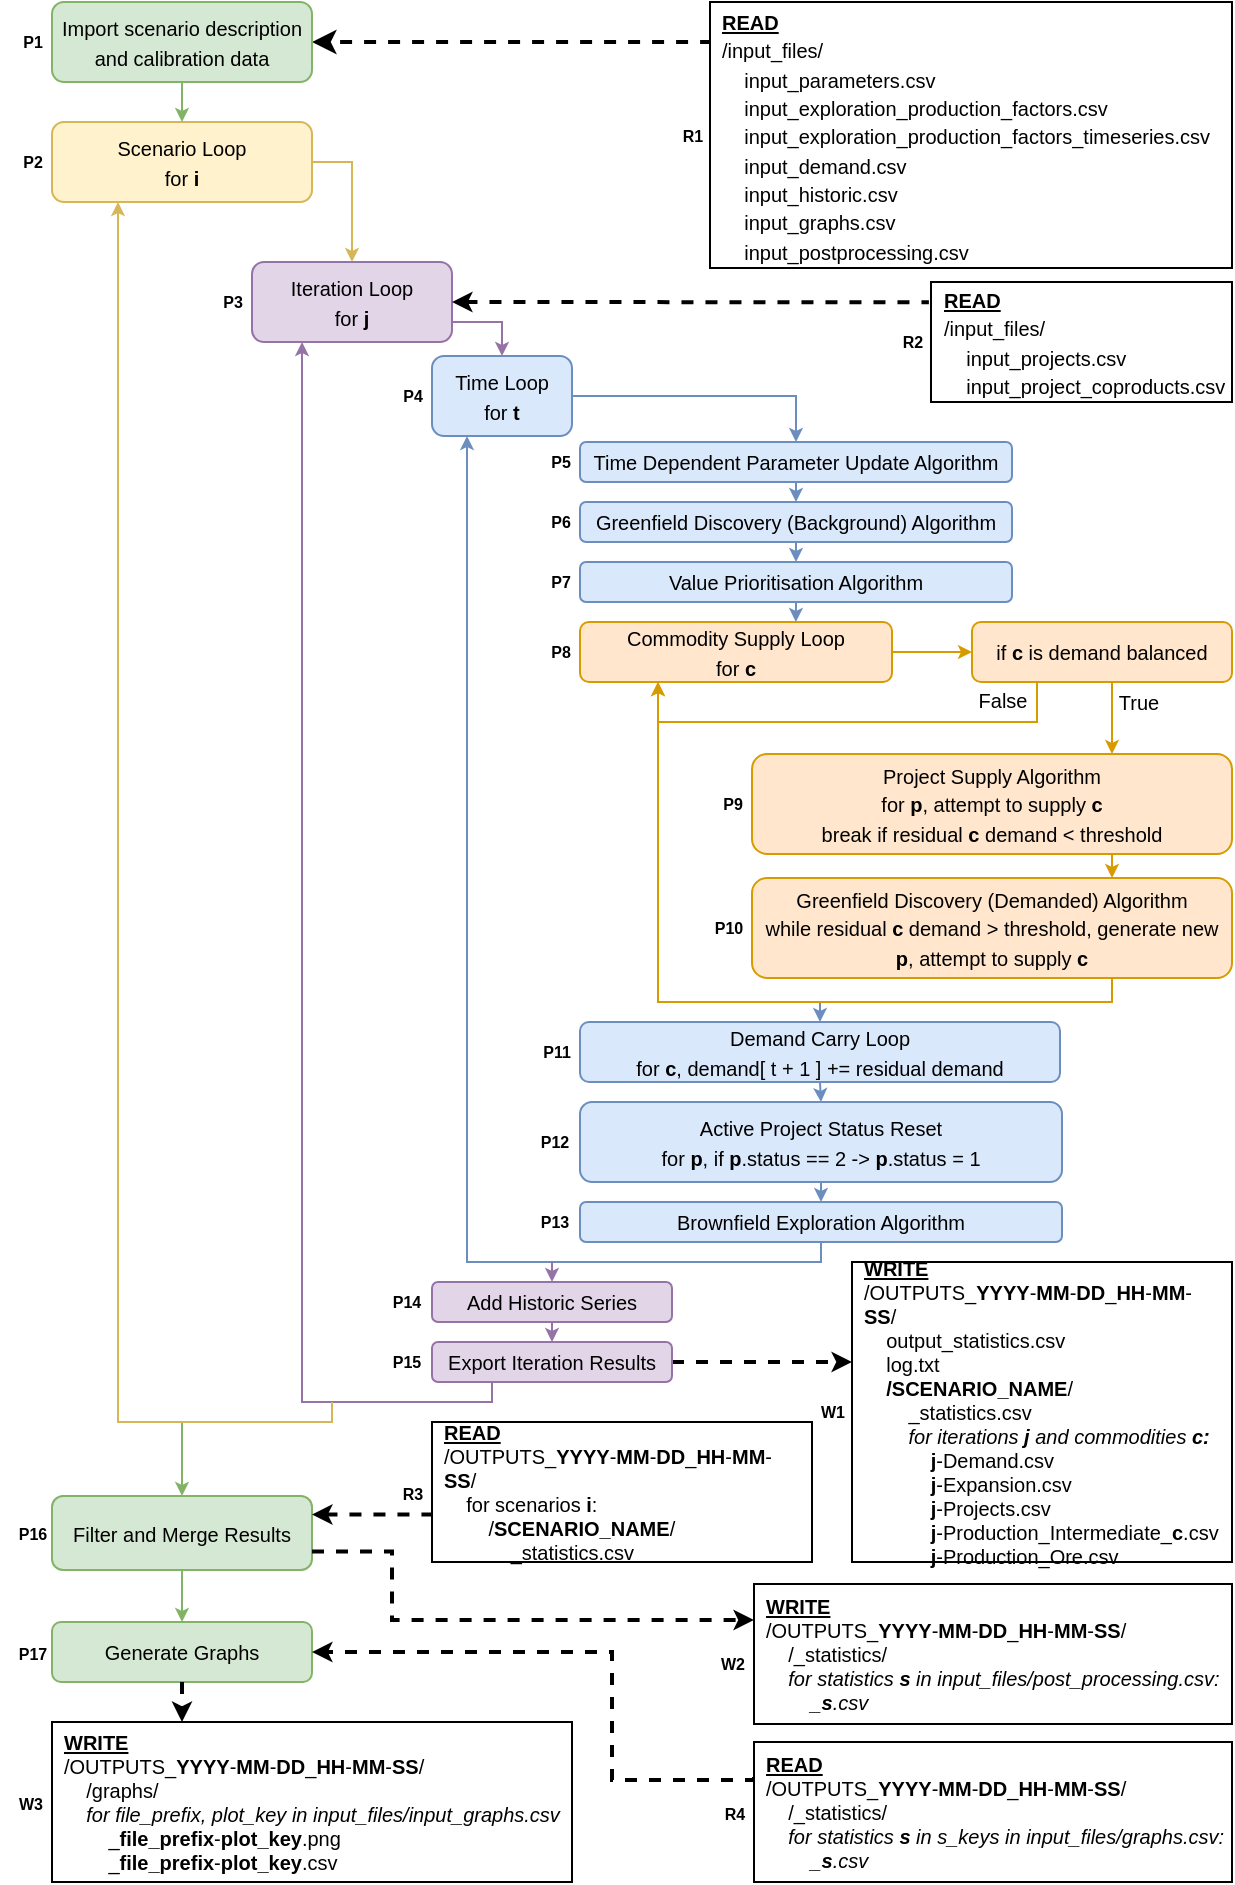 <mxfile version="15.7.3" type="device" pages="2"><diagram id="C5RBs43oDa-KdzZeNtuy" name="Model Components"><mxGraphModel dx="1102" dy="1025" grid="1" gridSize="10" guides="1" tooltips="1" connect="1" arrows="1" fold="1" page="1" pageScale="1" pageWidth="827" pageHeight="1169" math="0" shadow="0"><root><mxCell id="WIyWlLk6GJQsqaUBKTNV-0"/><mxCell id="WIyWlLk6GJQsqaUBKTNV-1" parent="WIyWlLk6GJQsqaUBKTNV-0"/><mxCell id="c2dx_Vf4ktYsoiYeNXmg-13" value="" style="endArrow=classic;dashed=1;html=1;entryX=1;entryY=0.5;entryDx=0;entryDy=0;strokeWidth=2;endFill=1;startArrow=none;startFill=0;exitX=0.004;exitY=0.15;exitDx=0;exitDy=0;exitPerimeter=0;" parent="WIyWlLk6GJQsqaUBKTNV-1" source="c2dx_Vf4ktYsoiYeNXmg-3" target="RuGtIZ890Cus1IuzTVzZ-47" edge="1"><mxGeometry x="20" y="7" width="50" height="50" as="geometry"><mxPoint x="399" y="40" as="sourcePoint"/><mxPoint x="200" y="48" as="targetPoint"/></mxGeometry></mxCell><mxCell id="RuGtIZ890Cus1IuzTVzZ-25" style="edgeStyle=orthogonalEdgeStyle;rounded=0;orthogonalLoop=1;jettySize=auto;html=1;exitX=0.5;exitY=1;exitDx=0;exitDy=0;entryX=0.5;entryY=0;entryDx=0;entryDy=0;fillColor=#dae8fc;strokeColor=#6c8ebf;endSize=4;startSize=4;" parent="WIyWlLk6GJQsqaUBKTNV-1" source="RuGtIZ890Cus1IuzTVzZ-5" target="RuGtIZ890Cus1IuzTVzZ-24" edge="1"><mxGeometry x="20" y="-3" as="geometry"/></mxCell><mxCell id="RuGtIZ890Cus1IuzTVzZ-90" style="edgeStyle=orthogonalEdgeStyle;rounded=0;orthogonalLoop=1;jettySize=auto;html=1;fontColor=#FF0000;entryX=0.5;entryY=0;entryDx=0;entryDy=0;startSize=4;endSize=4;fillColor=#d5e8d4;strokeColor=#82b366;" parent="WIyWlLk6GJQsqaUBKTNV-1" target="RuGtIZ890Cus1IuzTVzZ-88" edge="1"><mxGeometry x="75" y="-132" as="geometry"><mxPoint x="140" y="730" as="sourcePoint"/></mxGeometry></mxCell><mxCell id="WIyWlLk6GJQsqaUBKTNV-3" value="&lt;font style=&quot;font-size: 10px&quot;&gt;Scenario Loop&lt;br&gt;for &lt;b&gt;i&lt;/b&gt;&lt;/font&gt;" style="rounded=1;whiteSpace=wrap;html=1;fontSize=12;glass=0;strokeWidth=1;shadow=0;fillColor=#fff2cc;strokeColor=#d6b656;" parent="WIyWlLk6GJQsqaUBKTNV-1" vertex="1"><mxGeometry x="80" y="80" width="130" height="40" as="geometry"/></mxCell><mxCell id="RuGtIZ890Cus1IuzTVzZ-0" value="&lt;font style=&quot;font-size: 10px&quot;&gt;Iteration Loop&lt;br&gt;for &lt;b&gt;j&lt;/b&gt;&lt;/font&gt;" style="rounded=1;whiteSpace=wrap;html=1;fontSize=12;glass=0;strokeWidth=1;shadow=0;fillColor=#e1d5e7;strokeColor=#9673a6;" parent="WIyWlLk6GJQsqaUBKTNV-1" vertex="1"><mxGeometry x="180" y="150" width="100" height="40" as="geometry"/></mxCell><mxCell id="WIyWlLk6GJQsqaUBKTNV-2" value="" style="rounded=0;html=1;jettySize=auto;orthogonalLoop=1;fontSize=11;endArrow=classic;endFill=1;endSize=4;strokeWidth=1;shadow=0;labelBackgroundColor=none;edgeStyle=orthogonalEdgeStyle;entryX=0.5;entryY=0;entryDx=0;entryDy=0;exitX=1;exitY=0.5;exitDx=0;exitDy=0;fillColor=#fff2cc;strokeColor=#d6b656;startSize=4;" parent="WIyWlLk6GJQsqaUBKTNV-1" source="WIyWlLk6GJQsqaUBKTNV-3" target="RuGtIZ890Cus1IuzTVzZ-0" edge="1"><mxGeometry x="20" y="7" as="geometry"><mxPoint x="220" y="190" as="targetPoint"/></mxGeometry></mxCell><mxCell id="RuGtIZ890Cus1IuzTVzZ-2" value="&lt;font style=&quot;font-size: 10px&quot;&gt;Time Loop&lt;br&gt;for &lt;b&gt;t&lt;/b&gt;&lt;/font&gt;" style="rounded=1;whiteSpace=wrap;html=1;fontSize=12;glass=0;strokeWidth=1;shadow=0;fillColor=#dae8fc;strokeColor=#6c8ebf;" parent="WIyWlLk6GJQsqaUBKTNV-1" vertex="1"><mxGeometry x="270" y="197" width="70" height="40" as="geometry"/></mxCell><mxCell id="RuGtIZ890Cus1IuzTVzZ-3" value="" style="rounded=0;html=1;jettySize=auto;orthogonalLoop=1;fontSize=11;endArrow=classic;endFill=1;endSize=4;strokeWidth=1;shadow=0;labelBackgroundColor=none;edgeStyle=orthogonalEdgeStyle;entryX=0.5;entryY=0;entryDx=0;entryDy=0;exitX=1;exitY=0.75;exitDx=0;exitDy=0;fillColor=#e1d5e7;strokeColor=#9673a6;startSize=4;" parent="WIyWlLk6GJQsqaUBKTNV-1" source="RuGtIZ890Cus1IuzTVzZ-0" target="RuGtIZ890Cus1IuzTVzZ-2" edge="1"><mxGeometry x="20" y="7" as="geometry"><mxPoint x="310" y="260" as="sourcePoint"/><mxPoint x="410" y="300" as="targetPoint"/></mxGeometry></mxCell><mxCell id="RuGtIZ890Cus1IuzTVzZ-4" value="&lt;font style=&quot;font-size: 10px&quot;&gt;Time Dependent Parameter Update Algorithm&lt;/font&gt;" style="rounded=1;whiteSpace=wrap;html=1;fontSize=12;glass=0;strokeWidth=1;shadow=0;fillColor=#dae8fc;strokeColor=#6c8ebf;" parent="WIyWlLk6GJQsqaUBKTNV-1" vertex="1"><mxGeometry x="344" y="240" width="216" height="20" as="geometry"/></mxCell><mxCell id="RuGtIZ890Cus1IuzTVzZ-14" style="edgeStyle=orthogonalEdgeStyle;rounded=0;orthogonalLoop=1;jettySize=auto;html=1;exitX=1;exitY=0.5;exitDx=0;exitDy=0;fillColor=#dae8fc;strokeColor=#6c8ebf;entryX=0.5;entryY=0;entryDx=0;entryDy=0;startSize=4;endSize=4;" parent="WIyWlLk6GJQsqaUBKTNV-1" source="RuGtIZ890Cus1IuzTVzZ-2" target="RuGtIZ890Cus1IuzTVzZ-4" edge="1"><mxGeometry x="20" y="7" as="geometry"/></mxCell><mxCell id="RuGtIZ890Cus1IuzTVzZ-5" value="&lt;font style=&quot;font-size: 10px&quot;&gt;Greenfield Discovery (Background) Algorithm&lt;/font&gt;" style="rounded=1;whiteSpace=wrap;html=1;fontSize=12;glass=0;strokeWidth=1;shadow=0;fillColor=#dae8fc;strokeColor=#6c8ebf;" parent="WIyWlLk6GJQsqaUBKTNV-1" vertex="1"><mxGeometry x="344" y="270" width="216" height="20" as="geometry"/></mxCell><mxCell id="RuGtIZ890Cus1IuzTVzZ-51" style="edgeStyle=orthogonalEdgeStyle;rounded=0;orthogonalLoop=1;jettySize=auto;html=1;exitX=0.5;exitY=1;exitDx=0;exitDy=0;entryX=0.5;entryY=0;entryDx=0;entryDy=0;fillColor=#dae8fc;strokeColor=#6c8ebf;endSize=4;" parent="WIyWlLk6GJQsqaUBKTNV-1" source="RuGtIZ890Cus1IuzTVzZ-4" target="RuGtIZ890Cus1IuzTVzZ-5" edge="1"><mxGeometry x="20" y="7" as="geometry"/></mxCell><mxCell id="RuGtIZ890Cus1IuzTVzZ-63" style="edgeStyle=orthogonalEdgeStyle;rounded=0;orthogonalLoop=1;jettySize=auto;html=1;fontColor=#FF0000;startSize=4;endSize=4;fillColor=#dae8fc;strokeColor=#6c8ebf;entryX=0.5;entryY=0;entryDx=0;entryDy=0;" parent="WIyWlLk6GJQsqaUBKTNV-1" target="RuGtIZ890Cus1IuzTVzZ-9" edge="1"><mxGeometry x="104.5" y="-113" as="geometry"><mxPoint x="464" y="520" as="sourcePoint"/><mxPoint x="464.5" y="540" as="targetPoint"/><Array as="points"><mxPoint x="464" y="530"/><mxPoint x="464" y="530"/></Array></mxGeometry></mxCell><mxCell id="RuGtIZ890Cus1IuzTVzZ-6" value="&lt;font style=&quot;font-size: 10px&quot;&gt;Commodity Supply Loop&lt;br&gt;for &lt;b&gt;c&lt;/b&gt;&lt;/font&gt;" style="rounded=1;whiteSpace=wrap;html=1;fontSize=12;glass=0;strokeWidth=1;shadow=0;fillColor=#ffe6cc;strokeColor=#d79b00;" parent="WIyWlLk6GJQsqaUBKTNV-1" vertex="1"><mxGeometry x="344" y="330" width="156" height="30" as="geometry"/></mxCell><mxCell id="RuGtIZ890Cus1IuzTVzZ-102" style="edgeStyle=orthogonalEdgeStyle;rounded=0;orthogonalLoop=1;jettySize=auto;html=1;exitX=0.25;exitY=1;exitDx=0;exitDy=0;fontColor=#FF0000;fillColor=#ffe6cc;strokeColor=#d79b00;startSize=4;endSize=4;entryX=0.25;entryY=1;entryDx=0;entryDy=0;" parent="WIyWlLk6GJQsqaUBKTNV-1" source="RuGtIZ890Cus1IuzTVzZ-8" target="RuGtIZ890Cus1IuzTVzZ-6" edge="1"><mxGeometry x="20" y="-45" as="geometry"><mxPoint x="360" y="418" as="targetPoint"/></mxGeometry></mxCell><mxCell id="RuGtIZ890Cus1IuzTVzZ-8" value="&lt;font style=&quot;font-size: 10px&quot;&gt;if &lt;b&gt;c&lt;/b&gt; is demand balanced&lt;/font&gt;" style="rounded=1;whiteSpace=wrap;html=1;fontSize=12;glass=0;strokeWidth=1;shadow=0;fillColor=#ffe6cc;strokeColor=#d79b00;" parent="WIyWlLk6GJQsqaUBKTNV-1" vertex="1"><mxGeometry x="540" y="330" width="130" height="30" as="geometry"/></mxCell><mxCell id="RuGtIZ890Cus1IuzTVzZ-17" style="edgeStyle=orthogonalEdgeStyle;rounded=0;orthogonalLoop=1;jettySize=auto;html=1;exitX=1;exitY=0.5;exitDx=0;exitDy=0;entryX=0;entryY=0.5;entryDx=0;entryDy=0;fillColor=#ffe6cc;strokeColor=#d79b00;startSize=4;endSize=4;" parent="WIyWlLk6GJQsqaUBKTNV-1" source="RuGtIZ890Cus1IuzTVzZ-6" target="RuGtIZ890Cus1IuzTVzZ-8" edge="1"><mxGeometry x="20" y="-76" as="geometry"/></mxCell><mxCell id="RuGtIZ890Cus1IuzTVzZ-31" style="edgeStyle=orthogonalEdgeStyle;rounded=0;orthogonalLoop=1;jettySize=auto;html=1;fillColor=#ffe6cc;strokeColor=#d79b00;exitX=0.75;exitY=1;exitDx=0;exitDy=0;startSize=4;endSize=4;entryX=0.25;entryY=1;entryDx=0;entryDy=0;" parent="WIyWlLk6GJQsqaUBKTNV-1" source="RuGtIZ890Cus1IuzTVzZ-29" target="RuGtIZ890Cus1IuzTVzZ-6" edge="1"><mxGeometry x="20" y="-45" as="geometry"><mxPoint x="340" y="458" as="targetPoint"/><mxPoint x="600" y="638" as="sourcePoint"/><Array as="points"><mxPoint x="610" y="520"/><mxPoint x="383" y="520"/></Array></mxGeometry></mxCell><mxCell id="RuGtIZ890Cus1IuzTVzZ-9" value="&lt;font style=&quot;font-size: 10px&quot;&gt;Demand Carry Loop&lt;br&gt;for &lt;b&gt;c&lt;/b&gt;, demand[ t + 1 ] += residual demand&lt;/font&gt;" style="rounded=1;whiteSpace=wrap;html=1;fontSize=12;glass=0;strokeWidth=1;shadow=0;fillColor=#dae8fc;strokeColor=#6c8ebf;" parent="WIyWlLk6GJQsqaUBKTNV-1" vertex="1"><mxGeometry x="344" y="530" width="240" height="30" as="geometry"/></mxCell><mxCell id="RuGtIZ890Cus1IuzTVzZ-69" style="edgeStyle=orthogonalEdgeStyle;rounded=0;orthogonalLoop=1;jettySize=auto;html=1;exitX=0.5;exitY=1;exitDx=0;exitDy=0;entryX=0.25;entryY=1;entryDx=0;entryDy=0;fontColor=#FF0000;fillColor=#dae8fc;strokeColor=#6c8ebf;startSize=4;endSize=4;" parent="WIyWlLk6GJQsqaUBKTNV-1" source="RuGtIZ890Cus1IuzTVzZ-38" target="RuGtIZ890Cus1IuzTVzZ-2" edge="1"><mxGeometry x="20" y="7" as="geometry"><Array as="points"><mxPoint x="465" y="650"/><mxPoint x="287" y="650"/></Array></mxGeometry></mxCell><mxCell id="RuGtIZ890Cus1IuzTVzZ-38" value="&lt;font style=&quot;font-size: 10px&quot;&gt;Brownfield Exploration Algorithm&lt;/font&gt;" style="rounded=1;whiteSpace=wrap;html=1;fontSize=12;glass=0;strokeWidth=1;shadow=0;fillColor=#dae8fc;strokeColor=#6c8ebf;" parent="WIyWlLk6GJQsqaUBKTNV-1" vertex="1"><mxGeometry x="344" y="620" width="241" height="20" as="geometry"/></mxCell><mxCell id="RuGtIZ890Cus1IuzTVzZ-18" value="&lt;font style=&quot;font-size: 10px&quot;&gt;Project Supply Algorithm&lt;br&gt;for &lt;b&gt;p&lt;/b&gt;, attempt to supply &lt;b&gt;c&lt;/b&gt;&lt;br&gt;break if residual &lt;b&gt;c&lt;/b&gt; demand &amp;lt; threshold&lt;/font&gt;" style="rounded=1;whiteSpace=wrap;html=1;fontSize=12;glass=0;strokeWidth=1;shadow=0;fillColor=#ffe6cc;strokeColor=#d79b00;" parent="WIyWlLk6GJQsqaUBKTNV-1" vertex="1"><mxGeometry x="430" y="396" width="240" height="50" as="geometry"/></mxCell><mxCell id="RuGtIZ890Cus1IuzTVzZ-20" style="edgeStyle=orthogonalEdgeStyle;rounded=0;orthogonalLoop=1;jettySize=auto;html=1;exitX=0.5;exitY=1;exitDx=0;exitDy=0;entryX=0.75;entryY=0;entryDx=0;entryDy=0;fillColor=#ffe6cc;strokeColor=#d79b00;startSize=4;endSize=4;" parent="WIyWlLk6GJQsqaUBKTNV-1" source="RuGtIZ890Cus1IuzTVzZ-8" target="RuGtIZ890Cus1IuzTVzZ-18" edge="1"><mxGeometry x="20" y="-45" as="geometry"><mxPoint x="620" y="428" as="sourcePoint"/><mxPoint x="640" y="468" as="targetPoint"/></mxGeometry></mxCell><mxCell id="RuGtIZ890Cus1IuzTVzZ-21" value="&lt;span style=&quot;font-weight: normal&quot;&gt;True&lt;/span&gt;" style="text;html=1;align=center;verticalAlign=middle;resizable=0;points=[];autosize=1;fontStyle=1;fontSize=10;" parent="WIyWlLk6GJQsqaUBKTNV-1" vertex="1"><mxGeometry x="603" y="360" width="40" height="20" as="geometry"/></mxCell><mxCell id="RuGtIZ890Cus1IuzTVzZ-26" style="edgeStyle=orthogonalEdgeStyle;rounded=0;orthogonalLoop=1;jettySize=auto;html=1;exitX=0.5;exitY=1;exitDx=0;exitDy=0;entryX=0.692;entryY=0;entryDx=0;entryDy=0;fillColor=#dae8fc;strokeColor=#6c8ebf;startSize=4;endSize=4;entryPerimeter=0;" parent="WIyWlLk6GJQsqaUBKTNV-1" source="RuGtIZ890Cus1IuzTVzZ-24" target="RuGtIZ890Cus1IuzTVzZ-6" edge="1"><mxGeometry x="20" y="7" as="geometry"/></mxCell><mxCell id="RuGtIZ890Cus1IuzTVzZ-24" value="&lt;font style=&quot;font-size: 10px&quot;&gt;Value Prioritisation Algorithm&lt;/font&gt;" style="rounded=1;whiteSpace=wrap;html=1;fontSize=12;glass=0;strokeWidth=1;shadow=0;fillColor=#dae8fc;strokeColor=#6c8ebf;" parent="WIyWlLk6GJQsqaUBKTNV-1" vertex="1"><mxGeometry x="344" y="300" width="216" height="20" as="geometry"/></mxCell><mxCell id="RuGtIZ890Cus1IuzTVzZ-28" value="&lt;font style=&quot;font-size: 10px&quot;&gt;False&lt;/font&gt;" style="text;html=1;align=center;verticalAlign=middle;resizable=0;points=[];autosize=1;" parent="WIyWlLk6GJQsqaUBKTNV-1" vertex="1"><mxGeometry x="534.5" y="359" width="40" height="20" as="geometry"/></mxCell><mxCell id="RuGtIZ890Cus1IuzTVzZ-29" value="&lt;font style=&quot;font-size: 10px&quot;&gt;Greenfield Discovery (Demanded) Algorithm&lt;br&gt;while residual &lt;b&gt;c&lt;/b&gt; demand &amp;gt; threshold, generate new &lt;b&gt;p&lt;/b&gt;, attempt to supply &lt;b&gt;c&lt;/b&gt;&lt;/font&gt;" style="rounded=1;whiteSpace=wrap;html=1;fontSize=12;glass=0;strokeWidth=1;shadow=0;fillColor=#ffe6cc;strokeColor=#d79b00;" parent="WIyWlLk6GJQsqaUBKTNV-1" vertex="1"><mxGeometry x="430" y="458" width="240" height="50" as="geometry"/></mxCell><mxCell id="RuGtIZ890Cus1IuzTVzZ-40" style="edgeStyle=orthogonalEdgeStyle;rounded=0;orthogonalLoop=1;jettySize=auto;html=1;exitX=0.75;exitY=1;exitDx=0;exitDy=0;fillColor=#ffe6cc;strokeColor=#d79b00;startSize=4;endSize=4;" parent="WIyWlLk6GJQsqaUBKTNV-1" source="RuGtIZ890Cus1IuzTVzZ-18" edge="1"><mxGeometry x="-22" y="-95" as="geometry"><mxPoint x="610" y="458" as="targetPoint"/></mxGeometry></mxCell><mxCell id="RuGtIZ890Cus1IuzTVzZ-65" style="edgeStyle=orthogonalEdgeStyle;rounded=0;orthogonalLoop=1;jettySize=auto;html=1;exitX=0.5;exitY=1;exitDx=0;exitDy=0;entryX=0.5;entryY=0;entryDx=0;entryDy=0;fontColor=#FF0000;fillColor=#dae8fc;strokeColor=#6c8ebf;startSize=4;endSize=4;" parent="WIyWlLk6GJQsqaUBKTNV-1" source="RuGtIZ890Cus1IuzTVzZ-33" target="RuGtIZ890Cus1IuzTVzZ-38" edge="1"><mxGeometry x="45.5" y="-155" as="geometry"/></mxCell><mxCell id="RuGtIZ890Cus1IuzTVzZ-33" value="&lt;font style=&quot;font-size: 10px&quot;&gt;Active Project Status Reset&lt;br&gt;for &lt;b&gt;p&lt;/b&gt;, if &lt;b&gt;p&lt;/b&gt;.status == 2 -&amp;gt; &lt;b&gt;p&lt;/b&gt;.status = 1&lt;/font&gt;" style="rounded=1;whiteSpace=wrap;html=1;fontSize=12;glass=0;strokeWidth=1;shadow=0;fillColor=#dae8fc;strokeColor=#6c8ebf;" parent="WIyWlLk6GJQsqaUBKTNV-1" vertex="1"><mxGeometry x="344" y="570" width="241" height="40" as="geometry"/></mxCell><mxCell id="RuGtIZ890Cus1IuzTVzZ-48" style="edgeStyle=orthogonalEdgeStyle;rounded=0;orthogonalLoop=1;jettySize=auto;html=1;exitX=0.5;exitY=1;exitDx=0;exitDy=0;entryX=0.5;entryY=0;entryDx=0;entryDy=0;startSize=4;endSize=4;fillColor=#d5e8d4;strokeColor=#82b366;" parent="WIyWlLk6GJQsqaUBKTNV-1" source="RuGtIZ890Cus1IuzTVzZ-47" target="WIyWlLk6GJQsqaUBKTNV-3" edge="1"><mxGeometry x="60" y="7" as="geometry"/></mxCell><mxCell id="RuGtIZ890Cus1IuzTVzZ-47" value="&lt;font style=&quot;font-size: 10px&quot;&gt;Import scenario description and calibration data&lt;/font&gt;" style="rounded=1;whiteSpace=wrap;html=1;fontSize=12;glass=0;strokeWidth=1;shadow=0;fillColor=#d5e8d4;strokeColor=#82b366;" parent="WIyWlLk6GJQsqaUBKTNV-1" vertex="1"><mxGeometry x="80" y="20" width="130" height="40" as="geometry"/></mxCell><mxCell id="RuGtIZ890Cus1IuzTVzZ-77" style="edgeStyle=orthogonalEdgeStyle;rounded=0;orthogonalLoop=1;jettySize=auto;html=1;exitX=0.25;exitY=1;exitDx=0;exitDy=0;fontColor=#FF0000;fillColor=#e1d5e7;strokeColor=#9673a6;startSize=4;endSize=4;entryX=0.25;entryY=1;entryDx=0;entryDy=0;" parent="WIyWlLk6GJQsqaUBKTNV-1" source="85ENm7V9GIyX79qCjgwe-4" target="RuGtIZ890Cus1IuzTVzZ-0" edge="1"><mxGeometry x="20" y="7" as="geometry"><Array as="points"><mxPoint x="300" y="720"/><mxPoint x="205" y="720"/></Array><mxPoint x="180" y="210" as="targetPoint"/></mxGeometry></mxCell><mxCell id="RuGtIZ890Cus1IuzTVzZ-103" style="edgeStyle=orthogonalEdgeStyle;rounded=0;orthogonalLoop=1;jettySize=auto;html=1;fontColor=#FF0000;fillColor=#fff2cc;strokeColor=#d6b656;startSize=4;endSize=4;entryX=0.25;entryY=1;entryDx=0;entryDy=0;" parent="WIyWlLk6GJQsqaUBKTNV-1" target="WIyWlLk6GJQsqaUBKTNV-3" edge="1"><mxGeometry x="20" y="7" as="geometry"><mxPoint x="160" y="970" as="targetPoint"/><Array as="points"><mxPoint x="220" y="730"/><mxPoint x="113" y="730"/><mxPoint x="113" y="120"/></Array><mxPoint x="220" y="720" as="sourcePoint"/></mxGeometry></mxCell><mxCell id="2YFJAFoFaOGv26VjR-Dq-1" style="edgeStyle=orthogonalEdgeStyle;rounded=0;orthogonalLoop=1;jettySize=auto;html=1;endSize=4;fillColor=#e1d5e7;strokeColor=#9673a6;startSize=4;exitX=0.5;exitY=1;exitDx=0;exitDy=0;entryX=0.5;entryY=0;entryDx=0;entryDy=0;" parent="WIyWlLk6GJQsqaUBKTNV-1" source="RuGtIZ890Cus1IuzTVzZ-70" target="85ENm7V9GIyX79qCjgwe-4" edge="1"><mxGeometry relative="1" as="geometry"><mxPoint x="420" y="660" as="sourcePoint"/><mxPoint x="330" y="690" as="targetPoint"/></mxGeometry></mxCell><mxCell id="RuGtIZ890Cus1IuzTVzZ-70" value="&lt;font style=&quot;font-size: 10px&quot;&gt;Add Historic Series&lt;/font&gt;" style="rounded=1;whiteSpace=wrap;html=1;fontSize=12;glass=0;strokeWidth=1;shadow=0;fillColor=#e1d5e7;strokeColor=#9673a6;" parent="WIyWlLk6GJQsqaUBKTNV-1" vertex="1"><mxGeometry x="270" y="660" width="120" height="20" as="geometry"/></mxCell><mxCell id="RuGtIZ890Cus1IuzTVzZ-64" style="edgeStyle=orthogonalEdgeStyle;rounded=0;orthogonalLoop=1;jettySize=auto;html=1;exitX=0.5;exitY=1;exitDx=0;exitDy=0;entryX=0.5;entryY=0;entryDx=0;entryDy=0;fontColor=#FF0000;fillColor=#dae8fc;strokeColor=#6c8ebf;startSize=4;endSize=4;" parent="WIyWlLk6GJQsqaUBKTNV-1" source="RuGtIZ890Cus1IuzTVzZ-9" target="RuGtIZ890Cus1IuzTVzZ-33" edge="1"><mxGeometry x="46.5" y="-145" as="geometry"/></mxCell><mxCell id="RuGtIZ890Cus1IuzTVzZ-88" value="&lt;font style=&quot;font-size: 10px&quot;&gt;Filter and Merge Results&lt;/font&gt;" style="rounded=1;whiteSpace=wrap;html=1;fontSize=12;glass=0;strokeWidth=1;shadow=0;fillColor=#d5e8d4;strokeColor=#82b366;" parent="WIyWlLk6GJQsqaUBKTNV-1" vertex="1"><mxGeometry x="80" y="767" width="130" height="37" as="geometry"/></mxCell><mxCell id="c2dx_Vf4ktYsoiYeNXmg-3" value="&lt;font style=&quot;font-size: 10px&quot;&gt;&lt;u&gt;&lt;b&gt;READ&lt;/b&gt;&lt;/u&gt;&lt;br&gt;/input_files/&lt;br&gt;&amp;nbsp; &amp;nbsp; input_parameters.csv&lt;br&gt;&amp;nbsp; &amp;nbsp; input_exploration_production_factors.csv&lt;br&gt;&amp;nbsp; &amp;nbsp; input_exploration_production_factors_timeseries.csv&lt;br&gt;&amp;nbsp; &amp;nbsp; input_demand.csv&lt;br&gt;&amp;nbsp; &amp;nbsp; input_historic.csv&lt;br&gt;&amp;nbsp; &amp;nbsp; input_graphs.csv&lt;br&gt;&amp;nbsp; &amp;nbsp; input_postprocessing.csv&lt;/font&gt;" style="rounded=0;whiteSpace=wrap;html=1;align=left;spacingLeft=4;spacingRight=4;spacingTop=2;spacingBottom=2;spacing=2;" parent="WIyWlLk6GJQsqaUBKTNV-1" vertex="1"><mxGeometry x="409" y="20" width="261" height="133" as="geometry"/></mxCell><mxCell id="c2dx_Vf4ktYsoiYeNXmg-4" value="&lt;div style=&quot;font-size: 10px&quot;&gt;&lt;b&gt;&lt;u&gt;&lt;font style=&quot;font-size: 10px&quot;&gt;WRITE&lt;/font&gt;&lt;/u&gt;&lt;/b&gt;&lt;/div&gt;&lt;div style=&quot;font-size: 10px&quot;&gt;&lt;font style=&quot;font-size: 10px&quot;&gt;/OUTPUTS_&lt;b&gt;YYYY&lt;/b&gt;-&lt;b&gt;MM&lt;/b&gt;-&lt;b&gt;DD&lt;/b&gt;_&lt;b&gt;HH&lt;/b&gt;-&lt;b&gt;MM&lt;/b&gt;-&lt;b&gt;SS&lt;/b&gt;/&lt;/font&gt;&lt;/div&gt;&lt;div style=&quot;font-size: 10px&quot;&gt;&lt;font style=&quot;font-size: 10px&quot;&gt;&lt;b&gt;&amp;nbsp; &amp;nbsp; &lt;/b&gt;output_statistics.csv&lt;br&gt;&lt;/font&gt;&lt;/div&gt;&lt;div style=&quot;font-size: 10px&quot;&gt;&lt;font style=&quot;font-size: 10px&quot;&gt;&amp;nbsp; &amp;nbsp; log.txt&lt;/font&gt;&lt;/div&gt;&lt;div style=&quot;font-size: 10px&quot;&gt;&lt;font style=&quot;font-size: 10px&quot;&gt;&lt;b style=&quot;font-weight: bold&quot;&gt;&amp;nbsp; &amp;nbsp; /&lt;/b&gt;&lt;b&gt;SCENARIO_NAME&lt;/b&gt;/&lt;/font&gt;&lt;/div&gt;&lt;div style=&quot;font-size: 10px&quot;&gt;&lt;font style=&quot;font-size: 10px&quot;&gt;&amp;nbsp; &amp;nbsp; &amp;nbsp; &amp;nbsp; _statistics.csv&lt;/font&gt;&lt;/div&gt;&lt;div style=&quot;font-size: 10px&quot;&gt;&lt;font style=&quot;font-size: 10px&quot;&gt;&amp;nbsp; &amp;nbsp; &amp;nbsp; &amp;nbsp; &lt;i&gt;for iterations&amp;nbsp;&lt;b&gt;j &lt;/b&gt;and commodities&amp;nbsp;&lt;b&gt;c:&lt;/b&gt;&lt;/i&gt;&lt;/font&gt;&lt;/div&gt;&lt;div style=&quot;font-size: 10px&quot;&gt;&lt;font style=&quot;font-size: 10px&quot;&gt;&amp;nbsp; &amp;nbsp; &amp;nbsp; &amp;nbsp; &amp;nbsp; &amp;nbsp;&amp;nbsp;&lt;b&gt;j&lt;/b&gt;-Demand.csv&lt;/font&gt;&lt;/div&gt;&lt;div style=&quot;font-size: 10px&quot;&gt;&lt;font style=&quot;font-size: 10px&quot;&gt;&amp;nbsp; &amp;nbsp; &amp;nbsp; &amp;nbsp; &amp;nbsp; &amp;nbsp;&amp;nbsp;&lt;b&gt;j&lt;/b&gt;-Expansion.csv&lt;/font&gt;&lt;/div&gt;&lt;div style=&quot;font-size: 10px&quot;&gt;&lt;font style=&quot;font-size: 10px&quot;&gt;&amp;nbsp; &amp;nbsp; &amp;nbsp; &amp;nbsp; &amp;nbsp; &amp;nbsp; &lt;b&gt;j&lt;/b&gt;-Projects.csv&lt;/font&gt;&lt;/div&gt;&lt;div style=&quot;font-size: 10px&quot;&gt;&lt;font style=&quot;font-size: 10px&quot;&gt;&lt;b style=&quot;font-weight: bold&quot;&gt;&amp;nbsp; &amp;nbsp; &amp;nbsp; &amp;nbsp; &amp;nbsp; &amp;nbsp; j&lt;/b&gt;&lt;span style=&quot;font-weight: normal&quot;&gt;-Production_Intermediate_&lt;/span&gt;&lt;span&gt;&lt;b&gt;c&lt;/b&gt;&lt;/span&gt;&lt;span style=&quot;font-weight: normal&quot;&gt;.csv&lt;/span&gt;&lt;/font&gt;&lt;/div&gt;&lt;div style=&quot;font-size: 10px&quot;&gt;&lt;font style=&quot;font-size: 10px&quot;&gt;&amp;nbsp; &amp;nbsp; &amp;nbsp; &amp;nbsp; &amp;nbsp; &amp;nbsp; &lt;b&gt;j&lt;/b&gt;-Production_Ore.csv&lt;/font&gt;&lt;/div&gt;" style="rounded=0;whiteSpace=wrap;html=1;spacingLeft=4;spacingRight=4;spacingBottom=2;spacingTop=2;align=left;" parent="WIyWlLk6GJQsqaUBKTNV-1" vertex="1"><mxGeometry x="480" y="650" width="190" height="150" as="geometry"/></mxCell><mxCell id="c2dx_Vf4ktYsoiYeNXmg-7" value="&lt;font style=&quot;font-size: 10px&quot;&gt;&lt;b&gt;&lt;u&gt;READ&lt;/u&gt;&lt;/b&gt;&lt;br&gt;/input_files/&lt;br&gt;&amp;nbsp; &amp;nbsp; input_projects.csv&lt;br&gt;&amp;nbsp; &amp;nbsp; input_project_coproducts.csv&lt;/font&gt;" style="rounded=0;whiteSpace=wrap;html=1;align=left;spacingLeft=4;spacingRight=4;spacingTop=2;spacingBottom=2;" parent="WIyWlLk6GJQsqaUBKTNV-1" vertex="1"><mxGeometry x="519.5" y="160" width="150.5" height="60" as="geometry"/></mxCell><mxCell id="c2dx_Vf4ktYsoiYeNXmg-8" value="" style="endArrow=classic;dashed=1;html=1;exitX=1;exitY=0.5;exitDx=0;exitDy=0;fontSize=12;strokeWidth=2;endFill=1;startSize=4;endSize=4;entryX=0;entryY=0.333;entryDx=0;entryDy=0;entryPerimeter=0;" parent="WIyWlLk6GJQsqaUBKTNV-1" source="85ENm7V9GIyX79qCjgwe-4" target="c2dx_Vf4ktYsoiYeNXmg-4" edge="1"><mxGeometry x="19.72" y="-103" width="50" height="50" as="geometry"><mxPoint x="339.72" y="402" as="sourcePoint"/><mxPoint x="430" y="710" as="targetPoint"/></mxGeometry></mxCell><mxCell id="c2dx_Vf4ktYsoiYeNXmg-12" value="" style="endArrow=none;dashed=1;html=1;exitX=1;exitY=0.5;exitDx=0;exitDy=0;strokeWidth=2;endFill=0;startArrow=classic;startFill=1;startSize=4;endSize=4;entryX=-0.007;entryY=0.169;entryDx=0;entryDy=0;entryPerimeter=0;" parent="WIyWlLk6GJQsqaUBKTNV-1" source="RuGtIZ890Cus1IuzTVzZ-0" target="c2dx_Vf4ktYsoiYeNXmg-7" edge="1"><mxGeometry x="20" y="7" width="50" height="50" as="geometry"><mxPoint x="364" y="180" as="sourcePoint"/><mxPoint x="480" y="170" as="targetPoint"/></mxGeometry></mxCell><mxCell id="c2dx_Vf4ktYsoiYeNXmg-15" value="P1" style="text;html=1;align=center;verticalAlign=middle;resizable=0;points=[];autosize=1;fontSize=8;fontStyle=1" parent="WIyWlLk6GJQsqaUBKTNV-1" vertex="1"><mxGeometry x="60" y="33" width="20" height="14" as="geometry"/></mxCell><mxCell id="c2dx_Vf4ktYsoiYeNXmg-16" value="P2" style="text;html=1;align=center;verticalAlign=middle;resizable=0;points=[];autosize=1;fontSize=8;fontStyle=1" parent="WIyWlLk6GJQsqaUBKTNV-1" vertex="1"><mxGeometry x="60" y="93" width="20" height="14" as="geometry"/></mxCell><mxCell id="c2dx_Vf4ktYsoiYeNXmg-17" value="P3" style="text;html=1;align=center;verticalAlign=middle;resizable=0;points=[];autosize=1;fontSize=8;fontStyle=1" parent="WIyWlLk6GJQsqaUBKTNV-1" vertex="1"><mxGeometry x="160" y="163" width="20" height="14" as="geometry"/></mxCell><mxCell id="c2dx_Vf4ktYsoiYeNXmg-18" value="R2" style="text;html=1;align=center;verticalAlign=middle;resizable=0;points=[];autosize=1;fontSize=8;fontStyle=1" parent="WIyWlLk6GJQsqaUBKTNV-1" vertex="1"><mxGeometry x="500" y="183" width="20" height="14" as="geometry"/></mxCell><mxCell id="c2dx_Vf4ktYsoiYeNXmg-19" value="R1" style="text;html=1;align=center;verticalAlign=middle;resizable=0;points=[];autosize=1;fontSize=8;fontStyle=1" parent="WIyWlLk6GJQsqaUBKTNV-1" vertex="1"><mxGeometry x="390" y="79.5" width="20" height="14" as="geometry"/></mxCell><mxCell id="c2dx_Vf4ktYsoiYeNXmg-20" value="&lt;div style=&quot;font-size: 10px&quot;&gt;&lt;b&gt;&lt;u&gt;&lt;font style=&quot;font-size: 10px&quot;&gt;WRITE&lt;/font&gt;&lt;/u&gt;&lt;/b&gt;&lt;/div&gt;&lt;div style=&quot;font-size: 10px&quot;&gt;&lt;font style=&quot;font-size: 10px&quot;&gt;/OUTPUTS_&lt;b&gt;YYYY&lt;/b&gt;-&lt;b&gt;MM&lt;/b&gt;-&lt;b&gt;DD&lt;/b&gt;_&lt;b&gt;HH&lt;/b&gt;-&lt;b&gt;MM&lt;/b&gt;-&lt;b&gt;SS&lt;/b&gt;/&lt;br&gt;&lt;/font&gt;&lt;/div&gt;&lt;div style=&quot;font-size: 10px&quot;&gt;&lt;font style=&quot;font-size: 10px&quot;&gt;&amp;nbsp; &amp;nbsp; /_statistics/&lt;/font&gt;&lt;/div&gt;&lt;div style=&quot;font-size: 10px&quot;&gt;&lt;font style=&quot;font-size: 10px&quot;&gt;&amp;nbsp; &amp;nbsp; &lt;i&gt;for statistics &lt;b&gt;s&lt;/b&gt; in input_files/post_processing.csv:&lt;/i&gt;&lt;/font&gt;&lt;/div&gt;&lt;div style=&quot;font-size: 10px&quot;&gt;&lt;i&gt;&lt;font style=&quot;font-size: 10px&quot;&gt;&amp;nbsp; &amp;nbsp; &amp;nbsp; &amp;nbsp; _&lt;b&gt;s&lt;/b&gt;.csv&lt;/font&gt;&lt;br&gt;&lt;/i&gt;&lt;/div&gt;" style="rounded=0;whiteSpace=wrap;html=1;spacingLeft=4;spacingRight=4;spacingBottom=2;spacingTop=2;align=left;" parent="WIyWlLk6GJQsqaUBKTNV-1" vertex="1"><mxGeometry x="431" y="811" width="239" height="70" as="geometry"/></mxCell><mxCell id="9t_B_722Ueyj9p-KfAyI-0" value="P4" style="text;html=1;align=center;verticalAlign=middle;resizable=0;points=[];autosize=1;fontSize=8;fontStyle=1" parent="WIyWlLk6GJQsqaUBKTNV-1" vertex="1"><mxGeometry x="250" y="210" width="20" height="14" as="geometry"/></mxCell><mxCell id="9t_B_722Ueyj9p-KfAyI-1" value="P5" style="text;html=1;align=center;verticalAlign=middle;resizable=0;points=[];autosize=1;fontSize=8;fontStyle=1" parent="WIyWlLk6GJQsqaUBKTNV-1" vertex="1"><mxGeometry x="324" y="243" width="20" height="14" as="geometry"/></mxCell><mxCell id="9t_B_722Ueyj9p-KfAyI-2" value="P6" style="text;html=1;align=center;verticalAlign=middle;resizable=0;points=[];autosize=1;fontSize=8;fontStyle=1" parent="WIyWlLk6GJQsqaUBKTNV-1" vertex="1"><mxGeometry x="324" y="273" width="20" height="14" as="geometry"/></mxCell><mxCell id="9t_B_722Ueyj9p-KfAyI-5" value="P7" style="text;html=1;align=center;verticalAlign=middle;resizable=0;points=[];autosize=1;fontSize=8;fontStyle=1" parent="WIyWlLk6GJQsqaUBKTNV-1" vertex="1"><mxGeometry x="324" y="303" width="20" height="14" as="geometry"/></mxCell><mxCell id="9t_B_722Ueyj9p-KfAyI-6" value="P8" style="text;html=1;align=center;verticalAlign=middle;resizable=0;points=[];autosize=1;fontSize=8;fontStyle=1" parent="WIyWlLk6GJQsqaUBKTNV-1" vertex="1"><mxGeometry x="324" y="338" width="20" height="14" as="geometry"/></mxCell><mxCell id="9t_B_722Ueyj9p-KfAyI-7" value="P9" style="text;html=1;align=center;verticalAlign=middle;resizable=0;points=[];autosize=1;fontSize=8;fontStyle=1" parent="WIyWlLk6GJQsqaUBKTNV-1" vertex="1"><mxGeometry x="410" y="414" width="20" height="14" as="geometry"/></mxCell><mxCell id="9t_B_722Ueyj9p-KfAyI-8" value="P10" style="text;html=1;align=center;verticalAlign=middle;resizable=0;points=[];autosize=1;fontSize=8;fontStyle=1" parent="WIyWlLk6GJQsqaUBKTNV-1" vertex="1"><mxGeometry x="406" y="476" width="24" height="14" as="geometry"/></mxCell><mxCell id="9t_B_722Ueyj9p-KfAyI-9" value="P11" style="text;html=1;align=center;verticalAlign=middle;resizable=0;points=[];autosize=1;fontSize=8;fontStyle=1" parent="WIyWlLk6GJQsqaUBKTNV-1" vertex="1"><mxGeometry x="317" y="535" width="30" height="20" as="geometry"/></mxCell><mxCell id="9t_B_722Ueyj9p-KfAyI-10" value="P12" style="text;html=1;align=center;verticalAlign=middle;resizable=0;points=[];autosize=1;fontSize=8;fontStyle=1" parent="WIyWlLk6GJQsqaUBKTNV-1" vertex="1"><mxGeometry x="316" y="580" width="30" height="20" as="geometry"/></mxCell><mxCell id="9t_B_722Ueyj9p-KfAyI-11" value="P13" style="text;html=1;align=center;verticalAlign=middle;resizable=0;points=[];autosize=1;fontSize=8;fontStyle=1" parent="WIyWlLk6GJQsqaUBKTNV-1" vertex="1"><mxGeometry x="316" y="620" width="30" height="20" as="geometry"/></mxCell><mxCell id="9t_B_722Ueyj9p-KfAyI-12" value="P14" style="text;html=1;align=center;verticalAlign=middle;resizable=0;points=[];autosize=1;fontSize=8;fontStyle=1" parent="WIyWlLk6GJQsqaUBKTNV-1" vertex="1"><mxGeometry x="242" y="660" width="30" height="20" as="geometry"/></mxCell><mxCell id="85ENm7V9GIyX79qCjgwe-0" value="W1" style="text;html=1;align=center;verticalAlign=middle;resizable=0;points=[];autosize=1;fontSize=8;fontStyle=1" parent="WIyWlLk6GJQsqaUBKTNV-1" vertex="1"><mxGeometry x="459" y="718" width="22" height="14" as="geometry"/></mxCell><mxCell id="85ENm7V9GIyX79qCjgwe-1" value="R3" style="text;html=1;align=center;verticalAlign=middle;resizable=0;points=[];autosize=1;fontSize=8;fontStyle=1" parent="WIyWlLk6GJQsqaUBKTNV-1" vertex="1"><mxGeometry x="250" y="759" width="20" height="14" as="geometry"/></mxCell><mxCell id="85ENm7V9GIyX79qCjgwe-3" value="&lt;div style=&quot;font-size: 10px&quot;&gt;&lt;b&gt;&lt;u&gt;&lt;font style=&quot;font-size: 10px&quot;&gt;READ&lt;/font&gt;&lt;/u&gt;&lt;/b&gt;&lt;/div&gt;&lt;div style=&quot;font-size: 10px&quot;&gt;&lt;font style=&quot;font-size: 10px&quot;&gt;/OUTPUTS_&lt;b&gt;YYYY&lt;/b&gt;-&lt;b&gt;MM&lt;/b&gt;-&lt;b&gt;DD&lt;/b&gt;_&lt;b&gt;HH&lt;/b&gt;-&lt;b&gt;MM&lt;/b&gt;-&lt;b&gt;SS&lt;/b&gt;/&lt;/font&gt;&lt;/div&gt;&lt;div style=&quot;font-size: 10px&quot;&gt;&lt;font style=&quot;font-size: 10px&quot;&gt;&amp;nbsp; &amp;nbsp; for scenarios &lt;b&gt;i&lt;/b&gt;:&lt;/font&gt;&lt;/div&gt;&lt;div style=&quot;font-size: 10px&quot;&gt;&lt;font style=&quot;font-size: 10px&quot;&gt;&amp;nbsp; &amp;nbsp; &amp;nbsp; &amp;nbsp; /&lt;b&gt;SCENARIO_NAME&lt;/b&gt;/&lt;/font&gt;&lt;/div&gt;&lt;div style=&quot;font-size: 10px&quot;&gt;&lt;font style=&quot;font-size: 10px&quot;&gt;&amp;nbsp; &amp;nbsp; &amp;nbsp; &amp;nbsp; &amp;nbsp; &amp;nbsp; _statistics.csv&lt;/font&gt;&lt;/div&gt;" style="rounded=0;whiteSpace=wrap;html=1;spacingLeft=4;spacingRight=4;spacingBottom=2;spacingTop=2;align=left;" parent="WIyWlLk6GJQsqaUBKTNV-1" vertex="1"><mxGeometry x="270" y="730" width="190" height="70" as="geometry"/></mxCell><mxCell id="85ENm7V9GIyX79qCjgwe-4" value="&lt;font style=&quot;font-size: 10px&quot;&gt;Export Iteration Results&lt;/font&gt;" style="rounded=1;whiteSpace=wrap;html=1;fontSize=12;glass=0;strokeWidth=1;shadow=0;fillColor=#e1d5e7;strokeColor=#9673a6;" parent="WIyWlLk6GJQsqaUBKTNV-1" vertex="1"><mxGeometry x="270" y="690" width="120" height="20" as="geometry"/></mxCell><mxCell id="GiJGmWoJxxmq9_575v7f-0" value="P15" style="text;html=1;align=center;verticalAlign=middle;resizable=0;points=[];autosize=1;fontSize=8;fontStyle=1" parent="WIyWlLk6GJQsqaUBKTNV-1" vertex="1"><mxGeometry x="242" y="690" width="30" height="20" as="geometry"/></mxCell><mxCell id="GiJGmWoJxxmq9_575v7f-1" value="P16" style="text;html=1;align=center;verticalAlign=middle;resizable=0;points=[];autosize=1;fontSize=8;fontStyle=1" parent="WIyWlLk6GJQsqaUBKTNV-1" vertex="1"><mxGeometry x="55" y="775.5" width="30" height="20" as="geometry"/></mxCell><mxCell id="GiJGmWoJxxmq9_575v7f-2" value="" style="endArrow=none;dashed=1;html=1;strokeWidth=2;endFill=0;startArrow=classic;startFill=1;exitX=1;exitY=0.25;exitDx=0;exitDy=0;entryX=-0.002;entryY=0.66;entryDx=0;entryDy=0;startSize=4;endSize=4;entryPerimeter=0;" parent="WIyWlLk6GJQsqaUBKTNV-1" source="RuGtIZ890Cus1IuzTVzZ-88" target="85ENm7V9GIyX79qCjgwe-3" edge="1"><mxGeometry x="20" y="-153" width="50" height="50" as="geometry"><mxPoint x="260" y="952" as="sourcePoint"/><mxPoint x="480" y="964" as="targetPoint"/></mxGeometry></mxCell><mxCell id="GiJGmWoJxxmq9_575v7f-4" value="P17" style="text;html=1;align=center;verticalAlign=middle;resizable=0;points=[];autosize=1;fontSize=8;fontStyle=1" parent="WIyWlLk6GJQsqaUBKTNV-1" vertex="1"><mxGeometry x="55" y="836" width="30" height="20" as="geometry"/></mxCell><mxCell id="GiJGmWoJxxmq9_575v7f-3" value="&lt;font style=&quot;font-size: 10px&quot;&gt;Generate Graphs&lt;/font&gt;" style="rounded=1;whiteSpace=wrap;html=1;fontSize=12;glass=0;strokeWidth=1;shadow=0;fillColor=#d5e8d4;strokeColor=#82b366;direction=south;" parent="WIyWlLk6GJQsqaUBKTNV-1" vertex="1"><mxGeometry x="80" y="830" width="130" height="30" as="geometry"/></mxCell><mxCell id="e-LOx_aQrzzxX5tRDvoo-450" value="W2" style="text;html=1;align=center;verticalAlign=middle;resizable=0;points=[];autosize=1;fontSize=8;fontStyle=1" parent="WIyWlLk6GJQsqaUBKTNV-1" vertex="1"><mxGeometry x="405" y="841" width="30" height="20" as="geometry"/></mxCell><mxCell id="e-LOx_aQrzzxX5tRDvoo-456" value="W3" style="text;html=1;align=center;verticalAlign=middle;resizable=0;points=[];autosize=1;fontSize=8;fontStyle=1;spacing=0;" parent="WIyWlLk6GJQsqaUBKTNV-1" vertex="1"><mxGeometry x="54" y="911" width="30" height="20" as="geometry"/></mxCell><mxCell id="svgdYkkFyY_MJTqzbiqZ-4" style="edgeStyle=orthogonalEdgeStyle;rounded=0;orthogonalLoop=1;jettySize=auto;html=1;dashed=1;strokeWidth=2;startSize=4;endSize=4;exitX=0;exitY=0.25;exitDx=0;exitDy=0;entryX=0.5;entryY=0;entryDx=0;entryDy=0;" parent="WIyWlLk6GJQsqaUBKTNV-1" source="FbJ_PXMdbwMVsdMKWjPE-0" target="GiJGmWoJxxmq9_575v7f-3" edge="1"><mxGeometry x="20" y="-153" as="geometry"><mxPoint x="220" y="861" as="targetPoint"/><Array as="points"><mxPoint x="431" y="909"/><mxPoint x="360" y="909"/><mxPoint x="360" y="845"/></Array></mxGeometry></mxCell><mxCell id="FbJ_PXMdbwMVsdMKWjPE-0" value="&lt;div style=&quot;font-size: 10px&quot;&gt;&lt;b&gt;&lt;u&gt;&lt;font style=&quot;font-size: 10px&quot;&gt;READ&lt;/font&gt;&lt;/u&gt;&lt;/b&gt;&lt;/div&gt;&lt;div style=&quot;font-size: 10px&quot;&gt;&lt;div&gt;&lt;font style=&quot;font-size: 10px&quot;&gt;/OUTPUTS_&lt;b&gt;YYYY&lt;/b&gt;-&lt;b&gt;MM&lt;/b&gt;-&lt;b&gt;DD&lt;/b&gt;_&lt;b&gt;HH&lt;/b&gt;-&lt;b&gt;MM&lt;/b&gt;-&lt;b&gt;SS&lt;/b&gt;/&lt;br&gt;&lt;/font&gt;&lt;/div&gt;&lt;div&gt;&lt;font style=&quot;font-size: 10px&quot;&gt;&amp;nbsp; &amp;nbsp; /_statistics/&lt;/font&gt;&lt;/div&gt;&lt;div&gt;&lt;font style=&quot;font-size: 10px&quot;&gt;&amp;nbsp; &amp;nbsp;&amp;nbsp;&lt;i&gt;for statistics &lt;b&gt;s&lt;/b&gt; in s_keys&amp;nbsp;in input_files/graphs.csv:&lt;/i&gt;&lt;/font&gt;&lt;/div&gt;&lt;div&gt;&lt;i&gt;&lt;font style=&quot;font-size: 10px&quot;&gt;&amp;nbsp; &amp;nbsp; &amp;nbsp; &amp;nbsp; _&lt;b&gt;s&lt;/b&gt;.csv&lt;/font&gt;&lt;/i&gt;&lt;/div&gt;&lt;/div&gt;" style="rounded=0;whiteSpace=wrap;html=1;spacingLeft=4;spacingRight=4;spacingBottom=2;spacingTop=2;align=left;" parent="WIyWlLk6GJQsqaUBKTNV-1" vertex="1"><mxGeometry x="431" y="890" width="239" height="70" as="geometry"/></mxCell><mxCell id="FbJ_PXMdbwMVsdMKWjPE-1" value="R4" style="text;html=1;align=center;verticalAlign=middle;resizable=0;points=[];autosize=1;fontSize=8;fontStyle=1" parent="WIyWlLk6GJQsqaUBKTNV-1" vertex="1"><mxGeometry x="406" y="916" width="30" height="20" as="geometry"/></mxCell><mxCell id="e-LOx_aQrzzxX5tRDvoo-452" value="&lt;br&gt;" style="edgeStyle=orthogonalEdgeStyle;rounded=0;jumpSize=6;orthogonalLoop=1;jettySize=auto;html=1;exitX=0.5;exitY=1;exitDx=0;exitDy=0;startSize=4;endSize=4;fillColor=#d5e8d4;strokeColor=#82b366;entryX=0;entryY=0.5;entryDx=0;entryDy=0;" parent="WIyWlLk6GJQsqaUBKTNV-1" source="RuGtIZ890Cus1IuzTVzZ-88" target="GiJGmWoJxxmq9_575v7f-3" edge="1"><mxGeometry x="20" y="-152" as="geometry"><mxPoint x="140" y="816" as="targetPoint"/></mxGeometry></mxCell><mxCell id="zheoLf80EnlfDzHSvZ-X-3" style="edgeStyle=orthogonalEdgeStyle;rounded=0;orthogonalLoop=1;jettySize=auto;html=1;fontColor=#FF0000;startSize=4;endSize=4;entryX=0.5;entryY=0;entryDx=0;entryDy=0;fillColor=#e1d5e7;strokeColor=#9673a6;" parent="WIyWlLk6GJQsqaUBKTNV-1" target="RuGtIZ890Cus1IuzTVzZ-70" edge="1"><mxGeometry x="-60.24" y="17" as="geometry"><mxPoint x="330" y="650" as="sourcePoint"/><mxPoint x="300" y="670" as="targetPoint"/><Array as="points"/></mxGeometry></mxCell><mxCell id="e-LOx_aQrzzxX5tRDvoo-453" value="&lt;div style=&quot;font-size: 10px&quot;&gt;&lt;b&gt;&lt;u&gt;&lt;font style=&quot;font-size: 10px&quot;&gt;WRITE&lt;/font&gt;&lt;/u&gt;&lt;/b&gt;&lt;/div&gt;&lt;div style=&quot;font-size: 10px&quot;&gt;&lt;font style=&quot;font-size: 10px&quot;&gt;/OUTPUTS_&lt;b&gt;YYYY&lt;/b&gt;-&lt;b&gt;MM&lt;/b&gt;-&lt;b&gt;DD&lt;/b&gt;_&lt;b&gt;HH&lt;/b&gt;-&lt;b&gt;MM&lt;/b&gt;-&lt;b&gt;SS&lt;/b&gt;/&lt;br&gt;&lt;/font&gt;&lt;/div&gt;&lt;div style=&quot;font-size: 10px&quot;&gt;&lt;div&gt;&lt;font style=&quot;font-size: 10px&quot;&gt;&amp;nbsp; &amp;nbsp; /graphs/&lt;/font&gt;&lt;/div&gt;&lt;div&gt;&lt;font style=&quot;font-size: 10px&quot;&gt;&amp;nbsp; &amp;nbsp;&amp;nbsp;&lt;i&gt;for file_prefix, plot_key in input_files/input_graphs.csv&lt;/i&gt;&lt;/font&gt;&lt;/div&gt;&lt;div&gt;&lt;font style=&quot;font-size: 10px&quot;&gt;&amp;nbsp; &amp;nbsp; &amp;nbsp; &amp;nbsp; _&lt;b&gt;file_prefix&lt;/b&gt;-&lt;b&gt;plot_key&lt;/b&gt;.png&lt;/font&gt;&lt;/div&gt;&lt;div&gt;&lt;font style=&quot;font-size: 10px&quot;&gt;&amp;nbsp; &amp;nbsp; &amp;nbsp; &amp;nbsp; _&lt;b&gt;file_prefix&lt;/b&gt;-&lt;b&gt;plot_key&lt;/b&gt;.csv&lt;/font&gt;&lt;/div&gt;&lt;/div&gt;" style="rounded=0;whiteSpace=wrap;html=1;spacingLeft=4;spacingRight=4;spacingBottom=2;spacingTop=2;align=left;" parent="WIyWlLk6GJQsqaUBKTNV-1" vertex="1"><mxGeometry x="80" y="880" width="260" height="80" as="geometry"/></mxCell><mxCell id="wXcMuzdIwnviKkXn7QLg-3" style="edgeStyle=orthogonalEdgeStyle;rounded=0;orthogonalLoop=1;jettySize=auto;html=1;dashed=1;strokeWidth=2;startSize=4;endSize=4;exitX=1;exitY=0.5;exitDx=0;exitDy=0;entryX=0.25;entryY=0;entryDx=0;entryDy=0;" parent="WIyWlLk6GJQsqaUBKTNV-1" source="GiJGmWoJxxmq9_575v7f-3" target="e-LOx_aQrzzxX5tRDvoo-453" edge="1"><mxGeometry x="20" y="-152" as="geometry"><mxPoint x="481" y="919.5" as="sourcePoint"/><mxPoint x="140" y="881" as="targetPoint"/></mxGeometry></mxCell><mxCell id="wXcMuzdIwnviKkXn7QLg-4" style="edgeStyle=orthogonalEdgeStyle;rounded=0;orthogonalLoop=1;jettySize=auto;html=1;dashed=1;strokeWidth=2;startSize=4;endSize=4;exitX=1;exitY=0.75;exitDx=0;exitDy=0;entryX=0;entryY=0.25;entryDx=0;entryDy=0;" parent="WIyWlLk6GJQsqaUBKTNV-1" source="RuGtIZ890Cus1IuzTVzZ-88" target="c2dx_Vf4ktYsoiYeNXmg-20" edge="1"><mxGeometry x="30" y="-143" as="geometry"><mxPoint x="491" y="928.5" as="sourcePoint"/><mxPoint x="390" y="838" as="targetPoint"/><Array as="points"><mxPoint x="250" y="795"/><mxPoint x="250" y="829"/><mxPoint x="431" y="829"/></Array></mxGeometry></mxCell></root></mxGraphModel></diagram><diagram name="Model Execution" id="QFbW59MVWPGp9ZeTABM4"><mxGraphModel dx="2" dy="175" grid="0" gridSize="10" guides="1" tooltips="1" connect="1" arrows="1" fold="1" page="1" pageScale="1" pageWidth="1100" pageHeight="850" math="0" shadow="0"><root><mxCell id="vS61MfKJCcTzB82lZmVW-0"/><mxCell id="vS61MfKJCcTzB82lZmVW-1" parent="vS61MfKJCcTzB82lZmVW-0"/><mxCell id="vS61MfKJCcTzB82lZmVW-2" value="" style="rounded=1;whiteSpace=wrap;html=1;fontSize=12;glass=0;strokeWidth=1;shadow=0;fillColor=#fff2cc;strokeColor=#d6b656;" parent="vS61MfKJCcTzB82lZmVW-1" vertex="1"><mxGeometry x="1501" y="1371" width="719" height="28" as="geometry"/></mxCell><mxCell id="vS61MfKJCcTzB82lZmVW-3" value="" style="rounded=1;whiteSpace=wrap;html=1;fontSize=12;glass=0;strokeWidth=1;shadow=0;fillColor=#fff2cc;strokeColor=#d6b656;" parent="vS61MfKJCcTzB82lZmVW-1" vertex="1"><mxGeometry x="1501" y="1401" width="719" height="28" as="geometry"/></mxCell><mxCell id="vS61MfKJCcTzB82lZmVW-4" value="" style="rounded=1;whiteSpace=wrap;html=1;fontSize=12;glass=0;strokeWidth=1;shadow=0;fillColor=#fff2cc;strokeColor=#d6b656;" parent="vS61MfKJCcTzB82lZmVW-1" vertex="1"><mxGeometry x="1501" y="1431.5" width="719" height="28" as="geometry"/></mxCell><mxCell id="vS61MfKJCcTzB82lZmVW-5" value="" style="rounded=1;whiteSpace=wrap;html=1;fontSize=12;glass=0;strokeWidth=1;shadow=0;fillColor=#fff2cc;strokeColor=#d6b656;" parent="vS61MfKJCcTzB82lZmVW-1" vertex="1"><mxGeometry x="1501" y="1253" width="719" height="28" as="geometry"/></mxCell><mxCell id="vS61MfKJCcTzB82lZmVW-6" value="" style="rounded=1;whiteSpace=wrap;html=1;fontSize=12;glass=0;strokeWidth=1;shadow=0;fillColor=#fff2cc;strokeColor=#d6b656;" parent="vS61MfKJCcTzB82lZmVW-1" vertex="1"><mxGeometry x="1501" y="1284" width="719" height="28" as="geometry"/></mxCell><mxCell id="vS61MfKJCcTzB82lZmVW-7" value="" style="rounded=1;whiteSpace=wrap;html=1;fontSize=12;glass=0;strokeWidth=1;shadow=0;fillColor=#fff2cc;strokeColor=#d6b656;" parent="vS61MfKJCcTzB82lZmVW-1" vertex="1"><mxGeometry x="1501" y="1314.5" width="719" height="28" as="geometry"/></mxCell><mxCell id="vS61MfKJCcTzB82lZmVW-8" value="" style="rounded=1;whiteSpace=wrap;html=1;fontSize=12;glass=0;strokeWidth=1;shadow=0;fillColor=#fff2cc;strokeColor=#d6b656;" parent="vS61MfKJCcTzB82lZmVW-1" vertex="1"><mxGeometry x="1501" y="1194" width="719" height="28" as="geometry"/></mxCell><mxCell id="vS61MfKJCcTzB82lZmVW-9" value="" style="rounded=1;whiteSpace=wrap;html=1;fontSize=12;glass=0;strokeWidth=1;shadow=0;fillColor=#fff2cc;strokeColor=#d6b656;" parent="vS61MfKJCcTzB82lZmVW-1" vertex="1"><mxGeometry x="1501" y="1163.5" width="719" height="28" as="geometry"/></mxCell><mxCell id="vS61MfKJCcTzB82lZmVW-10" value="" style="rounded=1;whiteSpace=wrap;html=1;fontSize=12;glass=0;strokeWidth=1;shadow=0;fillColor=#fff2cc;strokeColor=#d6b656;" parent="vS61MfKJCcTzB82lZmVW-1" vertex="1"><mxGeometry x="1501" y="1133" width="719" height="28" as="geometry"/></mxCell><mxCell id="vS61MfKJCcTzB82lZmVW-11" value="" style="rounded=1;whiteSpace=wrap;html=1;fontSize=12;glass=0;strokeWidth=1;shadow=0;fillColor=#fff2cc;strokeColor=#d6b656;" parent="vS61MfKJCcTzB82lZmVW-1" vertex="1"><mxGeometry x="1501" y="1075" width="719" height="28" as="geometry"/></mxCell><mxCell id="vS61MfKJCcTzB82lZmVW-12" value="" style="rounded=1;whiteSpace=wrap;html=1;fontSize=12;glass=0;strokeWidth=1;shadow=0;fillColor=#fff2cc;strokeColor=#d6b656;" parent="vS61MfKJCcTzB82lZmVW-1" vertex="1"><mxGeometry x="1501" y="1044.5" width="719" height="28" as="geometry"/></mxCell><mxCell id="vS61MfKJCcTzB82lZmVW-13" value="" style="rounded=1;whiteSpace=wrap;html=1;fontSize=12;glass=0;strokeWidth=1;shadow=0;fillColor=#fff2cc;strokeColor=#d6b656;" parent="vS61MfKJCcTzB82lZmVW-1" vertex="1"><mxGeometry x="1501" y="1014" width="719" height="28" as="geometry"/></mxCell><mxCell id="vS61MfKJCcTzB82lZmVW-14" value="Import Packages" style="rounded=1;whiteSpace=wrap;html=1;fontSize=12;glass=0;strokeWidth=1;shadow=0;fillColor=#d5e8d4;strokeColor=#82b366;" parent="vS61MfKJCcTzB82lZmVW-1" vertex="1"><mxGeometry x="1130" y="1210.13" width="60" height="60" as="geometry"/></mxCell><mxCell id="vS61MfKJCcTzB82lZmVW-15" value="Import Custom Modules" style="rounded=1;whiteSpace=wrap;html=1;fontSize=12;glass=0;strokeWidth=1;shadow=0;fillColor=#d5e8d4;strokeColor=#82b366;" parent="vS61MfKJCcTzB82lZmVW-1" vertex="1"><mxGeometry x="1210" y="1210.13" width="60" height="60" as="geometry"/></mxCell><mxCell id="vS61MfKJCcTzB82lZmVW-16" style="edgeStyle=orthogonalEdgeStyle;rounded=0;jumpSize=2;orthogonalLoop=1;jettySize=auto;html=1;exitX=1;exitY=0.5;exitDx=0;exitDy=0;entryX=0;entryY=0.5;entryDx=0;entryDy=0;startSize=2;endSize=2;" parent="vS61MfKJCcTzB82lZmVW-1" source="vS61MfKJCcTzB82lZmVW-14" target="vS61MfKJCcTzB82lZmVW-15" edge="1"><mxGeometry x="1024" y="910.13" as="geometry"/></mxCell><mxCell id="vS61MfKJCcTzB82lZmVW-17" value="P1 - Import scenario description and calibration data" style="rounded=1;whiteSpace=wrap;html=1;fontSize=12;glass=0;strokeWidth=1;shadow=0;fillColor=#d5e8d4;strokeColor=#82b366;" parent="vS61MfKJCcTzB82lZmVW-1" vertex="1"><mxGeometry x="1290" y="1210.13" width="90" height="60" as="geometry"/></mxCell><mxCell id="vS61MfKJCcTzB82lZmVW-18" style="edgeStyle=orthogonalEdgeStyle;rounded=0;jumpSize=2;orthogonalLoop=1;jettySize=auto;html=1;exitX=1;exitY=0.5;exitDx=0;exitDy=0;entryX=0;entryY=0.5;entryDx=0;entryDy=0;startSize=2;endSize=2;" parent="vS61MfKJCcTzB82lZmVW-1" source="vS61MfKJCcTzB82lZmVW-15" target="vS61MfKJCcTzB82lZmVW-17" edge="1"><mxGeometry x="1024" y="910.13" as="geometry"/></mxCell><mxCell id="vS61MfKJCcTzB82lZmVW-19" style="edgeStyle=orthogonalEdgeStyle;rounded=0;jumpSize=2;orthogonalLoop=1;jettySize=auto;html=1;exitX=1.008;exitY=0.174;exitDx=0;exitDy=0;entryX=0;entryY=0.5;entryDx=0;entryDy=0;startSize=2;endSize=2;exitPerimeter=0;" parent="vS61MfKJCcTzB82lZmVW-1" source="vS61MfKJCcTzB82lZmVW-22" target="vS61MfKJCcTzB82lZmVW-13" edge="1"><mxGeometry x="1014" y="910" as="geometry"/></mxCell><mxCell id="vS61MfKJCcTzB82lZmVW-20" style="edgeStyle=orthogonalEdgeStyle;rounded=0;jumpSize=2;orthogonalLoop=1;jettySize=auto;html=1;entryX=0;entryY=0.5;entryDx=0;entryDy=0;startSize=2;endSize=2;" parent="vS61MfKJCcTzB82lZmVW-1" target="vS61MfKJCcTzB82lZmVW-11" edge="1"><mxGeometry x="1014" y="910" as="geometry"><mxPoint x="1471.0" y="1089" as="sourcePoint"/></mxGeometry></mxCell><mxCell id="vS61MfKJCcTzB82lZmVW-21" style="edgeStyle=orthogonalEdgeStyle;rounded=0;jumpSize=2;orthogonalLoop=1;jettySize=auto;html=1;exitX=1;exitY=0.5;exitDx=0;exitDy=0;entryX=0;entryY=0.5;entryDx=0;entryDy=0;startSize=2;endSize=2;" parent="vS61MfKJCcTzB82lZmVW-1" source="vS61MfKJCcTzB82lZmVW-22" target="vS61MfKJCcTzB82lZmVW-12" edge="1"><mxGeometry x="1014" y="910" as="geometry"/></mxCell><mxCell id="vS61MfKJCcTzB82lZmVW-22" value="CPU&lt;sub&gt;1&lt;/sub&gt;" style="rounded=1;whiteSpace=wrap;html=1;fontSize=12;glass=0;strokeWidth=1;shadow=0;fillColor=#f8cecc;strokeColor=#b85450;" parent="vS61MfKJCcTzB82lZmVW-1" vertex="1"><mxGeometry x="1421" y="1011.75" width="50" height="93.5" as="geometry"/></mxCell><mxCell id="vS61MfKJCcTzB82lZmVW-23" style="edgeStyle=orthogonalEdgeStyle;rounded=0;jumpSize=2;orthogonalLoop=1;jettySize=auto;html=1;exitX=1;exitY=0.5;exitDx=0;exitDy=0;entryX=0;entryY=0.5;entryDx=0;entryDy=0;startSize=2;endSize=2;" parent="vS61MfKJCcTzB82lZmVW-1" source="vS61MfKJCcTzB82lZmVW-17" target="vS61MfKJCcTzB82lZmVW-22" edge="1"><mxGeometry x="1014" y="910" as="geometry"/></mxCell><mxCell id="vS61MfKJCcTzB82lZmVW-24" style="edgeStyle=orthogonalEdgeStyle;rounded=0;jumpSize=2;orthogonalLoop=1;jettySize=auto;html=1;exitX=1;exitY=0.5;exitDx=0;exitDy=0;entryX=0;entryY=0.5;entryDx=0;entryDy=0;startSize=2;endSize=2;" parent="vS61MfKJCcTzB82lZmVW-1" source="vS61MfKJCcTzB82lZmVW-27" target="vS61MfKJCcTzB82lZmVW-9" edge="1"><mxGeometry x="1014" y="910" as="geometry"/></mxCell><mxCell id="vS61MfKJCcTzB82lZmVW-25" style="edgeStyle=orthogonalEdgeStyle;rounded=0;jumpSize=2;orthogonalLoop=1;jettySize=auto;html=1;entryX=0;entryY=0.5;entryDx=0;entryDy=0;startSize=2;endSize=2;" parent="vS61MfKJCcTzB82lZmVW-1" target="vS61MfKJCcTzB82lZmVW-8" edge="1"><mxGeometry x="1014" y="910" as="geometry"><mxPoint x="1471.0" y="1208.0" as="sourcePoint"/></mxGeometry></mxCell><mxCell id="vS61MfKJCcTzB82lZmVW-26" style="edgeStyle=orthogonalEdgeStyle;rounded=0;jumpSize=2;orthogonalLoop=1;jettySize=auto;html=1;exitX=1.018;exitY=0.177;exitDx=0;exitDy=0;entryX=0;entryY=0.5;entryDx=0;entryDy=0;startSize=2;endSize=2;exitPerimeter=0;" parent="vS61MfKJCcTzB82lZmVW-1" source="vS61MfKJCcTzB82lZmVW-27" target="vS61MfKJCcTzB82lZmVW-10" edge="1"><mxGeometry x="1014" y="910" as="geometry"/></mxCell><mxCell id="vS61MfKJCcTzB82lZmVW-27" value="CPU&lt;sub&gt;2&lt;/sub&gt;" style="rounded=1;whiteSpace=wrap;html=1;fontSize=12;glass=0;strokeWidth=1;shadow=0;fillColor=#f8cecc;strokeColor=#b85450;" parent="vS61MfKJCcTzB82lZmVW-1" vertex="1"><mxGeometry x="1421" y="1130.25" width="50" height="94.5" as="geometry"/></mxCell><mxCell id="vS61MfKJCcTzB82lZmVW-28" style="edgeStyle=orthogonalEdgeStyle;rounded=0;jumpSize=2;orthogonalLoop=1;jettySize=auto;html=1;exitX=1;exitY=0.5;exitDx=0;exitDy=0;entryX=0;entryY=0.5;entryDx=0;entryDy=0;startSize=2;endSize=2;" parent="vS61MfKJCcTzB82lZmVW-1" source="vS61MfKJCcTzB82lZmVW-17" target="vS61MfKJCcTzB82lZmVW-27" edge="1"><mxGeometry x="1014" y="910" as="geometry"/></mxCell><mxCell id="vS61MfKJCcTzB82lZmVW-29" style="edgeStyle=orthogonalEdgeStyle;rounded=0;jumpSize=2;orthogonalLoop=1;jettySize=auto;html=1;exitX=1;exitY=0.175;exitDx=0;exitDy=0;entryX=0;entryY=0.5;entryDx=0;entryDy=0;startSize=2;endSize=2;exitPerimeter=0;" parent="vS61MfKJCcTzB82lZmVW-1" source="vS61MfKJCcTzB82lZmVW-32" target="vS61MfKJCcTzB82lZmVW-5" edge="1"><mxGeometry x="1014" y="910" as="geometry"/></mxCell><mxCell id="vS61MfKJCcTzB82lZmVW-30" style="edgeStyle=orthogonalEdgeStyle;rounded=0;jumpSize=2;orthogonalLoop=1;jettySize=auto;html=1;exitX=1.004;exitY=0.819;exitDx=0;exitDy=0;entryX=0;entryY=0.5;entryDx=0;entryDy=0;startSize=2;endSize=2;exitPerimeter=0;" parent="vS61MfKJCcTzB82lZmVW-1" source="vS61MfKJCcTzB82lZmVW-32" target="vS61MfKJCcTzB82lZmVW-7" edge="1"><mxGeometry x="1014" y="910" as="geometry"/></mxCell><mxCell id="vS61MfKJCcTzB82lZmVW-31" style="edgeStyle=orthogonalEdgeStyle;rounded=0;jumpSize=2;orthogonalLoop=1;jettySize=auto;html=1;exitX=1;exitY=0.5;exitDx=0;exitDy=0;entryX=0;entryY=0.5;entryDx=0;entryDy=0;startSize=2;endSize=2;" parent="vS61MfKJCcTzB82lZmVW-1" source="vS61MfKJCcTzB82lZmVW-32" target="vS61MfKJCcTzB82lZmVW-6" edge="1"><mxGeometry x="1014" y="910" as="geometry"/></mxCell><mxCell id="vS61MfKJCcTzB82lZmVW-32" value="&lt;b&gt;...&lt;/b&gt;&lt;br&gt;&lt;br&gt;CPU&lt;sub&gt;x&lt;br&gt;&lt;b&gt;...&lt;/b&gt;&lt;br&gt;&lt;/sub&gt;" style="rounded=1;whiteSpace=wrap;html=1;fontSize=12;glass=0;strokeWidth=1;shadow=0;fillColor=#f8cecc;strokeColor=#b85450;labelPosition=center;verticalLabelPosition=middle;align=center;verticalAlign=middle;spacingTop=-10;" parent="vS61MfKJCcTzB82lZmVW-1" vertex="1"><mxGeometry x="1421" y="1250.25" width="50" height="95.5" as="geometry"/></mxCell><mxCell id="vS61MfKJCcTzB82lZmVW-33" style="edgeStyle=orthogonalEdgeStyle;rounded=0;jumpSize=2;orthogonalLoop=1;jettySize=auto;html=1;exitX=1;exitY=0.5;exitDx=0;exitDy=0;entryX=0;entryY=0.5;entryDx=0;entryDy=0;startSize=2;endSize=2;" parent="vS61MfKJCcTzB82lZmVW-1" source="vS61MfKJCcTzB82lZmVW-17" target="vS61MfKJCcTzB82lZmVW-32" edge="1"><mxGeometry x="1014" y="910" as="geometry"/></mxCell><mxCell id="vS61MfKJCcTzB82lZmVW-34" style="edgeStyle=orthogonalEdgeStyle;rounded=0;jumpSize=2;orthogonalLoop=1;jettySize=auto;html=1;exitX=0.999;exitY=0.163;exitDx=0;exitDy=0;entryX=0;entryY=0.5;entryDx=0;entryDy=0;startSize=2;endSize=2;exitPerimeter=0;" parent="vS61MfKJCcTzB82lZmVW-1" source="vS61MfKJCcTzB82lZmVW-37" target="vS61MfKJCcTzB82lZmVW-2" edge="1"><mxGeometry x="1014" y="910" as="geometry"/></mxCell><mxCell id="vS61MfKJCcTzB82lZmVW-35" style="edgeStyle=orthogonalEdgeStyle;rounded=0;jumpSize=2;orthogonalLoop=1;jettySize=auto;html=1;exitX=1;exitY=0.5;exitDx=0;exitDy=0;entryX=0;entryY=0.5;entryDx=0;entryDy=0;startSize=2;endSize=2;" parent="vS61MfKJCcTzB82lZmVW-1" source="vS61MfKJCcTzB82lZmVW-37" target="vS61MfKJCcTzB82lZmVW-3" edge="1"><mxGeometry x="1014" y="910" as="geometry"/></mxCell><mxCell id="vS61MfKJCcTzB82lZmVW-36" style="edgeStyle=orthogonalEdgeStyle;rounded=0;jumpSize=2;orthogonalLoop=1;jettySize=auto;html=1;exitX=0.999;exitY=0.843;exitDx=0;exitDy=0;entryX=0;entryY=0.5;entryDx=0;entryDy=0;startSize=2;endSize=2;exitPerimeter=0;" parent="vS61MfKJCcTzB82lZmVW-1" source="vS61MfKJCcTzB82lZmVW-37" target="vS61MfKJCcTzB82lZmVW-4" edge="1"><mxGeometry x="1014" y="910" as="geometry"/></mxCell><mxCell id="vS61MfKJCcTzB82lZmVW-37" value="CPU&lt;sub&gt;n&lt;/sub&gt;" style="rounded=1;whiteSpace=wrap;html=1;fontSize=12;glass=0;strokeWidth=1;shadow=0;fillColor=#f8cecc;strokeColor=#b85450;" parent="vS61MfKJCcTzB82lZmVW-1" vertex="1"><mxGeometry x="1421" y="1370.5" width="50" height="89" as="geometry"/></mxCell><mxCell id="vS61MfKJCcTzB82lZmVW-38" style="edgeStyle=orthogonalEdgeStyle;rounded=0;jumpSize=2;orthogonalLoop=1;jettySize=auto;html=1;exitX=1;exitY=0.5;exitDx=0;exitDy=0;entryX=0;entryY=0.5;entryDx=0;entryDy=0;startSize=2;endSize=2;" parent="vS61MfKJCcTzB82lZmVW-1" source="vS61MfKJCcTzB82lZmVW-17" target="vS61MfKJCcTzB82lZmVW-37" edge="1"><mxGeometry x="1014" y="910" as="geometry"/></mxCell><mxCell id="vS61MfKJCcTzB82lZmVW-39" value="P3 - Iterations execute serially within each scenario process" style="rounded=1;whiteSpace=wrap;html=1;fontSize=12;glass=0;strokeWidth=1;shadow=0;fillColor=#e1d5e7;strokeColor=#9673a6;" parent="vS61MfKJCcTzB82lZmVW-1" vertex="1"><mxGeometry x="1601" y="970" width="619" height="20" as="geometry"/></mxCell><mxCell id="vS61MfKJCcTzB82lZmVW-40" value="Iteration 0" style="text;html=1;strokeColor=none;fillColor=none;align=center;verticalAlign=middle;whiteSpace=wrap;rounded=0;fontStyle=1" parent="vS61MfKJCcTzB82lZmVW-1" vertex="1"><mxGeometry x="1645.5" y="990" width="100" height="20" as="geometry"/></mxCell><mxCell id="vS61MfKJCcTzB82lZmVW-41" value="Scenario 0" style="text;html=1;strokeColor=none;fillColor=none;align=left;verticalAlign=middle;whiteSpace=wrap;rounded=0;fontStyle=1" parent="vS61MfKJCcTzB82lZmVW-1" vertex="1"><mxGeometry x="1504" y="1018" width="79" height="20" as="geometry"/></mxCell><mxCell id="vS61MfKJCcTzB82lZmVW-42" value="Scenario 1" style="text;html=1;strokeColor=none;fillColor=none;align=left;verticalAlign=middle;whiteSpace=wrap;rounded=0;fontStyle=1" parent="vS61MfKJCcTzB82lZmVW-1" vertex="1"><mxGeometry x="1504" y="1137" width="79" height="20" as="geometry"/></mxCell><mxCell id="vS61MfKJCcTzB82lZmVW-43" value="Scenario x-1" style="text;html=1;strokeColor=none;fillColor=none;align=left;verticalAlign=middle;whiteSpace=wrap;rounded=0;fontStyle=1" parent="vS61MfKJCcTzB82lZmVW-1" vertex="1"><mxGeometry x="1504" y="1257" width="79" height="20" as="geometry"/></mxCell><mxCell id="vS61MfKJCcTzB82lZmVW-44" value="Scenario n-1" style="text;html=1;strokeColor=none;fillColor=none;align=left;verticalAlign=middle;whiteSpace=wrap;rounded=0;fontStyle=1" parent="vS61MfKJCcTzB82lZmVW-1" vertex="1"><mxGeometry x="1504" y="1375" width="79" height="20" as="geometry"/></mxCell><mxCell id="vS61MfKJCcTzB82lZmVW-45" value="&amp;nbsp; ..." style="text;html=1;strokeColor=none;fillColor=none;align=left;verticalAlign=middle;whiteSpace=wrap;rounded=0;fontStyle=1" parent="vS61MfKJCcTzB82lZmVW-1" vertex="1"><mxGeometry x="1511" y="1048.5" width="79" height="20" as="geometry"/></mxCell><mxCell id="vS61MfKJCcTzB82lZmVW-46" value="&amp;nbsp; ..." style="text;html=1;strokeColor=none;fillColor=none;align=left;verticalAlign=middle;whiteSpace=wrap;rounded=0;fontStyle=1" parent="vS61MfKJCcTzB82lZmVW-1" vertex="1"><mxGeometry x="1507" y="1168" width="79" height="20" as="geometry"/></mxCell><mxCell id="vS61MfKJCcTzB82lZmVW-47" value="&amp;nbsp; ..." style="text;html=1;strokeColor=none;fillColor=none;align=left;verticalAlign=middle;whiteSpace=wrap;rounded=0;fontStyle=1" parent="vS61MfKJCcTzB82lZmVW-1" vertex="1"><mxGeometry x="1504" y="1288" width="79" height="20" as="geometry"/></mxCell><mxCell id="vS61MfKJCcTzB82lZmVW-48" value="&amp;nbsp; ..." style="text;html=1;strokeColor=none;fillColor=none;align=left;verticalAlign=middle;whiteSpace=wrap;rounded=0;fontStyle=1" parent="vS61MfKJCcTzB82lZmVW-1" vertex="1"><mxGeometry x="1504" y="1405" width="79" height="20" as="geometry"/></mxCell><mxCell id="vS61MfKJCcTzB82lZmVW-49" value="Scenario i-n" style="text;html=1;strokeColor=none;fillColor=none;align=left;verticalAlign=middle;whiteSpace=wrap;rounded=0;fontStyle=1" parent="vS61MfKJCcTzB82lZmVW-1" vertex="1"><mxGeometry x="1504" y="1079" width="79" height="20" as="geometry"/></mxCell><mxCell id="vS61MfKJCcTzB82lZmVW-50" value="Scenario i-n+1" style="text;html=1;strokeColor=none;fillColor=none;align=left;verticalAlign=middle;whiteSpace=wrap;rounded=0;fontStyle=1" parent="vS61MfKJCcTzB82lZmVW-1" vertex="1"><mxGeometry x="1504" y="1197.5" width="87" height="20" as="geometry"/></mxCell><mxCell id="vS61MfKJCcTzB82lZmVW-51" value="Scenario i" style="text;html=1;strokeColor=none;fillColor=none;align=left;verticalAlign=middle;whiteSpace=wrap;rounded=0;fontStyle=1" parent="vS61MfKJCcTzB82lZmVW-1" vertex="1"><mxGeometry x="1504" y="1435.5" width="79" height="20" as="geometry"/></mxCell><mxCell id="vS61MfKJCcTzB82lZmVW-52" value="Scenar&lt;font style=&quot;font-size: 12px&quot;&gt;io &lt;font style=&quot;font-size: 12px&quot;&gt;i-n+x-1&lt;/font&gt;&lt;/font&gt;" style="text;html=1;strokeColor=none;fillColor=none;align=left;verticalAlign=middle;whiteSpace=wrap;rounded=0;fontStyle=1" parent="vS61MfKJCcTzB82lZmVW-1" vertex="1"><mxGeometry x="1504" y="1318" width="97" height="20" as="geometry"/></mxCell><mxCell id="vS61MfKJCcTzB82lZmVW-53" value="P2 - Scenarios execute concurrently across CPU Process Pool | pool.apply_async(scenario())" style="rounded=1;whiteSpace=wrap;html=1;fontSize=12;glass=0;strokeWidth=1;shadow=0;fillColor=#fff2cc;strokeColor=#d6b656;" parent="vS61MfKJCcTzB82lZmVW-1" vertex="1"><mxGeometry x="1501" y="940" width="719" height="20" as="geometry"/></mxCell><mxCell id="vS61MfKJCcTzB82lZmVW-54" value="" style="group" parent="vS61MfKJCcTzB82lZmVW-1" vertex="1" connectable="0"><mxGeometry x="1661" y="1017.5" width="69" height="21" as="geometry"/></mxCell><mxCell id="vS61MfKJCcTzB82lZmVW-55" value="" style="group" parent="vS61MfKJCcTzB82lZmVW-54" vertex="1" connectable="0"><mxGeometry width="69" height="21" as="geometry"/></mxCell><mxCell id="vS61MfKJCcTzB82lZmVW-56" value="P4 to P15" style="rounded=1;whiteSpace=wrap;html=1;fontSize=12;glass=0;strokeWidth=1;shadow=0;fillColor=#e1d5e7;strokeColor=#9673a6;" parent="vS61MfKJCcTzB82lZmVW-55" vertex="1"><mxGeometry width="69" height="21" as="geometry"/></mxCell><mxCell id="vS61MfKJCcTzB82lZmVW-57" value="P4 to P14" style="rounded=1;whiteSpace=wrap;html=1;fontSize=12;glass=0;strokeWidth=1;shadow=0;fillColor=#e1d5e7;strokeColor=#9673a6;" parent="vS61MfKJCcTzB82lZmVW-1" vertex="1"><mxGeometry x="1661" y="1078.5" width="69" height="21" as="geometry"/></mxCell><mxCell id="vS61MfKJCcTzB82lZmVW-58" value="P4 to P15" style="rounded=1;whiteSpace=wrap;html=1;fontSize=12;glass=0;strokeWidth=1;shadow=0;fillColor=#e1d5e7;strokeColor=#9673a6;" parent="vS61MfKJCcTzB82lZmVW-1" vertex="1"><mxGeometry x="1661" y="1048.5" width="69" height="21" as="geometry"/></mxCell><mxCell id="vS61MfKJCcTzB82lZmVW-59" value="..." style="text;html=1;strokeColor=none;fillColor=none;align=center;verticalAlign=middle;whiteSpace=wrap;rounded=0;fontStyle=1" parent="vS61MfKJCcTzB82lZmVW-1" vertex="1"><mxGeometry x="1855" y="990" width="100" height="20" as="geometry"/></mxCell><mxCell id="vS61MfKJCcTzB82lZmVW-60" value="Iteration j" style="text;html=1;strokeColor=none;fillColor=none;align=center;verticalAlign=middle;whiteSpace=wrap;rounded=0;fontStyle=1" parent="vS61MfKJCcTzB82lZmVW-1" vertex="1"><mxGeometry x="2065" y="990" width="100" height="20" as="geometry"/></mxCell><mxCell id="vS61MfKJCcTzB82lZmVW-61" value="" style="group" parent="vS61MfKJCcTzB82lZmVW-1" vertex="1" connectable="0"><mxGeometry x="1601" y="1017.5" width="40" height="21" as="geometry"/></mxCell><mxCell id="vS61MfKJCcTzB82lZmVW-62" value="R2" style="rounded=1;whiteSpace=wrap;html=1;fontSize=12;glass=0;strokeWidth=1;shadow=0;" parent="vS61MfKJCcTzB82lZmVW-61" vertex="1"><mxGeometry width="40" height="21" as="geometry"/></mxCell><mxCell id="vS61MfKJCcTzB82lZmVW-63" value="" style="group" parent="vS61MfKJCcTzB82lZmVW-1" vertex="1" connectable="0"><mxGeometry x="1601" y="1048.5" width="40" height="21" as="geometry"/></mxCell><mxCell id="vS61MfKJCcTzB82lZmVW-64" value="R2" style="rounded=1;whiteSpace=wrap;html=1;fontSize=12;glass=0;strokeWidth=1;shadow=0;" parent="vS61MfKJCcTzB82lZmVW-63" vertex="1"><mxGeometry width="40" height="21" as="geometry"/></mxCell><mxCell id="vS61MfKJCcTzB82lZmVW-65" value="" style="group" parent="vS61MfKJCcTzB82lZmVW-1" vertex="1" connectable="0"><mxGeometry x="1601" y="1078.5" width="40" height="21" as="geometry"/></mxCell><mxCell id="vS61MfKJCcTzB82lZmVW-66" value="R2" style="rounded=1;whiteSpace=wrap;html=1;fontSize=12;glass=0;strokeWidth=1;shadow=0;" parent="vS61MfKJCcTzB82lZmVW-65" vertex="1"><mxGeometry width="40" height="21" as="geometry"/></mxCell><mxCell id="vS61MfKJCcTzB82lZmVW-67" value="" style="group" parent="vS61MfKJCcTzB82lZmVW-1" vertex="1" connectable="0"><mxGeometry x="1750" y="1017.5" width="40" height="21" as="geometry"/></mxCell><mxCell id="vS61MfKJCcTzB82lZmVW-68" value="W1" style="rounded=1;whiteSpace=wrap;html=1;fontSize=12;glass=0;strokeWidth=1;shadow=0;" parent="vS61MfKJCcTzB82lZmVW-67" vertex="1"><mxGeometry width="40" height="21" as="geometry"/></mxCell><mxCell id="vS61MfKJCcTzB82lZmVW-69" value="" style="group" parent="vS61MfKJCcTzB82lZmVW-1" vertex="1" connectable="0"><mxGeometry x="1750" y="1048.5" width="40" height="21" as="geometry"/></mxCell><mxCell id="vS61MfKJCcTzB82lZmVW-70" value="W1" style="rounded=1;whiteSpace=wrap;html=1;fontSize=12;glass=0;strokeWidth=1;shadow=0;" parent="vS61MfKJCcTzB82lZmVW-69" vertex="1"><mxGeometry width="40" height="21" as="geometry"/></mxCell><mxCell id="vS61MfKJCcTzB82lZmVW-71" value="" style="group" parent="vS61MfKJCcTzB82lZmVW-1" vertex="1" connectable="0"><mxGeometry x="1750" y="1078.5" width="40" height="21" as="geometry"/></mxCell><mxCell id="vS61MfKJCcTzB82lZmVW-72" value="W1" style="rounded=1;whiteSpace=wrap;html=1;fontSize=12;glass=0;strokeWidth=1;shadow=0;" parent="vS61MfKJCcTzB82lZmVW-71" vertex="1"><mxGeometry width="40" height="21" as="geometry"/></mxCell><mxCell id="vS61MfKJCcTzB82lZmVW-73" value="" style="group" parent="vS61MfKJCcTzB82lZmVW-1" vertex="1" connectable="0"><mxGeometry x="1810" y="1017.5" width="40" height="21" as="geometry"/></mxCell><mxCell id="vS61MfKJCcTzB82lZmVW-74" value="R2" style="rounded=1;whiteSpace=wrap;html=1;fontSize=12;glass=0;strokeWidth=1;shadow=0;" parent="vS61MfKJCcTzB82lZmVW-73" vertex="1"><mxGeometry width="40" height="21" as="geometry"/></mxCell><mxCell id="vS61MfKJCcTzB82lZmVW-75" value="" style="group" parent="vS61MfKJCcTzB82lZmVW-1" vertex="1" connectable="0"><mxGeometry x="1810" y="1048.5" width="40" height="21" as="geometry"/></mxCell><mxCell id="vS61MfKJCcTzB82lZmVW-76" value="R2" style="rounded=1;whiteSpace=wrap;html=1;fontSize=12;glass=0;strokeWidth=1;shadow=0;" parent="vS61MfKJCcTzB82lZmVW-75" vertex="1"><mxGeometry width="40" height="21" as="geometry"/></mxCell><mxCell id="vS61MfKJCcTzB82lZmVW-77" value="" style="group" parent="vS61MfKJCcTzB82lZmVW-1" vertex="1" connectable="0"><mxGeometry x="1810" y="1078.5" width="40" height="21" as="geometry"/></mxCell><mxCell id="vS61MfKJCcTzB82lZmVW-78" value="R2" style="rounded=1;whiteSpace=wrap;html=1;fontSize=12;glass=0;strokeWidth=1;shadow=0;" parent="vS61MfKJCcTzB82lZmVW-77" vertex="1"><mxGeometry width="40" height="21" as="geometry"/></mxCell><mxCell id="vS61MfKJCcTzB82lZmVW-79" value="" style="group" parent="vS61MfKJCcTzB82lZmVW-1" vertex="1" connectable="0"><mxGeometry x="1960" y="1017.5" width="40" height="21" as="geometry"/></mxCell><mxCell id="vS61MfKJCcTzB82lZmVW-80" value="W1" style="rounded=1;whiteSpace=wrap;html=1;fontSize=12;glass=0;strokeWidth=1;shadow=0;" parent="vS61MfKJCcTzB82lZmVW-79" vertex="1"><mxGeometry width="40" height="21" as="geometry"/></mxCell><mxCell id="vS61MfKJCcTzB82lZmVW-81" value="" style="group" parent="vS61MfKJCcTzB82lZmVW-1" vertex="1" connectable="0"><mxGeometry x="1960" y="1048.5" width="40" height="21" as="geometry"/></mxCell><mxCell id="vS61MfKJCcTzB82lZmVW-82" value="W1" style="rounded=1;whiteSpace=wrap;html=1;fontSize=12;glass=0;strokeWidth=1;shadow=0;" parent="vS61MfKJCcTzB82lZmVW-81" vertex="1"><mxGeometry width="40" height="21" as="geometry"/></mxCell><mxCell id="vS61MfKJCcTzB82lZmVW-83" value="" style="group" parent="vS61MfKJCcTzB82lZmVW-1" vertex="1" connectable="0"><mxGeometry x="1960" y="1078.5" width="40" height="21" as="geometry"/></mxCell><mxCell id="vS61MfKJCcTzB82lZmVW-84" value="W1" style="rounded=1;whiteSpace=wrap;html=1;fontSize=12;glass=0;strokeWidth=1;shadow=0;" parent="vS61MfKJCcTzB82lZmVW-83" vertex="1"><mxGeometry width="40" height="21" as="geometry"/></mxCell><mxCell id="vS61MfKJCcTzB82lZmVW-85" value="" style="group" parent="vS61MfKJCcTzB82lZmVW-1" vertex="1" connectable="0"><mxGeometry x="2020" y="1017.5" width="40" height="21" as="geometry"/></mxCell><mxCell id="vS61MfKJCcTzB82lZmVW-86" value="R2" style="rounded=1;whiteSpace=wrap;html=1;fontSize=12;glass=0;strokeWidth=1;shadow=0;" parent="vS61MfKJCcTzB82lZmVW-85" vertex="1"><mxGeometry width="40" height="21" as="geometry"/></mxCell><mxCell id="vS61MfKJCcTzB82lZmVW-87" value="" style="group" parent="vS61MfKJCcTzB82lZmVW-1" vertex="1" connectable="0"><mxGeometry x="2020" y="1048.5" width="40" height="21" as="geometry"/></mxCell><mxCell id="vS61MfKJCcTzB82lZmVW-88" value="R2" style="rounded=1;whiteSpace=wrap;html=1;fontSize=12;glass=0;strokeWidth=1;shadow=0;" parent="vS61MfKJCcTzB82lZmVW-87" vertex="1"><mxGeometry width="40" height="21" as="geometry"/></mxCell><mxCell id="vS61MfKJCcTzB82lZmVW-89" value="" style="group" parent="vS61MfKJCcTzB82lZmVW-1" vertex="1" connectable="0"><mxGeometry x="2020" y="1078.5" width="40" height="21" as="geometry"/></mxCell><mxCell id="vS61MfKJCcTzB82lZmVW-90" value="R2" style="rounded=1;whiteSpace=wrap;html=1;fontSize=12;glass=0;strokeWidth=1;shadow=0;" parent="vS61MfKJCcTzB82lZmVW-89" vertex="1"><mxGeometry width="40" height="21" as="geometry"/></mxCell><mxCell id="vS61MfKJCcTzB82lZmVW-91" value="P4 to P15" style="rounded=1;whiteSpace=wrap;html=1;fontSize=12;glass=0;strokeWidth=1;shadow=0;fillColor=#e1d5e7;strokeColor=#9673a6;" parent="vS61MfKJCcTzB82lZmVW-1" vertex="1"><mxGeometry x="2080" y="1078.5" width="70" height="21" as="geometry"/></mxCell><mxCell id="vS61MfKJCcTzB82lZmVW-92" value="P4 to P15" style="rounded=1;whiteSpace=wrap;html=1;fontSize=12;glass=0;strokeWidth=1;shadow=0;fillColor=#e1d5e7;strokeColor=#9673a6;" parent="vS61MfKJCcTzB82lZmVW-1" vertex="1"><mxGeometry x="2080" y="1048.5" width="70" height="21" as="geometry"/></mxCell><mxCell id="vS61MfKJCcTzB82lZmVW-93" style="edgeStyle=orthogonalEdgeStyle;rounded=0;orthogonalLoop=1;jettySize=auto;html=1;exitX=1;exitY=0.5;exitDx=0;exitDy=0;entryX=0;entryY=0.5;entryDx=0;entryDy=0;endSize=2;startSize=2;jumpSize=2;" parent="vS61MfKJCcTzB82lZmVW-1" source="vS61MfKJCcTzB82lZmVW-62" target="vS61MfKJCcTzB82lZmVW-56" edge="1"><mxGeometry x="1014" y="910" as="geometry"/></mxCell><mxCell id="vS61MfKJCcTzB82lZmVW-94" style="edgeStyle=orthogonalEdgeStyle;rounded=0;orthogonalLoop=1;jettySize=auto;html=1;exitX=1;exitY=0.5;exitDx=0;exitDy=0;entryX=0;entryY=0.5;entryDx=0;entryDy=0;endSize=2;startSize=2;jumpSize=2;" parent="vS61MfKJCcTzB82lZmVW-1" source="vS61MfKJCcTzB82lZmVW-64" target="vS61MfKJCcTzB82lZmVW-58" edge="1"><mxGeometry x="1014" y="910" as="geometry"><mxPoint x="1651" y="1038" as="sourcePoint"/><mxPoint x="1671" y="1038" as="targetPoint"/></mxGeometry></mxCell><mxCell id="vS61MfKJCcTzB82lZmVW-95" style="edgeStyle=orthogonalEdgeStyle;rounded=0;orthogonalLoop=1;jettySize=auto;html=1;exitX=1;exitY=0.5;exitDx=0;exitDy=0;entryX=0;entryY=0.5;entryDx=0;entryDy=0;endSize=2;startSize=2;jumpSize=2;" parent="vS61MfKJCcTzB82lZmVW-1" source="vS61MfKJCcTzB82lZmVW-66" target="vS61MfKJCcTzB82lZmVW-57" edge="1"><mxGeometry x="1014" y="910" as="geometry"><mxPoint x="1651" y="1069" as="sourcePoint"/><mxPoint x="1671" y="1069" as="targetPoint"/></mxGeometry></mxCell><mxCell id="vS61MfKJCcTzB82lZmVW-96" value="" style="group" parent="vS61MfKJCcTzB82lZmVW-1" vertex="1" connectable="0"><mxGeometry x="2170" y="1017.5" width="40" height="21" as="geometry"/></mxCell><mxCell id="vS61MfKJCcTzB82lZmVW-97" value="W1" style="rounded=1;whiteSpace=wrap;html=1;fontSize=12;glass=0;strokeWidth=1;shadow=0;" parent="vS61MfKJCcTzB82lZmVW-96" vertex="1"><mxGeometry width="40" height="21" as="geometry"/></mxCell><mxCell id="vS61MfKJCcTzB82lZmVW-98" value="" style="group" parent="vS61MfKJCcTzB82lZmVW-1" vertex="1" connectable="0"><mxGeometry x="2170" y="1048.5" width="40" height="21" as="geometry"/></mxCell><mxCell id="vS61MfKJCcTzB82lZmVW-99" value="W1" style="rounded=1;whiteSpace=wrap;html=1;fontSize=12;glass=0;strokeWidth=1;shadow=0;" parent="vS61MfKJCcTzB82lZmVW-98" vertex="1"><mxGeometry width="40" height="21" as="geometry"/></mxCell><mxCell id="vS61MfKJCcTzB82lZmVW-100" value="" style="group" parent="vS61MfKJCcTzB82lZmVW-1" vertex="1" connectable="0"><mxGeometry x="2170" y="1078.5" width="40" height="21" as="geometry"/></mxCell><mxCell id="vS61MfKJCcTzB82lZmVW-101" value="W1" style="rounded=1;whiteSpace=wrap;html=1;fontSize=12;glass=0;strokeWidth=1;shadow=0;" parent="vS61MfKJCcTzB82lZmVW-100" vertex="1"><mxGeometry width="40" height="21" as="geometry"/></mxCell><mxCell id="vS61MfKJCcTzB82lZmVW-102" style="edgeStyle=orthogonalEdgeStyle;rounded=0;orthogonalLoop=1;jettySize=auto;html=1;exitX=1;exitY=0.5;exitDx=0;exitDy=0;entryX=0;entryY=0.5;entryDx=0;entryDy=0;endSize=2;startSize=2;jumpSize=2;" parent="vS61MfKJCcTzB82lZmVW-1" source="vS61MfKJCcTzB82lZmVW-56" target="vS61MfKJCcTzB82lZmVW-68" edge="1"><mxGeometry x="1014" y="910" as="geometry"><mxPoint x="1651" y="1038" as="sourcePoint"/><mxPoint x="1671" y="1038" as="targetPoint"/></mxGeometry></mxCell><mxCell id="vS61MfKJCcTzB82lZmVW-103" style="edgeStyle=orthogonalEdgeStyle;rounded=0;orthogonalLoop=1;jettySize=auto;html=1;exitX=1;exitY=0.5;exitDx=0;exitDy=0;entryX=0;entryY=0.5;entryDx=0;entryDy=0;endSize=2;startSize=2;jumpSize=2;" parent="vS61MfKJCcTzB82lZmVW-1" source="vS61MfKJCcTzB82lZmVW-58" target="vS61MfKJCcTzB82lZmVW-70" edge="1"><mxGeometry x="1014" y="910" as="geometry"><mxPoint x="1651" y="1069" as="sourcePoint"/><mxPoint x="1671" y="1069" as="targetPoint"/></mxGeometry></mxCell><mxCell id="vS61MfKJCcTzB82lZmVW-104" style="edgeStyle=orthogonalEdgeStyle;rounded=0;orthogonalLoop=1;jettySize=auto;html=1;exitX=1;exitY=0.5;exitDx=0;exitDy=0;entryX=0;entryY=0.5;entryDx=0;entryDy=0;endSize=2;startSize=2;jumpSize=2;" parent="vS61MfKJCcTzB82lZmVW-1" source="vS61MfKJCcTzB82lZmVW-57" target="vS61MfKJCcTzB82lZmVW-72" edge="1"><mxGeometry x="1014" y="910" as="geometry"><mxPoint x="1771" y="1069" as="sourcePoint"/><mxPoint x="1791" y="1069" as="targetPoint"/></mxGeometry></mxCell><mxCell id="vS61MfKJCcTzB82lZmVW-105" style="edgeStyle=orthogonalEdgeStyle;rounded=0;orthogonalLoop=1;jettySize=auto;html=1;exitX=1;exitY=0.5;exitDx=0;exitDy=0;entryX=0;entryY=0.5;entryDx=0;entryDy=0;endSize=2;startSize=2;jumpSize=2;" parent="vS61MfKJCcTzB82lZmVW-1" source="vS61MfKJCcTzB82lZmVW-72" target="vS61MfKJCcTzB82lZmVW-78" edge="1"><mxGeometry x="1014" y="910" as="geometry"><mxPoint x="1771" y="1099" as="sourcePoint"/><mxPoint x="1841" y="1089" as="targetPoint"/></mxGeometry></mxCell><mxCell id="vS61MfKJCcTzB82lZmVW-106" style="edgeStyle=orthogonalEdgeStyle;rounded=0;orthogonalLoop=1;jettySize=auto;html=1;exitX=1;exitY=0.5;exitDx=0;exitDy=0;entryX=0;entryY=0.5;entryDx=0;entryDy=0;endSize=2;startSize=2;jumpSize=2;" parent="vS61MfKJCcTzB82lZmVW-1" source="vS61MfKJCcTzB82lZmVW-70" target="vS61MfKJCcTzB82lZmVW-76" edge="1"><mxGeometry x="1014" y="910" as="geometry"><mxPoint x="1831" y="1099" as="sourcePoint"/><mxPoint x="1841" y="1059" as="targetPoint"/></mxGeometry></mxCell><mxCell id="vS61MfKJCcTzB82lZmVW-107" style="edgeStyle=orthogonalEdgeStyle;rounded=0;orthogonalLoop=1;jettySize=auto;html=1;exitX=1;exitY=0.5;exitDx=0;exitDy=0;entryX=0;entryY=0.5;entryDx=0;entryDy=0;endSize=2;startSize=2;jumpSize=2;" parent="vS61MfKJCcTzB82lZmVW-1" source="vS61MfKJCcTzB82lZmVW-68" target="vS61MfKJCcTzB82lZmVW-74" edge="1"><mxGeometry x="1014" y="910" as="geometry"><mxPoint x="1831" y="1069" as="sourcePoint"/><mxPoint x="1841" y="1028" as="targetPoint"/></mxGeometry></mxCell><mxCell id="vS61MfKJCcTzB82lZmVW-108" style="edgeStyle=orthogonalEdgeStyle;rounded=0;orthogonalLoop=1;jettySize=auto;html=1;exitX=1;exitY=0.5;exitDx=0;exitDy=0;entryX=0;entryY=0.5;entryDx=0;entryDy=0;endSize=2;startSize=2;jumpSize=2;" parent="vS61MfKJCcTzB82lZmVW-1" source="vS61MfKJCcTzB82lZmVW-74" target="vS61MfKJCcTzB82lZmVW-323" edge="1"><mxGeometry x="1014" y="910" as="geometry"><mxPoint x="1834" y="1037" as="sourcePoint"/><mxPoint x="1904" y="1027" as="targetPoint"/></mxGeometry></mxCell><mxCell id="vS61MfKJCcTzB82lZmVW-109" style="edgeStyle=orthogonalEdgeStyle;rounded=0;orthogonalLoop=1;jettySize=auto;html=1;exitX=1;exitY=0.5;exitDx=0;exitDy=0;entryX=0;entryY=0.5;entryDx=0;entryDy=0;endSize=2;startSize=2;jumpSize=2;" parent="vS61MfKJCcTzB82lZmVW-1" source="vS61MfKJCcTzB82lZmVW-323" target="vS61MfKJCcTzB82lZmVW-80" edge="1"><mxGeometry x="1014" y="910" as="geometry"><mxPoint x="2004" y="1027" as="sourcePoint"/><mxPoint x="1914" y="1037" as="targetPoint"/></mxGeometry></mxCell><mxCell id="vS61MfKJCcTzB82lZmVW-110" style="edgeStyle=orthogonalEdgeStyle;rounded=0;orthogonalLoop=1;jettySize=auto;html=1;exitX=1;exitY=0.5;exitDx=0;exitDy=0;entryX=0;entryY=0.5;entryDx=0;entryDy=0;endSize=2;startSize=2;jumpSize=2;" parent="vS61MfKJCcTzB82lZmVW-1" source="vS61MfKJCcTzB82lZmVW-80" target="vS61MfKJCcTzB82lZmVW-86" edge="1"><mxGeometry x="1014" y="910" as="geometry"><mxPoint x="2014" y="1037" as="sourcePoint"/><mxPoint x="2034" y="1037" as="targetPoint"/></mxGeometry></mxCell><mxCell id="vS61MfKJCcTzB82lZmVW-111" style="edgeStyle=orthogonalEdgeStyle;rounded=0;orthogonalLoop=1;jettySize=auto;html=1;exitX=1;exitY=0.5;exitDx=0;exitDy=0;entryX=0;entryY=0.5;entryDx=0;entryDy=0;endSize=2;startSize=2;jumpSize=2;" parent="vS61MfKJCcTzB82lZmVW-1" source="vS61MfKJCcTzB82lZmVW-86" target="vS61MfKJCcTzB82lZmVW-324" edge="1"><mxGeometry x="1014" y="910" as="geometry"><mxPoint x="2074" y="1037" as="sourcePoint"/><mxPoint x="2144" y="1027" as="targetPoint"/></mxGeometry></mxCell><mxCell id="vS61MfKJCcTzB82lZmVW-112" style="edgeStyle=orthogonalEdgeStyle;rounded=0;orthogonalLoop=1;jettySize=auto;html=1;entryX=0;entryY=0.5;entryDx=0;entryDy=0;endSize=2;startSize=2;jumpSize=2;exitX=1;exitY=0.5;exitDx=0;exitDy=0;" parent="vS61MfKJCcTzB82lZmVW-1" source="vS61MfKJCcTzB82lZmVW-324" target="vS61MfKJCcTzB82lZmVW-97" edge="1"><mxGeometry x="1014" y="910" as="geometry"><mxPoint x="2244" y="1027" as="sourcePoint"/><mxPoint x="2154" y="1037" as="targetPoint"/></mxGeometry></mxCell><mxCell id="vS61MfKJCcTzB82lZmVW-113" style="edgeStyle=orthogonalEdgeStyle;rounded=0;orthogonalLoop=1;jettySize=auto;html=1;exitX=1;exitY=0.5;exitDx=0;exitDy=0;entryX=0;entryY=0.5;entryDx=0;entryDy=0;endSize=2;startSize=2;jumpSize=2;" parent="vS61MfKJCcTzB82lZmVW-1" source="vS61MfKJCcTzB82lZmVW-78" target="vS61MfKJCcTzB82lZmVW-123" edge="1"><mxGeometry x="1014" y="910" as="geometry"><mxPoint x="1834" y="1098" as="sourcePoint"/><mxPoint x="1854" y="1098" as="targetPoint"/></mxGeometry></mxCell><mxCell id="vS61MfKJCcTzB82lZmVW-114" style="edgeStyle=orthogonalEdgeStyle;rounded=0;orthogonalLoop=1;jettySize=auto;html=1;exitX=1;exitY=0.5;exitDx=0;exitDy=0;entryX=0;entryY=0.5;entryDx=0;entryDy=0;endSize=2;startSize=2;jumpSize=2;" parent="vS61MfKJCcTzB82lZmVW-1" source="vS61MfKJCcTzB82lZmVW-76" target="vS61MfKJCcTzB82lZmVW-124" edge="1"><mxGeometry x="1014" y="910" as="geometry"><mxPoint x="1834" y="1068" as="sourcePoint"/><mxPoint x="1854" y="1068" as="targetPoint"/></mxGeometry></mxCell><mxCell id="vS61MfKJCcTzB82lZmVW-115" style="edgeStyle=orthogonalEdgeStyle;rounded=0;orthogonalLoop=1;jettySize=auto;html=1;exitX=1;exitY=0.5;exitDx=0;exitDy=0;entryX=0;entryY=0.5;entryDx=0;entryDy=0;endSize=2;startSize=2;jumpSize=2;" parent="vS61MfKJCcTzB82lZmVW-1" source="vS61MfKJCcTzB82lZmVW-124" target="vS61MfKJCcTzB82lZmVW-82" edge="1"><mxGeometry x="1014" y="910" as="geometry"><mxPoint x="1894" y="1068" as="sourcePoint"/><mxPoint x="1914" y="1068" as="targetPoint"/></mxGeometry></mxCell><mxCell id="vS61MfKJCcTzB82lZmVW-116" style="edgeStyle=orthogonalEdgeStyle;rounded=0;orthogonalLoop=1;jettySize=auto;html=1;exitX=1;exitY=0.5;exitDx=0;exitDy=0;entryX=0;entryY=0.5;entryDx=0;entryDy=0;endSize=2;startSize=2;jumpSize=2;" parent="vS61MfKJCcTzB82lZmVW-1" source="vS61MfKJCcTzB82lZmVW-123" target="vS61MfKJCcTzB82lZmVW-84" edge="1"><mxGeometry x="1014" y="910" as="geometry"><mxPoint x="1894" y="1098" as="sourcePoint"/><mxPoint x="1914" y="1098" as="targetPoint"/></mxGeometry></mxCell><mxCell id="vS61MfKJCcTzB82lZmVW-117" style="edgeStyle=orthogonalEdgeStyle;rounded=0;orthogonalLoop=1;jettySize=auto;html=1;entryX=0;entryY=0.5;entryDx=0;entryDy=0;endSize=2;startSize=2;jumpSize=2;exitX=1;exitY=0.5;exitDx=0;exitDy=0;" parent="vS61MfKJCcTzB82lZmVW-1" source="vS61MfKJCcTzB82lZmVW-84" target="vS61MfKJCcTzB82lZmVW-90" edge="1"><mxGeometry x="1014" y="910" as="geometry"><mxPoint x="2049" y="1098.5" as="sourcePoint"/><mxPoint x="2034" y="1098" as="targetPoint"/></mxGeometry></mxCell><mxCell id="vS61MfKJCcTzB82lZmVW-118" style="edgeStyle=orthogonalEdgeStyle;rounded=0;orthogonalLoop=1;jettySize=auto;html=1;exitX=1;exitY=0.5;exitDx=0;exitDy=0;endSize=2;startSize=2;jumpSize=2;" parent="vS61MfKJCcTzB82lZmVW-1" source="vS61MfKJCcTzB82lZmVW-82" target="vS61MfKJCcTzB82lZmVW-88" edge="1"><mxGeometry x="1014" y="910" as="geometry"><mxPoint x="2014" y="1068" as="sourcePoint"/><mxPoint x="2034" y="1068" as="targetPoint"/></mxGeometry></mxCell><mxCell id="vS61MfKJCcTzB82lZmVW-119" style="edgeStyle=orthogonalEdgeStyle;rounded=0;orthogonalLoop=1;jettySize=auto;html=1;exitX=1;exitY=0.5;exitDx=0;exitDy=0;endSize=2;startSize=2;jumpSize=2;entryX=0;entryY=0.5;entryDx=0;entryDy=0;" parent="vS61MfKJCcTzB82lZmVW-1" source="vS61MfKJCcTzB82lZmVW-88" target="vS61MfKJCcTzB82lZmVW-92" edge="1"><mxGeometry x="1014" y="910" as="geometry"><mxPoint x="2074" y="1068" as="sourcePoint"/><mxPoint x="2094" y="1068.005" as="targetPoint"/></mxGeometry></mxCell><mxCell id="vS61MfKJCcTzB82lZmVW-120" style="edgeStyle=orthogonalEdgeStyle;rounded=0;orthogonalLoop=1;jettySize=auto;html=1;entryX=0;entryY=0.5;entryDx=0;entryDy=0;endSize=2;startSize=2;jumpSize=2;exitX=1;exitY=0.5;exitDx=0;exitDy=0;" parent="vS61MfKJCcTzB82lZmVW-1" source="vS61MfKJCcTzB82lZmVW-90" target="vS61MfKJCcTzB82lZmVW-91" edge="1"><mxGeometry x="1014" y="910" as="geometry"><mxPoint x="2074" y="1098" as="sourcePoint"/><mxPoint x="2094" y="1098" as="targetPoint"/></mxGeometry></mxCell><mxCell id="vS61MfKJCcTzB82lZmVW-121" style="edgeStyle=orthogonalEdgeStyle;rounded=0;orthogonalLoop=1;jettySize=auto;html=1;exitX=1;exitY=0.5;exitDx=0;exitDy=0;endSize=2;startSize=2;jumpSize=2;entryX=0;entryY=0.5;entryDx=0;entryDy=0;" parent="vS61MfKJCcTzB82lZmVW-1" source="vS61MfKJCcTzB82lZmVW-92" target="vS61MfKJCcTzB82lZmVW-99" edge="1"><mxGeometry x="1014" y="910" as="geometry"><mxPoint x="2134" y="1068" as="sourcePoint"/><mxPoint x="2154" y="1068" as="targetPoint"/></mxGeometry></mxCell><mxCell id="vS61MfKJCcTzB82lZmVW-122" style="edgeStyle=orthogonalEdgeStyle;rounded=0;orthogonalLoop=1;jettySize=auto;html=1;endSize=2;startSize=2;jumpSize=2;exitX=1;exitY=0.5;exitDx=0;exitDy=0;" parent="vS61MfKJCcTzB82lZmVW-1" source="vS61MfKJCcTzB82lZmVW-91" target="vS61MfKJCcTzB82lZmVW-101" edge="1"><mxGeometry x="1014" y="910" as="geometry"><mxPoint x="2134" y="1098" as="sourcePoint"/><mxPoint x="2154" y="1098" as="targetPoint"/></mxGeometry></mxCell><mxCell id="vS61MfKJCcTzB82lZmVW-123" value="P4 to P15" style="rounded=1;whiteSpace=wrap;html=1;fontSize=12;glass=0;strokeWidth=1;shadow=0;fillColor=#e1d5e7;strokeColor=#9673a6;" parent="vS61MfKJCcTzB82lZmVW-1" vertex="1"><mxGeometry x="1870" y="1078.5" width="70" height="21" as="geometry"/></mxCell><mxCell id="vS61MfKJCcTzB82lZmVW-124" value="P4 to P15" style="rounded=1;whiteSpace=wrap;html=1;fontSize=12;glass=0;strokeWidth=1;shadow=0;fillColor=#e1d5e7;strokeColor=#9673a6;" parent="vS61MfKJCcTzB82lZmVW-1" vertex="1"><mxGeometry x="1870" y="1048.5" width="70" height="21" as="geometry"/></mxCell><mxCell id="vS61MfKJCcTzB82lZmVW-125" value="P4 to P15" style="rounded=1;whiteSpace=wrap;html=1;fontSize=12;glass=0;strokeWidth=1;shadow=0;fillColor=#e1d5e7;strokeColor=#9673a6;" parent="vS61MfKJCcTzB82lZmVW-1" vertex="1"><mxGeometry x="1661" y="1197.5" width="69" height="21" as="geometry"/></mxCell><mxCell id="vS61MfKJCcTzB82lZmVW-126" value="P4 to P15" style="rounded=1;whiteSpace=wrap;html=1;fontSize=12;glass=0;strokeWidth=1;shadow=0;fillColor=#e1d5e7;strokeColor=#9673a6;" parent="vS61MfKJCcTzB82lZmVW-1" vertex="1"><mxGeometry x="1661" y="1167.5" width="69" height="21" as="geometry"/></mxCell><mxCell id="vS61MfKJCcTzB82lZmVW-127" value="" style="group" parent="vS61MfKJCcTzB82lZmVW-1" vertex="1" connectable="0"><mxGeometry x="1601" y="1136.5" width="40" height="21" as="geometry"/></mxCell><mxCell id="vS61MfKJCcTzB82lZmVW-128" value="R2" style="rounded=1;whiteSpace=wrap;html=1;fontSize=12;glass=0;strokeWidth=1;shadow=0;" parent="vS61MfKJCcTzB82lZmVW-127" vertex="1"><mxGeometry width="40" height="21" as="geometry"/></mxCell><mxCell id="vS61MfKJCcTzB82lZmVW-129" value="" style="group" parent="vS61MfKJCcTzB82lZmVW-1" vertex="1" connectable="0"><mxGeometry x="1601" y="1167.5" width="40" height="21" as="geometry"/></mxCell><mxCell id="vS61MfKJCcTzB82lZmVW-130" value="R2" style="rounded=1;whiteSpace=wrap;html=1;fontSize=12;glass=0;strokeWidth=1;shadow=0;" parent="vS61MfKJCcTzB82lZmVW-129" vertex="1"><mxGeometry width="40" height="21" as="geometry"/></mxCell><mxCell id="vS61MfKJCcTzB82lZmVW-131" value="" style="group" parent="vS61MfKJCcTzB82lZmVW-1" vertex="1" connectable="0"><mxGeometry x="1601" y="1197.5" width="40" height="21" as="geometry"/></mxCell><mxCell id="vS61MfKJCcTzB82lZmVW-132" value="R2" style="rounded=1;whiteSpace=wrap;html=1;fontSize=12;glass=0;strokeWidth=1;shadow=0;" parent="vS61MfKJCcTzB82lZmVW-131" vertex="1"><mxGeometry width="40" height="21" as="geometry"/></mxCell><mxCell id="vS61MfKJCcTzB82lZmVW-133" value="" style="group" parent="vS61MfKJCcTzB82lZmVW-1" vertex="1" connectable="0"><mxGeometry x="1750" y="1136.5" width="40" height="21" as="geometry"/></mxCell><mxCell id="vS61MfKJCcTzB82lZmVW-134" value="W1" style="rounded=1;whiteSpace=wrap;html=1;fontSize=12;glass=0;strokeWidth=1;shadow=0;" parent="vS61MfKJCcTzB82lZmVW-133" vertex="1"><mxGeometry width="40" height="21" as="geometry"/></mxCell><mxCell id="vS61MfKJCcTzB82lZmVW-135" value="" style="group" parent="vS61MfKJCcTzB82lZmVW-1" vertex="1" connectable="0"><mxGeometry x="1750" y="1167.5" width="40" height="21" as="geometry"/></mxCell><mxCell id="vS61MfKJCcTzB82lZmVW-136" value="W1" style="rounded=1;whiteSpace=wrap;html=1;fontSize=12;glass=0;strokeWidth=1;shadow=0;" parent="vS61MfKJCcTzB82lZmVW-135" vertex="1"><mxGeometry width="40" height="21" as="geometry"/></mxCell><mxCell id="vS61MfKJCcTzB82lZmVW-137" value="" style="group" parent="vS61MfKJCcTzB82lZmVW-1" vertex="1" connectable="0"><mxGeometry x="1750" y="1197.5" width="40" height="21" as="geometry"/></mxCell><mxCell id="vS61MfKJCcTzB82lZmVW-138" value="W1" style="rounded=1;whiteSpace=wrap;html=1;fontSize=12;glass=0;strokeWidth=1;shadow=0;" parent="vS61MfKJCcTzB82lZmVW-137" vertex="1"><mxGeometry width="40" height="21" as="geometry"/></mxCell><mxCell id="vS61MfKJCcTzB82lZmVW-139" value="" style="group" parent="vS61MfKJCcTzB82lZmVW-1" vertex="1" connectable="0"><mxGeometry x="1810" y="1136.5" width="40" height="21" as="geometry"/></mxCell><mxCell id="vS61MfKJCcTzB82lZmVW-140" value="R2" style="rounded=1;whiteSpace=wrap;html=1;fontSize=12;glass=0;strokeWidth=1;shadow=0;" parent="vS61MfKJCcTzB82lZmVW-139" vertex="1"><mxGeometry width="40" height="21" as="geometry"/></mxCell><mxCell id="vS61MfKJCcTzB82lZmVW-141" value="" style="group" parent="vS61MfKJCcTzB82lZmVW-1" vertex="1" connectable="0"><mxGeometry x="1810" y="1167.5" width="40" height="21" as="geometry"/></mxCell><mxCell id="vS61MfKJCcTzB82lZmVW-142" value="R2" style="rounded=1;whiteSpace=wrap;html=1;fontSize=12;glass=0;strokeWidth=1;shadow=0;" parent="vS61MfKJCcTzB82lZmVW-141" vertex="1"><mxGeometry width="40" height="21" as="geometry"/></mxCell><mxCell id="vS61MfKJCcTzB82lZmVW-143" value="" style="group" parent="vS61MfKJCcTzB82lZmVW-1" vertex="1" connectable="0"><mxGeometry x="1810" y="1197.5" width="40" height="21" as="geometry"/></mxCell><mxCell id="vS61MfKJCcTzB82lZmVW-144" value="R2" style="rounded=1;whiteSpace=wrap;html=1;fontSize=12;glass=0;strokeWidth=1;shadow=0;" parent="vS61MfKJCcTzB82lZmVW-143" vertex="1"><mxGeometry width="40" height="21" as="geometry"/></mxCell><mxCell id="vS61MfKJCcTzB82lZmVW-145" value="" style="group" parent="vS61MfKJCcTzB82lZmVW-1" vertex="1" connectable="0"><mxGeometry x="1960" y="1136.5" width="40" height="21" as="geometry"/></mxCell><mxCell id="vS61MfKJCcTzB82lZmVW-146" value="W1" style="rounded=1;whiteSpace=wrap;html=1;fontSize=12;glass=0;strokeWidth=1;shadow=0;" parent="vS61MfKJCcTzB82lZmVW-145" vertex="1"><mxGeometry width="40" height="21" as="geometry"/></mxCell><mxCell id="vS61MfKJCcTzB82lZmVW-147" value="" style="group" parent="vS61MfKJCcTzB82lZmVW-1" vertex="1" connectable="0"><mxGeometry x="1960" y="1167.5" width="40" height="21" as="geometry"/></mxCell><mxCell id="vS61MfKJCcTzB82lZmVW-148" value="W1" style="rounded=1;whiteSpace=wrap;html=1;fontSize=12;glass=0;strokeWidth=1;shadow=0;" parent="vS61MfKJCcTzB82lZmVW-147" vertex="1"><mxGeometry width="40" height="21" as="geometry"/></mxCell><mxCell id="vS61MfKJCcTzB82lZmVW-149" value="" style="group" parent="vS61MfKJCcTzB82lZmVW-1" vertex="1" connectable="0"><mxGeometry x="1960" y="1197.5" width="40" height="21" as="geometry"/></mxCell><mxCell id="vS61MfKJCcTzB82lZmVW-150" value="W1" style="rounded=1;whiteSpace=wrap;html=1;fontSize=12;glass=0;strokeWidth=1;shadow=0;" parent="vS61MfKJCcTzB82lZmVW-149" vertex="1"><mxGeometry width="40" height="21" as="geometry"/></mxCell><mxCell id="vS61MfKJCcTzB82lZmVW-151" value="" style="group" parent="vS61MfKJCcTzB82lZmVW-1" vertex="1" connectable="0"><mxGeometry x="2020" y="1136.5" width="40" height="21" as="geometry"/></mxCell><mxCell id="vS61MfKJCcTzB82lZmVW-152" value="R2" style="rounded=1;whiteSpace=wrap;html=1;fontSize=12;glass=0;strokeWidth=1;shadow=0;" parent="vS61MfKJCcTzB82lZmVW-151" vertex="1"><mxGeometry width="40" height="21" as="geometry"/></mxCell><mxCell id="vS61MfKJCcTzB82lZmVW-153" value="" style="group" parent="vS61MfKJCcTzB82lZmVW-1" vertex="1" connectable="0"><mxGeometry x="2020" y="1167.5" width="40" height="21" as="geometry"/></mxCell><mxCell id="vS61MfKJCcTzB82lZmVW-154" value="R2" style="rounded=1;whiteSpace=wrap;html=1;fontSize=12;glass=0;strokeWidth=1;shadow=0;" parent="vS61MfKJCcTzB82lZmVW-153" vertex="1"><mxGeometry width="40" height="21" as="geometry"/></mxCell><mxCell id="vS61MfKJCcTzB82lZmVW-155" value="" style="group" parent="vS61MfKJCcTzB82lZmVW-1" vertex="1" connectable="0"><mxGeometry x="2020" y="1197.5" width="40" height="21" as="geometry"/></mxCell><mxCell id="vS61MfKJCcTzB82lZmVW-156" value="R2" style="rounded=1;whiteSpace=wrap;html=1;fontSize=12;glass=0;strokeWidth=1;shadow=0;" parent="vS61MfKJCcTzB82lZmVW-155" vertex="1"><mxGeometry width="40" height="21" as="geometry"/></mxCell><mxCell id="vS61MfKJCcTzB82lZmVW-157" value="P4 to P15" style="rounded=1;whiteSpace=wrap;html=1;fontSize=12;glass=0;strokeWidth=1;shadow=0;fillColor=#e1d5e7;strokeColor=#9673a6;" parent="vS61MfKJCcTzB82lZmVW-1" vertex="1"><mxGeometry x="2080" y="1197.5" width="70" height="21" as="geometry"/></mxCell><mxCell id="vS61MfKJCcTzB82lZmVW-158" value="P4 to P15" style="rounded=1;whiteSpace=wrap;html=1;fontSize=12;glass=0;strokeWidth=1;shadow=0;fillColor=#e1d5e7;strokeColor=#9673a6;" parent="vS61MfKJCcTzB82lZmVW-1" vertex="1"><mxGeometry x="2080" y="1167.5" width="70" height="21" as="geometry"/></mxCell><mxCell id="vS61MfKJCcTzB82lZmVW-159" style="edgeStyle=orthogonalEdgeStyle;rounded=0;orthogonalLoop=1;jettySize=auto;html=1;exitX=1;exitY=0.5;exitDx=0;exitDy=0;endSize=2;startSize=2;jumpSize=2;entryX=0;entryY=0.5;entryDx=0;entryDy=0;" parent="vS61MfKJCcTzB82lZmVW-1" source="vS61MfKJCcTzB82lZmVW-128" target="vS61MfKJCcTzB82lZmVW-331" edge="1"><mxGeometry x="1014" y="910" as="geometry"><mxPoint x="1651" y="1127.5" as="targetPoint"/></mxGeometry></mxCell><mxCell id="vS61MfKJCcTzB82lZmVW-160" style="edgeStyle=orthogonalEdgeStyle;rounded=0;orthogonalLoop=1;jettySize=auto;html=1;exitX=1;exitY=0.5;exitDx=0;exitDy=0;entryX=0;entryY=0.5;entryDx=0;entryDy=0;endSize=2;startSize=2;jumpSize=2;" parent="vS61MfKJCcTzB82lZmVW-1" source="vS61MfKJCcTzB82lZmVW-130" target="vS61MfKJCcTzB82lZmVW-126" edge="1"><mxGeometry x="1014" y="910" as="geometry"><mxPoint x="1651" y="1157" as="sourcePoint"/><mxPoint x="1671" y="1157" as="targetPoint"/></mxGeometry></mxCell><mxCell id="vS61MfKJCcTzB82lZmVW-161" style="edgeStyle=orthogonalEdgeStyle;rounded=0;orthogonalLoop=1;jettySize=auto;html=1;exitX=1;exitY=0.5;exitDx=0;exitDy=0;entryX=0;entryY=0.5;entryDx=0;entryDy=0;endSize=2;startSize=2;jumpSize=2;" parent="vS61MfKJCcTzB82lZmVW-1" source="vS61MfKJCcTzB82lZmVW-132" target="vS61MfKJCcTzB82lZmVW-125" edge="1"><mxGeometry x="1014" y="910" as="geometry"><mxPoint x="1651" y="1188" as="sourcePoint"/><mxPoint x="1671" y="1188" as="targetPoint"/></mxGeometry></mxCell><mxCell id="vS61MfKJCcTzB82lZmVW-162" value="" style="group" parent="vS61MfKJCcTzB82lZmVW-1" vertex="1" connectable="0"><mxGeometry x="2170" y="1136.5" width="40" height="21" as="geometry"/></mxCell><mxCell id="vS61MfKJCcTzB82lZmVW-163" value="W1" style="rounded=1;whiteSpace=wrap;html=1;fontSize=12;glass=0;strokeWidth=1;shadow=0;" parent="vS61MfKJCcTzB82lZmVW-162" vertex="1"><mxGeometry width="40" height="21" as="geometry"/></mxCell><mxCell id="vS61MfKJCcTzB82lZmVW-164" value="" style="group" parent="vS61MfKJCcTzB82lZmVW-1" vertex="1" connectable="0"><mxGeometry x="2170" y="1167.5" width="40" height="21" as="geometry"/></mxCell><mxCell id="vS61MfKJCcTzB82lZmVW-165" value="W1" style="rounded=1;whiteSpace=wrap;html=1;fontSize=12;glass=0;strokeWidth=1;shadow=0;" parent="vS61MfKJCcTzB82lZmVW-164" vertex="1"><mxGeometry width="40" height="21" as="geometry"/></mxCell><mxCell id="vS61MfKJCcTzB82lZmVW-166" value="" style="group" parent="vS61MfKJCcTzB82lZmVW-1" vertex="1" connectable="0"><mxGeometry x="2170" y="1197.5" width="40" height="21" as="geometry"/></mxCell><mxCell id="vS61MfKJCcTzB82lZmVW-167" value="W1" style="rounded=1;whiteSpace=wrap;html=1;fontSize=12;glass=0;strokeWidth=1;shadow=0;" parent="vS61MfKJCcTzB82lZmVW-166" vertex="1"><mxGeometry width="40" height="21" as="geometry"/></mxCell><mxCell id="vS61MfKJCcTzB82lZmVW-168" style="edgeStyle=orthogonalEdgeStyle;rounded=0;orthogonalLoop=1;jettySize=auto;html=1;entryX=0;entryY=0.5;entryDx=0;entryDy=0;endSize=2;startSize=2;jumpSize=2;exitX=1;exitY=0.5;exitDx=0;exitDy=0;" parent="vS61MfKJCcTzB82lZmVW-1" source="vS61MfKJCcTzB82lZmVW-331" target="vS61MfKJCcTzB82lZmVW-134" edge="1"><mxGeometry x="1014" y="910" as="geometry"><mxPoint x="1771" y="1127.5" as="sourcePoint"/><mxPoint x="1671" y="1157" as="targetPoint"/></mxGeometry></mxCell><mxCell id="vS61MfKJCcTzB82lZmVW-169" style="edgeStyle=orthogonalEdgeStyle;rounded=0;orthogonalLoop=1;jettySize=auto;html=1;exitX=1;exitY=0.5;exitDx=0;exitDy=0;entryX=0;entryY=0.5;entryDx=0;entryDy=0;endSize=2;startSize=2;jumpSize=2;" parent="vS61MfKJCcTzB82lZmVW-1" source="vS61MfKJCcTzB82lZmVW-126" target="vS61MfKJCcTzB82lZmVW-136" edge="1"><mxGeometry x="1014" y="910" as="geometry"><mxPoint x="1651" y="1188" as="sourcePoint"/><mxPoint x="1671" y="1188" as="targetPoint"/></mxGeometry></mxCell><mxCell id="vS61MfKJCcTzB82lZmVW-170" style="edgeStyle=orthogonalEdgeStyle;rounded=0;orthogonalLoop=1;jettySize=auto;html=1;exitX=1;exitY=0.5;exitDx=0;exitDy=0;entryX=0;entryY=0.5;entryDx=0;entryDy=0;endSize=2;startSize=2;jumpSize=2;" parent="vS61MfKJCcTzB82lZmVW-1" source="vS61MfKJCcTzB82lZmVW-125" target="vS61MfKJCcTzB82lZmVW-138" edge="1"><mxGeometry x="1014" y="910" as="geometry"><mxPoint x="1771" y="1188" as="sourcePoint"/><mxPoint x="1791" y="1188" as="targetPoint"/></mxGeometry></mxCell><mxCell id="vS61MfKJCcTzB82lZmVW-171" style="edgeStyle=orthogonalEdgeStyle;rounded=0;orthogonalLoop=1;jettySize=auto;html=1;exitX=1;exitY=0.5;exitDx=0;exitDy=0;entryX=0;entryY=0.5;entryDx=0;entryDy=0;endSize=2;startSize=2;jumpSize=2;" parent="vS61MfKJCcTzB82lZmVW-1" source="vS61MfKJCcTzB82lZmVW-138" target="vS61MfKJCcTzB82lZmVW-144" edge="1"><mxGeometry x="1014" y="910" as="geometry"><mxPoint x="1771" y="1218" as="sourcePoint"/><mxPoint x="1841" y="1208" as="targetPoint"/></mxGeometry></mxCell><mxCell id="vS61MfKJCcTzB82lZmVW-172" style="edgeStyle=orthogonalEdgeStyle;rounded=0;orthogonalLoop=1;jettySize=auto;html=1;exitX=1;exitY=0.5;exitDx=0;exitDy=0;entryX=0;entryY=0.5;entryDx=0;entryDy=0;endSize=2;startSize=2;jumpSize=2;" parent="vS61MfKJCcTzB82lZmVW-1" source="vS61MfKJCcTzB82lZmVW-136" target="vS61MfKJCcTzB82lZmVW-142" edge="1"><mxGeometry x="1014" y="910" as="geometry"><mxPoint x="1831" y="1218" as="sourcePoint"/><mxPoint x="1841" y="1178" as="targetPoint"/></mxGeometry></mxCell><mxCell id="vS61MfKJCcTzB82lZmVW-173" style="edgeStyle=orthogonalEdgeStyle;rounded=0;orthogonalLoop=1;jettySize=auto;html=1;exitX=1;exitY=0.5;exitDx=0;exitDy=0;entryX=0;entryY=0.5;entryDx=0;entryDy=0;endSize=2;startSize=2;jumpSize=2;" parent="vS61MfKJCcTzB82lZmVW-1" source="vS61MfKJCcTzB82lZmVW-134" target="vS61MfKJCcTzB82lZmVW-140" edge="1"><mxGeometry x="1014" y="910" as="geometry"><mxPoint x="1831" y="1188" as="sourcePoint"/><mxPoint x="1841" y="1147" as="targetPoint"/></mxGeometry></mxCell><mxCell id="vS61MfKJCcTzB82lZmVW-174" style="edgeStyle=orthogonalEdgeStyle;rounded=0;orthogonalLoop=1;jettySize=auto;html=1;exitX=1;exitY=0.5;exitDx=0;exitDy=0;endSize=2;startSize=2;jumpSize=2;entryX=0;entryY=0.5;entryDx=0;entryDy=0;" parent="vS61MfKJCcTzB82lZmVW-1" source="vS61MfKJCcTzB82lZmVW-140" target="vS61MfKJCcTzB82lZmVW-332" edge="1"><mxGeometry x="1014" y="910" as="geometry"><mxPoint x="1834" y="1156" as="sourcePoint"/><mxPoint x="1860" y="1120" as="targetPoint"/></mxGeometry></mxCell><mxCell id="vS61MfKJCcTzB82lZmVW-175" style="edgeStyle=orthogonalEdgeStyle;rounded=0;orthogonalLoop=1;jettySize=auto;html=1;entryX=0;entryY=0.5;entryDx=0;entryDy=0;endSize=2;startSize=2;jumpSize=2;exitX=1;exitY=0.5;exitDx=0;exitDy=0;" parent="vS61MfKJCcTzB82lZmVW-1" source="vS61MfKJCcTzB82lZmVW-332" target="vS61MfKJCcTzB82lZmVW-146" edge="1"><mxGeometry x="1014" y="910" as="geometry"><mxPoint x="2014" y="1126.5" as="sourcePoint"/><mxPoint x="1914" y="1156" as="targetPoint"/></mxGeometry></mxCell><mxCell id="vS61MfKJCcTzB82lZmVW-176" style="edgeStyle=orthogonalEdgeStyle;rounded=0;orthogonalLoop=1;jettySize=auto;html=1;exitX=1;exitY=0.5;exitDx=0;exitDy=0;entryX=0;entryY=0.5;entryDx=0;entryDy=0;endSize=2;startSize=2;jumpSize=2;" parent="vS61MfKJCcTzB82lZmVW-1" source="vS61MfKJCcTzB82lZmVW-146" target="vS61MfKJCcTzB82lZmVW-152" edge="1"><mxGeometry x="1014" y="910" as="geometry"><mxPoint x="2014" y="1156" as="sourcePoint"/><mxPoint x="2034" y="1156" as="targetPoint"/></mxGeometry></mxCell><mxCell id="vS61MfKJCcTzB82lZmVW-177" style="edgeStyle=orthogonalEdgeStyle;rounded=0;orthogonalLoop=1;jettySize=auto;html=1;exitX=1;exitY=0.5;exitDx=0;exitDy=0;endSize=2;startSize=2;jumpSize=2;entryX=0;entryY=0.5;entryDx=0;entryDy=0;" parent="vS61MfKJCcTzB82lZmVW-1" source="vS61MfKJCcTzB82lZmVW-152" target="vS61MfKJCcTzB82lZmVW-333" edge="1"><mxGeometry x="1014" y="910" as="geometry"><mxPoint x="2074" y="1156" as="sourcePoint"/><mxPoint x="2134" y="1126.5" as="targetPoint"/></mxGeometry></mxCell><mxCell id="vS61MfKJCcTzB82lZmVW-178" style="edgeStyle=orthogonalEdgeStyle;rounded=0;orthogonalLoop=1;jettySize=auto;html=1;entryX=0;entryY=0.5;entryDx=0;entryDy=0;endSize=2;startSize=2;jumpSize=2;exitX=1;exitY=0.5;exitDx=0;exitDy=0;" parent="vS61MfKJCcTzB82lZmVW-1" source="vS61MfKJCcTzB82lZmVW-333" target="vS61MfKJCcTzB82lZmVW-163" edge="1"><mxGeometry x="1014" y="910" as="geometry"><mxPoint x="2254" y="1126.5" as="sourcePoint"/><mxPoint x="2154" y="1156" as="targetPoint"/></mxGeometry></mxCell><mxCell id="vS61MfKJCcTzB82lZmVW-179" style="edgeStyle=orthogonalEdgeStyle;rounded=0;orthogonalLoop=1;jettySize=auto;html=1;exitX=1;exitY=0.5;exitDx=0;exitDy=0;entryX=0;entryY=0.5;entryDx=0;entryDy=0;endSize=2;startSize=2;jumpSize=2;" parent="vS61MfKJCcTzB82lZmVW-1" source="vS61MfKJCcTzB82lZmVW-144" target="vS61MfKJCcTzB82lZmVW-189" edge="1"><mxGeometry x="1014" y="910" as="geometry"><mxPoint x="1834" y="1217" as="sourcePoint"/><mxPoint x="1854" y="1217" as="targetPoint"/></mxGeometry></mxCell><mxCell id="vS61MfKJCcTzB82lZmVW-180" style="edgeStyle=orthogonalEdgeStyle;rounded=0;orthogonalLoop=1;jettySize=auto;html=1;exitX=1;exitY=0.5;exitDx=0;exitDy=0;entryX=0;entryY=0.5;entryDx=0;entryDy=0;endSize=2;startSize=2;jumpSize=2;" parent="vS61MfKJCcTzB82lZmVW-1" source="vS61MfKJCcTzB82lZmVW-142" target="vS61MfKJCcTzB82lZmVW-190" edge="1"><mxGeometry x="1014" y="910" as="geometry"><mxPoint x="1834" y="1187" as="sourcePoint"/><mxPoint x="1854" y="1187" as="targetPoint"/></mxGeometry></mxCell><mxCell id="vS61MfKJCcTzB82lZmVW-181" style="edgeStyle=orthogonalEdgeStyle;rounded=0;orthogonalLoop=1;jettySize=auto;html=1;exitX=1;exitY=0.5;exitDx=0;exitDy=0;entryX=0;entryY=0.5;entryDx=0;entryDy=0;endSize=2;startSize=2;jumpSize=2;" parent="vS61MfKJCcTzB82lZmVW-1" source="vS61MfKJCcTzB82lZmVW-190" target="vS61MfKJCcTzB82lZmVW-148" edge="1"><mxGeometry x="1014" y="910" as="geometry"><mxPoint x="1894" y="1187" as="sourcePoint"/><mxPoint x="1914" y="1187" as="targetPoint"/></mxGeometry></mxCell><mxCell id="vS61MfKJCcTzB82lZmVW-182" style="edgeStyle=orthogonalEdgeStyle;rounded=0;orthogonalLoop=1;jettySize=auto;html=1;exitX=1;exitY=0.5;exitDx=0;exitDy=0;entryX=0;entryY=0.5;entryDx=0;entryDy=0;endSize=2;startSize=2;jumpSize=2;" parent="vS61MfKJCcTzB82lZmVW-1" source="vS61MfKJCcTzB82lZmVW-189" target="vS61MfKJCcTzB82lZmVW-150" edge="1"><mxGeometry x="1014" y="910" as="geometry"><mxPoint x="1894" y="1217" as="sourcePoint"/><mxPoint x="1914" y="1217" as="targetPoint"/></mxGeometry></mxCell><mxCell id="vS61MfKJCcTzB82lZmVW-183" style="edgeStyle=orthogonalEdgeStyle;rounded=0;orthogonalLoop=1;jettySize=auto;html=1;entryX=0;entryY=0.5;entryDx=0;entryDy=0;endSize=2;startSize=2;jumpSize=2;exitX=1;exitY=0.5;exitDx=0;exitDy=0;" parent="vS61MfKJCcTzB82lZmVW-1" source="vS61MfKJCcTzB82lZmVW-150" target="vS61MfKJCcTzB82lZmVW-156" edge="1"><mxGeometry x="1014" y="910" as="geometry"><mxPoint x="2049" y="1217.5" as="sourcePoint"/><mxPoint x="2034" y="1217" as="targetPoint"/></mxGeometry></mxCell><mxCell id="vS61MfKJCcTzB82lZmVW-184" style="edgeStyle=orthogonalEdgeStyle;rounded=0;orthogonalLoop=1;jettySize=auto;html=1;exitX=1;exitY=0.5;exitDx=0;exitDy=0;endSize=2;startSize=2;jumpSize=2;" parent="vS61MfKJCcTzB82lZmVW-1" source="vS61MfKJCcTzB82lZmVW-148" target="vS61MfKJCcTzB82lZmVW-154" edge="1"><mxGeometry x="1014" y="910" as="geometry"><mxPoint x="2014" y="1187" as="sourcePoint"/><mxPoint x="2034" y="1187" as="targetPoint"/></mxGeometry></mxCell><mxCell id="vS61MfKJCcTzB82lZmVW-185" style="edgeStyle=orthogonalEdgeStyle;rounded=0;orthogonalLoop=1;jettySize=auto;html=1;exitX=1;exitY=0.5;exitDx=0;exitDy=0;endSize=2;startSize=2;jumpSize=2;entryX=0;entryY=0.5;entryDx=0;entryDy=0;" parent="vS61MfKJCcTzB82lZmVW-1" source="vS61MfKJCcTzB82lZmVW-154" target="vS61MfKJCcTzB82lZmVW-158" edge="1"><mxGeometry x="1014" y="910" as="geometry"><mxPoint x="2074" y="1187" as="sourcePoint"/><mxPoint x="2094" y="1187.005" as="targetPoint"/></mxGeometry></mxCell><mxCell id="vS61MfKJCcTzB82lZmVW-186" style="edgeStyle=orthogonalEdgeStyle;rounded=0;orthogonalLoop=1;jettySize=auto;html=1;entryX=0;entryY=0.5;entryDx=0;entryDy=0;endSize=2;startSize=2;jumpSize=2;exitX=1;exitY=0.5;exitDx=0;exitDy=0;" parent="vS61MfKJCcTzB82lZmVW-1" source="vS61MfKJCcTzB82lZmVW-156" target="vS61MfKJCcTzB82lZmVW-157" edge="1"><mxGeometry x="1014" y="910" as="geometry"><mxPoint x="2074" y="1217" as="sourcePoint"/><mxPoint x="2094" y="1217" as="targetPoint"/></mxGeometry></mxCell><mxCell id="vS61MfKJCcTzB82lZmVW-187" style="edgeStyle=orthogonalEdgeStyle;rounded=0;orthogonalLoop=1;jettySize=auto;html=1;exitX=1;exitY=0.5;exitDx=0;exitDy=0;endSize=2;startSize=2;jumpSize=2;entryX=0;entryY=0.5;entryDx=0;entryDy=0;" parent="vS61MfKJCcTzB82lZmVW-1" source="vS61MfKJCcTzB82lZmVW-158" target="vS61MfKJCcTzB82lZmVW-165" edge="1"><mxGeometry x="1014" y="910" as="geometry"><mxPoint x="2134" y="1187" as="sourcePoint"/><mxPoint x="2154" y="1187" as="targetPoint"/></mxGeometry></mxCell><mxCell id="vS61MfKJCcTzB82lZmVW-188" style="edgeStyle=orthogonalEdgeStyle;rounded=0;orthogonalLoop=1;jettySize=auto;html=1;endSize=2;startSize=2;jumpSize=2;exitX=1;exitY=0.5;exitDx=0;exitDy=0;" parent="vS61MfKJCcTzB82lZmVW-1" source="vS61MfKJCcTzB82lZmVW-157" target="vS61MfKJCcTzB82lZmVW-167" edge="1"><mxGeometry x="1014" y="910" as="geometry"><mxPoint x="2134" y="1217" as="sourcePoint"/><mxPoint x="2154" y="1217" as="targetPoint"/></mxGeometry></mxCell><mxCell id="vS61MfKJCcTzB82lZmVW-189" value="P4 to P15" style="rounded=1;whiteSpace=wrap;html=1;fontSize=12;glass=0;strokeWidth=1;shadow=0;fillColor=#e1d5e7;strokeColor=#9673a6;" parent="vS61MfKJCcTzB82lZmVW-1" vertex="1"><mxGeometry x="1870" y="1197.5" width="70" height="21" as="geometry"/></mxCell><mxCell id="vS61MfKJCcTzB82lZmVW-190" value="P4 to P15" style="rounded=1;whiteSpace=wrap;html=1;fontSize=12;glass=0;strokeWidth=1;shadow=0;fillColor=#e1d5e7;strokeColor=#9673a6;" parent="vS61MfKJCcTzB82lZmVW-1" vertex="1"><mxGeometry x="1870" y="1167.5" width="70" height="21" as="geometry"/></mxCell><mxCell id="vS61MfKJCcTzB82lZmVW-191" value="P4 to P15" style="rounded=1;whiteSpace=wrap;html=1;fontSize=12;glass=0;strokeWidth=1;shadow=0;fillColor=#e1d5e7;strokeColor=#9673a6;" parent="vS61MfKJCcTzB82lZmVW-1" vertex="1"><mxGeometry x="1661" y="1317.5" width="69" height="21" as="geometry"/></mxCell><mxCell id="vS61MfKJCcTzB82lZmVW-192" value="P4 to P15" style="rounded=1;whiteSpace=wrap;html=1;fontSize=12;glass=0;strokeWidth=1;shadow=0;fillColor=#e1d5e7;strokeColor=#9673a6;" parent="vS61MfKJCcTzB82lZmVW-1" vertex="1"><mxGeometry x="1661" y="1287.5" width="69" height="21" as="geometry"/></mxCell><mxCell id="vS61MfKJCcTzB82lZmVW-193" value="" style="group" parent="vS61MfKJCcTzB82lZmVW-1" vertex="1" connectable="0"><mxGeometry x="1601" y="1256.5" width="40" height="21" as="geometry"/></mxCell><mxCell id="vS61MfKJCcTzB82lZmVW-194" value="R2" style="rounded=1;whiteSpace=wrap;html=1;fontSize=12;glass=0;strokeWidth=1;shadow=0;" parent="vS61MfKJCcTzB82lZmVW-193" vertex="1"><mxGeometry width="40" height="21" as="geometry"/></mxCell><mxCell id="vS61MfKJCcTzB82lZmVW-195" value="" style="group" parent="vS61MfKJCcTzB82lZmVW-1" vertex="1" connectable="0"><mxGeometry x="1601" y="1287.5" width="40" height="21" as="geometry"/></mxCell><mxCell id="vS61MfKJCcTzB82lZmVW-196" value="R2" style="rounded=1;whiteSpace=wrap;html=1;fontSize=12;glass=0;strokeWidth=1;shadow=0;" parent="vS61MfKJCcTzB82lZmVW-195" vertex="1"><mxGeometry width="40" height="21" as="geometry"/></mxCell><mxCell id="vS61MfKJCcTzB82lZmVW-197" value="" style="group" parent="vS61MfKJCcTzB82lZmVW-1" vertex="1" connectable="0"><mxGeometry x="1601" y="1317.5" width="40" height="21" as="geometry"/></mxCell><mxCell id="vS61MfKJCcTzB82lZmVW-198" value="R2" style="rounded=1;whiteSpace=wrap;html=1;fontSize=12;glass=0;strokeWidth=1;shadow=0;" parent="vS61MfKJCcTzB82lZmVW-197" vertex="1"><mxGeometry width="40" height="21" as="geometry"/></mxCell><mxCell id="vS61MfKJCcTzB82lZmVW-199" value="" style="group" parent="vS61MfKJCcTzB82lZmVW-1" vertex="1" connectable="0"><mxGeometry x="1750" y="1256.5" width="40" height="21" as="geometry"/></mxCell><mxCell id="vS61MfKJCcTzB82lZmVW-200" value="W1" style="rounded=1;whiteSpace=wrap;html=1;fontSize=12;glass=0;strokeWidth=1;shadow=0;" parent="vS61MfKJCcTzB82lZmVW-199" vertex="1"><mxGeometry width="40" height="21" as="geometry"/></mxCell><mxCell id="vS61MfKJCcTzB82lZmVW-201" value="" style="group" parent="vS61MfKJCcTzB82lZmVW-1" vertex="1" connectable="0"><mxGeometry x="1750" y="1287.5" width="40" height="21" as="geometry"/></mxCell><mxCell id="vS61MfKJCcTzB82lZmVW-202" value="W1" style="rounded=1;whiteSpace=wrap;html=1;fontSize=12;glass=0;strokeWidth=1;shadow=0;" parent="vS61MfKJCcTzB82lZmVW-201" vertex="1"><mxGeometry width="40" height="21" as="geometry"/></mxCell><mxCell id="vS61MfKJCcTzB82lZmVW-203" value="" style="group" parent="vS61MfKJCcTzB82lZmVW-1" vertex="1" connectable="0"><mxGeometry x="1750" y="1317.5" width="40" height="21" as="geometry"/></mxCell><mxCell id="vS61MfKJCcTzB82lZmVW-204" value="W1" style="rounded=1;whiteSpace=wrap;html=1;fontSize=12;glass=0;strokeWidth=1;shadow=0;" parent="vS61MfKJCcTzB82lZmVW-203" vertex="1"><mxGeometry width="40" height="21" as="geometry"/></mxCell><mxCell id="vS61MfKJCcTzB82lZmVW-205" value="" style="group" parent="vS61MfKJCcTzB82lZmVW-1" vertex="1" connectable="0"><mxGeometry x="1810" y="1256.5" width="40" height="21" as="geometry"/></mxCell><mxCell id="vS61MfKJCcTzB82lZmVW-206" value="R2" style="rounded=1;whiteSpace=wrap;html=1;fontSize=12;glass=0;strokeWidth=1;shadow=0;" parent="vS61MfKJCcTzB82lZmVW-205" vertex="1"><mxGeometry width="40" height="21" as="geometry"/></mxCell><mxCell id="vS61MfKJCcTzB82lZmVW-207" value="" style="group" parent="vS61MfKJCcTzB82lZmVW-1" vertex="1" connectable="0"><mxGeometry x="1810" y="1287.5" width="40" height="21" as="geometry"/></mxCell><mxCell id="vS61MfKJCcTzB82lZmVW-208" value="R2" style="rounded=1;whiteSpace=wrap;html=1;fontSize=12;glass=0;strokeWidth=1;shadow=0;" parent="vS61MfKJCcTzB82lZmVW-207" vertex="1"><mxGeometry width="40" height="21" as="geometry"/></mxCell><mxCell id="vS61MfKJCcTzB82lZmVW-209" value="" style="group" parent="vS61MfKJCcTzB82lZmVW-1" vertex="1" connectable="0"><mxGeometry x="1810" y="1317.5" width="40" height="21" as="geometry"/></mxCell><mxCell id="vS61MfKJCcTzB82lZmVW-210" value="R2" style="rounded=1;whiteSpace=wrap;html=1;fontSize=12;glass=0;strokeWidth=1;shadow=0;" parent="vS61MfKJCcTzB82lZmVW-209" vertex="1"><mxGeometry width="40" height="21" as="geometry"/></mxCell><mxCell id="vS61MfKJCcTzB82lZmVW-211" value="" style="group" parent="vS61MfKJCcTzB82lZmVW-1" vertex="1" connectable="0"><mxGeometry x="1960" y="1256.5" width="40" height="21" as="geometry"/></mxCell><mxCell id="vS61MfKJCcTzB82lZmVW-212" value="W1" style="rounded=1;whiteSpace=wrap;html=1;fontSize=12;glass=0;strokeWidth=1;shadow=0;" parent="vS61MfKJCcTzB82lZmVW-211" vertex="1"><mxGeometry width="40" height="21" as="geometry"/></mxCell><mxCell id="vS61MfKJCcTzB82lZmVW-213" value="" style="group" parent="vS61MfKJCcTzB82lZmVW-1" vertex="1" connectable="0"><mxGeometry x="1960" y="1287.5" width="40" height="21" as="geometry"/></mxCell><mxCell id="vS61MfKJCcTzB82lZmVW-214" value="W1" style="rounded=1;whiteSpace=wrap;html=1;fontSize=12;glass=0;strokeWidth=1;shadow=0;" parent="vS61MfKJCcTzB82lZmVW-213" vertex="1"><mxGeometry width="40" height="21" as="geometry"/></mxCell><mxCell id="vS61MfKJCcTzB82lZmVW-215" value="" style="group" parent="vS61MfKJCcTzB82lZmVW-1" vertex="1" connectable="0"><mxGeometry x="1960" y="1317.5" width="40" height="21" as="geometry"/></mxCell><mxCell id="vS61MfKJCcTzB82lZmVW-216" value="W1" style="rounded=1;whiteSpace=wrap;html=1;fontSize=12;glass=0;strokeWidth=1;shadow=0;" parent="vS61MfKJCcTzB82lZmVW-215" vertex="1"><mxGeometry width="40" height="21" as="geometry"/></mxCell><mxCell id="vS61MfKJCcTzB82lZmVW-217" value="" style="group" parent="vS61MfKJCcTzB82lZmVW-1" vertex="1" connectable="0"><mxGeometry x="2020" y="1256.5" width="40" height="21" as="geometry"/></mxCell><mxCell id="vS61MfKJCcTzB82lZmVW-218" value="R2" style="rounded=1;whiteSpace=wrap;html=1;fontSize=12;glass=0;strokeWidth=1;shadow=0;" parent="vS61MfKJCcTzB82lZmVW-217" vertex="1"><mxGeometry width="40" height="21" as="geometry"/></mxCell><mxCell id="vS61MfKJCcTzB82lZmVW-219" value="" style="group" parent="vS61MfKJCcTzB82lZmVW-1" vertex="1" connectable="0"><mxGeometry x="2020" y="1287.5" width="40" height="21" as="geometry"/></mxCell><mxCell id="vS61MfKJCcTzB82lZmVW-220" value="R2" style="rounded=1;whiteSpace=wrap;html=1;fontSize=12;glass=0;strokeWidth=1;shadow=0;" parent="vS61MfKJCcTzB82lZmVW-219" vertex="1"><mxGeometry width="40" height="21" as="geometry"/></mxCell><mxCell id="vS61MfKJCcTzB82lZmVW-221" value="" style="group" parent="vS61MfKJCcTzB82lZmVW-1" vertex="1" connectable="0"><mxGeometry x="2020" y="1317.5" width="40" height="21" as="geometry"/></mxCell><mxCell id="vS61MfKJCcTzB82lZmVW-222" value="R2" style="rounded=1;whiteSpace=wrap;html=1;fontSize=12;glass=0;strokeWidth=1;shadow=0;" parent="vS61MfKJCcTzB82lZmVW-221" vertex="1"><mxGeometry width="40" height="21" as="geometry"/></mxCell><mxCell id="vS61MfKJCcTzB82lZmVW-223" value="P4 to P15" style="rounded=1;whiteSpace=wrap;html=1;fontSize=12;glass=0;strokeWidth=1;shadow=0;fillColor=#e1d5e7;strokeColor=#9673a6;" parent="vS61MfKJCcTzB82lZmVW-1" vertex="1"><mxGeometry x="2080" y="1317.5" width="70" height="21" as="geometry"/></mxCell><mxCell id="vS61MfKJCcTzB82lZmVW-224" value="P4 to P15" style="rounded=1;whiteSpace=wrap;html=1;fontSize=12;glass=0;strokeWidth=1;shadow=0;fillColor=#e1d5e7;strokeColor=#9673a6;" parent="vS61MfKJCcTzB82lZmVW-1" vertex="1"><mxGeometry x="2080" y="1287.5" width="70" height="21" as="geometry"/></mxCell><mxCell id="vS61MfKJCcTzB82lZmVW-225" style="edgeStyle=orthogonalEdgeStyle;rounded=0;orthogonalLoop=1;jettySize=auto;html=1;exitX=1;exitY=0.5;exitDx=0;exitDy=0;endSize=2;startSize=2;jumpSize=2;entryX=0;entryY=0.5;entryDx=0;entryDy=0;" parent="vS61MfKJCcTzB82lZmVW-1" source="vS61MfKJCcTzB82lZmVW-194" target="vS61MfKJCcTzB82lZmVW-328" edge="1"><mxGeometry x="1014" y="910" as="geometry"><mxPoint x="1651" y="1248.5" as="targetPoint"/></mxGeometry></mxCell><mxCell id="vS61MfKJCcTzB82lZmVW-226" style="edgeStyle=orthogonalEdgeStyle;rounded=0;orthogonalLoop=1;jettySize=auto;html=1;exitX=1;exitY=0.5;exitDx=0;exitDy=0;entryX=0;entryY=0.5;entryDx=0;entryDy=0;endSize=2;startSize=2;jumpSize=2;" parent="vS61MfKJCcTzB82lZmVW-1" source="vS61MfKJCcTzB82lZmVW-196" target="vS61MfKJCcTzB82lZmVW-192" edge="1"><mxGeometry x="1014" y="910" as="geometry"><mxPoint x="1651" y="1277" as="sourcePoint"/><mxPoint x="1671" y="1277" as="targetPoint"/></mxGeometry></mxCell><mxCell id="vS61MfKJCcTzB82lZmVW-227" style="edgeStyle=orthogonalEdgeStyle;rounded=0;orthogonalLoop=1;jettySize=auto;html=1;exitX=1;exitY=0.5;exitDx=0;exitDy=0;entryX=0;entryY=0.5;entryDx=0;entryDy=0;endSize=2;startSize=2;jumpSize=2;" parent="vS61MfKJCcTzB82lZmVW-1" source="vS61MfKJCcTzB82lZmVW-198" target="vS61MfKJCcTzB82lZmVW-191" edge="1"><mxGeometry x="1014" y="910" as="geometry"><mxPoint x="1651" y="1308" as="sourcePoint"/><mxPoint x="1671" y="1308" as="targetPoint"/></mxGeometry></mxCell><mxCell id="vS61MfKJCcTzB82lZmVW-228" value="" style="group" parent="vS61MfKJCcTzB82lZmVW-1" vertex="1" connectable="0"><mxGeometry x="2170" y="1256.5" width="40" height="21" as="geometry"/></mxCell><mxCell id="vS61MfKJCcTzB82lZmVW-229" value="W1" style="rounded=1;whiteSpace=wrap;html=1;fontSize=12;glass=0;strokeWidth=1;shadow=0;" parent="vS61MfKJCcTzB82lZmVW-228" vertex="1"><mxGeometry width="40" height="21" as="geometry"/></mxCell><mxCell id="vS61MfKJCcTzB82lZmVW-230" value="" style="group" parent="vS61MfKJCcTzB82lZmVW-1" vertex="1" connectable="0"><mxGeometry x="2170" y="1287.5" width="40" height="21" as="geometry"/></mxCell><mxCell id="vS61MfKJCcTzB82lZmVW-231" value="W1" style="rounded=1;whiteSpace=wrap;html=1;fontSize=12;glass=0;strokeWidth=1;shadow=0;" parent="vS61MfKJCcTzB82lZmVW-230" vertex="1"><mxGeometry width="40" height="21" as="geometry"/></mxCell><mxCell id="vS61MfKJCcTzB82lZmVW-232" value="" style="group" parent="vS61MfKJCcTzB82lZmVW-1" vertex="1" connectable="0"><mxGeometry x="2170" y="1317.5" width="40" height="21" as="geometry"/></mxCell><mxCell id="vS61MfKJCcTzB82lZmVW-233" value="W1" style="rounded=1;whiteSpace=wrap;html=1;fontSize=12;glass=0;strokeWidth=1;shadow=0;" parent="vS61MfKJCcTzB82lZmVW-232" vertex="1"><mxGeometry width="40" height="21" as="geometry"/></mxCell><mxCell id="vS61MfKJCcTzB82lZmVW-234" style="edgeStyle=orthogonalEdgeStyle;rounded=0;orthogonalLoop=1;jettySize=auto;html=1;entryX=0;entryY=0.5;entryDx=0;entryDy=0;endSize=2;startSize=2;jumpSize=2;exitX=1;exitY=0.5;exitDx=0;exitDy=0;" parent="vS61MfKJCcTzB82lZmVW-1" source="vS61MfKJCcTzB82lZmVW-328" target="vS61MfKJCcTzB82lZmVW-200" edge="1"><mxGeometry x="1014" y="910" as="geometry"><mxPoint x="1771" y="1248.5" as="sourcePoint"/><mxPoint x="1671" y="1277" as="targetPoint"/></mxGeometry></mxCell><mxCell id="vS61MfKJCcTzB82lZmVW-235" style="edgeStyle=orthogonalEdgeStyle;rounded=0;orthogonalLoop=1;jettySize=auto;html=1;exitX=1;exitY=0.5;exitDx=0;exitDy=0;entryX=0;entryY=0.5;entryDx=0;entryDy=0;endSize=2;startSize=2;jumpSize=2;" parent="vS61MfKJCcTzB82lZmVW-1" source="vS61MfKJCcTzB82lZmVW-192" target="vS61MfKJCcTzB82lZmVW-202" edge="1"><mxGeometry x="1014" y="910" as="geometry"><mxPoint x="1651" y="1308" as="sourcePoint"/><mxPoint x="1671" y="1308" as="targetPoint"/></mxGeometry></mxCell><mxCell id="vS61MfKJCcTzB82lZmVW-236" style="edgeStyle=orthogonalEdgeStyle;rounded=0;orthogonalLoop=1;jettySize=auto;html=1;exitX=1;exitY=0.5;exitDx=0;exitDy=0;entryX=0;entryY=0.5;entryDx=0;entryDy=0;endSize=2;startSize=2;jumpSize=2;" parent="vS61MfKJCcTzB82lZmVW-1" source="vS61MfKJCcTzB82lZmVW-191" target="vS61MfKJCcTzB82lZmVW-204" edge="1"><mxGeometry x="1014" y="910" as="geometry"><mxPoint x="1771" y="1308" as="sourcePoint"/><mxPoint x="1791" y="1308" as="targetPoint"/></mxGeometry></mxCell><mxCell id="vS61MfKJCcTzB82lZmVW-237" style="edgeStyle=orthogonalEdgeStyle;rounded=0;orthogonalLoop=1;jettySize=auto;html=1;exitX=1;exitY=0.5;exitDx=0;exitDy=0;endSize=2;startSize=2;jumpSize=2;entryX=0;entryY=0.5;entryDx=0;entryDy=0;" parent="vS61MfKJCcTzB82lZmVW-1" source="vS61MfKJCcTzB82lZmVW-204" target="vS61MfKJCcTzB82lZmVW-210" edge="1"><mxGeometry x="1014" y="910" as="geometry"><mxPoint x="1771" y="1338" as="sourcePoint"/><mxPoint x="1800" y="1350" as="targetPoint"/></mxGeometry></mxCell><mxCell id="vS61MfKJCcTzB82lZmVW-238" style="edgeStyle=orthogonalEdgeStyle;rounded=0;orthogonalLoop=1;jettySize=auto;html=1;exitX=1;exitY=0.5;exitDx=0;exitDy=0;entryX=0;entryY=0.5;entryDx=0;entryDy=0;endSize=2;startSize=2;jumpSize=2;" parent="vS61MfKJCcTzB82lZmVW-1" source="vS61MfKJCcTzB82lZmVW-202" target="vS61MfKJCcTzB82lZmVW-208" edge="1"><mxGeometry x="1014" y="910" as="geometry"><mxPoint x="1831" y="1338" as="sourcePoint"/><mxPoint x="1841" y="1298" as="targetPoint"/></mxGeometry></mxCell><mxCell id="vS61MfKJCcTzB82lZmVW-239" style="edgeStyle=orthogonalEdgeStyle;rounded=0;orthogonalLoop=1;jettySize=auto;html=1;exitX=1;exitY=0.5;exitDx=0;exitDy=0;entryX=0;entryY=0.5;entryDx=0;entryDy=0;endSize=2;startSize=2;jumpSize=2;" parent="vS61MfKJCcTzB82lZmVW-1" source="vS61MfKJCcTzB82lZmVW-200" target="vS61MfKJCcTzB82lZmVW-206" edge="1"><mxGeometry x="1014" y="910" as="geometry"><mxPoint x="1831" y="1308" as="sourcePoint"/><mxPoint x="1841" y="1267" as="targetPoint"/></mxGeometry></mxCell><mxCell id="vS61MfKJCcTzB82lZmVW-240" style="edgeStyle=orthogonalEdgeStyle;rounded=0;orthogonalLoop=1;jettySize=auto;html=1;exitX=1;exitY=0.5;exitDx=0;exitDy=0;endSize=2;startSize=2;jumpSize=2;entryX=0;entryY=0.5;entryDx=0;entryDy=0;" parent="vS61MfKJCcTzB82lZmVW-1" source="vS61MfKJCcTzB82lZmVW-206" target="vS61MfKJCcTzB82lZmVW-329" edge="1"><mxGeometry x="1014" y="910" as="geometry"><mxPoint x="1834" y="1276" as="sourcePoint"/><mxPoint x="1894" y="1247.5" as="targetPoint"/></mxGeometry></mxCell><mxCell id="vS61MfKJCcTzB82lZmVW-241" style="edgeStyle=orthogonalEdgeStyle;rounded=0;orthogonalLoop=1;jettySize=auto;html=1;entryX=0;entryY=0.5;entryDx=0;entryDy=0;endSize=2;startSize=2;jumpSize=2;exitX=1;exitY=0.5;exitDx=0;exitDy=0;" parent="vS61MfKJCcTzB82lZmVW-1" source="vS61MfKJCcTzB82lZmVW-329" target="vS61MfKJCcTzB82lZmVW-212" edge="1"><mxGeometry x="1014" y="910" as="geometry"><mxPoint x="2014" y="1247.5" as="sourcePoint"/><mxPoint x="1914" y="1276" as="targetPoint"/></mxGeometry></mxCell><mxCell id="vS61MfKJCcTzB82lZmVW-242" style="edgeStyle=orthogonalEdgeStyle;rounded=0;orthogonalLoop=1;jettySize=auto;html=1;exitX=1;exitY=0.5;exitDx=0;exitDy=0;entryX=0;entryY=0.5;entryDx=0;entryDy=0;endSize=2;startSize=2;jumpSize=2;" parent="vS61MfKJCcTzB82lZmVW-1" source="vS61MfKJCcTzB82lZmVW-212" target="vS61MfKJCcTzB82lZmVW-218" edge="1"><mxGeometry x="1014" y="910" as="geometry"><mxPoint x="2014" y="1276" as="sourcePoint"/><mxPoint x="2034" y="1276" as="targetPoint"/></mxGeometry></mxCell><mxCell id="vS61MfKJCcTzB82lZmVW-243" style="edgeStyle=orthogonalEdgeStyle;rounded=0;orthogonalLoop=1;jettySize=auto;html=1;exitX=1;exitY=0.5;exitDx=0;exitDy=0;endSize=2;startSize=2;jumpSize=2;entryX=0;entryY=0.5;entryDx=0;entryDy=0;" parent="vS61MfKJCcTzB82lZmVW-1" source="vS61MfKJCcTzB82lZmVW-218" target="vS61MfKJCcTzB82lZmVW-330" edge="1"><mxGeometry x="1014" y="910" as="geometry"><mxPoint x="2074" y="1276" as="sourcePoint"/><mxPoint x="2134" y="1247.5" as="targetPoint"/></mxGeometry></mxCell><mxCell id="vS61MfKJCcTzB82lZmVW-244" style="edgeStyle=orthogonalEdgeStyle;rounded=0;orthogonalLoop=1;jettySize=auto;html=1;entryX=0;entryY=0.5;entryDx=0;entryDy=0;endSize=2;startSize=2;jumpSize=2;exitX=1;exitY=0.5;exitDx=0;exitDy=0;" parent="vS61MfKJCcTzB82lZmVW-1" source="vS61MfKJCcTzB82lZmVW-330" target="vS61MfKJCcTzB82lZmVW-229" edge="1"><mxGeometry x="1014" y="910" as="geometry"><mxPoint x="2254" y="1247.5" as="sourcePoint"/><mxPoint x="2154" y="1276" as="targetPoint"/></mxGeometry></mxCell><mxCell id="vS61MfKJCcTzB82lZmVW-245" style="edgeStyle=orthogonalEdgeStyle;rounded=0;orthogonalLoop=1;jettySize=auto;html=1;exitX=1;exitY=0.5;exitDx=0;exitDy=0;entryX=0;entryY=0.5;entryDx=0;entryDy=0;endSize=2;startSize=2;jumpSize=2;" parent="vS61MfKJCcTzB82lZmVW-1" source="vS61MfKJCcTzB82lZmVW-210" target="vS61MfKJCcTzB82lZmVW-255" edge="1"><mxGeometry x="1014" y="910" as="geometry"><mxPoint x="1834" y="1337" as="sourcePoint"/><mxPoint x="1854" y="1337" as="targetPoint"/></mxGeometry></mxCell><mxCell id="vS61MfKJCcTzB82lZmVW-246" style="edgeStyle=orthogonalEdgeStyle;rounded=0;orthogonalLoop=1;jettySize=auto;html=1;exitX=1;exitY=0.5;exitDx=0;exitDy=0;entryX=0;entryY=0.5;entryDx=0;entryDy=0;endSize=2;startSize=2;jumpSize=2;" parent="vS61MfKJCcTzB82lZmVW-1" source="vS61MfKJCcTzB82lZmVW-208" target="vS61MfKJCcTzB82lZmVW-256" edge="1"><mxGeometry x="1014" y="910" as="geometry"><mxPoint x="1834" y="1307" as="sourcePoint"/><mxPoint x="1854" y="1307" as="targetPoint"/></mxGeometry></mxCell><mxCell id="vS61MfKJCcTzB82lZmVW-247" style="edgeStyle=orthogonalEdgeStyle;rounded=0;orthogonalLoop=1;jettySize=auto;html=1;exitX=1;exitY=0.5;exitDx=0;exitDy=0;entryX=0;entryY=0.5;entryDx=0;entryDy=0;endSize=2;startSize=2;jumpSize=2;" parent="vS61MfKJCcTzB82lZmVW-1" source="vS61MfKJCcTzB82lZmVW-256" target="vS61MfKJCcTzB82lZmVW-214" edge="1"><mxGeometry x="1014" y="910" as="geometry"><mxPoint x="1894" y="1307" as="sourcePoint"/><mxPoint x="1914" y="1307" as="targetPoint"/></mxGeometry></mxCell><mxCell id="vS61MfKJCcTzB82lZmVW-248" style="edgeStyle=orthogonalEdgeStyle;rounded=0;orthogonalLoop=1;jettySize=auto;html=1;exitX=1;exitY=0.5;exitDx=0;exitDy=0;entryX=0;entryY=0.5;entryDx=0;entryDy=0;endSize=2;startSize=2;jumpSize=2;" parent="vS61MfKJCcTzB82lZmVW-1" source="vS61MfKJCcTzB82lZmVW-255" target="vS61MfKJCcTzB82lZmVW-216" edge="1"><mxGeometry x="1014" y="910" as="geometry"><mxPoint x="1894" y="1337" as="sourcePoint"/><mxPoint x="1914" y="1337" as="targetPoint"/></mxGeometry></mxCell><mxCell id="vS61MfKJCcTzB82lZmVW-249" style="edgeStyle=orthogonalEdgeStyle;rounded=0;orthogonalLoop=1;jettySize=auto;html=1;entryX=0;entryY=0.5;entryDx=0;entryDy=0;endSize=2;startSize=2;jumpSize=2;exitX=1;exitY=0.5;exitDx=0;exitDy=0;" parent="vS61MfKJCcTzB82lZmVW-1" source="vS61MfKJCcTzB82lZmVW-216" target="vS61MfKJCcTzB82lZmVW-222" edge="1"><mxGeometry x="1014" y="910" as="geometry"><mxPoint x="2049" y="1337.5" as="sourcePoint"/><mxPoint x="2034" y="1337" as="targetPoint"/></mxGeometry></mxCell><mxCell id="vS61MfKJCcTzB82lZmVW-250" style="edgeStyle=orthogonalEdgeStyle;rounded=0;orthogonalLoop=1;jettySize=auto;html=1;exitX=1;exitY=0.5;exitDx=0;exitDy=0;endSize=2;startSize=2;jumpSize=2;" parent="vS61MfKJCcTzB82lZmVW-1" source="vS61MfKJCcTzB82lZmVW-214" target="vS61MfKJCcTzB82lZmVW-220" edge="1"><mxGeometry x="1014" y="910" as="geometry"><mxPoint x="2014" y="1307" as="sourcePoint"/><mxPoint x="2034" y="1307" as="targetPoint"/></mxGeometry></mxCell><mxCell id="vS61MfKJCcTzB82lZmVW-251" style="edgeStyle=orthogonalEdgeStyle;rounded=0;orthogonalLoop=1;jettySize=auto;html=1;exitX=1;exitY=0.5;exitDx=0;exitDy=0;endSize=2;startSize=2;jumpSize=2;entryX=0;entryY=0.5;entryDx=0;entryDy=0;" parent="vS61MfKJCcTzB82lZmVW-1" source="vS61MfKJCcTzB82lZmVW-220" target="vS61MfKJCcTzB82lZmVW-224" edge="1"><mxGeometry x="1014" y="910" as="geometry"><mxPoint x="2074" y="1307" as="sourcePoint"/><mxPoint x="2094" y="1307.005" as="targetPoint"/></mxGeometry></mxCell><mxCell id="vS61MfKJCcTzB82lZmVW-252" style="edgeStyle=orthogonalEdgeStyle;rounded=0;orthogonalLoop=1;jettySize=auto;html=1;entryX=0;entryY=0.5;entryDx=0;entryDy=0;endSize=2;startSize=2;jumpSize=2;exitX=1;exitY=0.5;exitDx=0;exitDy=0;" parent="vS61MfKJCcTzB82lZmVW-1" source="vS61MfKJCcTzB82lZmVW-222" target="vS61MfKJCcTzB82lZmVW-223" edge="1"><mxGeometry x="1014" y="910" as="geometry"><mxPoint x="2074" y="1337" as="sourcePoint"/><mxPoint x="2094" y="1337" as="targetPoint"/></mxGeometry></mxCell><mxCell id="vS61MfKJCcTzB82lZmVW-253" style="edgeStyle=orthogonalEdgeStyle;rounded=0;orthogonalLoop=1;jettySize=auto;html=1;exitX=1;exitY=0.5;exitDx=0;exitDy=0;endSize=2;startSize=2;jumpSize=2;entryX=0;entryY=0.5;entryDx=0;entryDy=0;" parent="vS61MfKJCcTzB82lZmVW-1" source="vS61MfKJCcTzB82lZmVW-224" target="vS61MfKJCcTzB82lZmVW-231" edge="1"><mxGeometry x="1014" y="910" as="geometry"><mxPoint x="2134" y="1307" as="sourcePoint"/><mxPoint x="2154" y="1307" as="targetPoint"/></mxGeometry></mxCell><mxCell id="vS61MfKJCcTzB82lZmVW-254" style="edgeStyle=orthogonalEdgeStyle;rounded=0;orthogonalLoop=1;jettySize=auto;html=1;endSize=2;startSize=2;jumpSize=2;exitX=1;exitY=0.5;exitDx=0;exitDy=0;" parent="vS61MfKJCcTzB82lZmVW-1" source="vS61MfKJCcTzB82lZmVW-223" target="vS61MfKJCcTzB82lZmVW-233" edge="1"><mxGeometry x="1014" y="910" as="geometry"><mxPoint x="2134" y="1337" as="sourcePoint"/><mxPoint x="2154" y="1337" as="targetPoint"/></mxGeometry></mxCell><mxCell id="vS61MfKJCcTzB82lZmVW-255" value="P4 to P15" style="rounded=1;whiteSpace=wrap;html=1;fontSize=12;glass=0;strokeWidth=1;shadow=0;fillColor=#e1d5e7;strokeColor=#9673a6;" parent="vS61MfKJCcTzB82lZmVW-1" vertex="1"><mxGeometry x="1870" y="1317.5" width="70" height="21" as="geometry"/></mxCell><mxCell id="vS61MfKJCcTzB82lZmVW-256" value="P4 to P15" style="rounded=1;whiteSpace=wrap;html=1;fontSize=12;glass=0;strokeWidth=1;shadow=0;fillColor=#e1d5e7;strokeColor=#9673a6;" parent="vS61MfKJCcTzB82lZmVW-1" vertex="1"><mxGeometry x="1870" y="1287.5" width="70" height="21" as="geometry"/></mxCell><mxCell id="vS61MfKJCcTzB82lZmVW-257" value="P4 to P15" style="rounded=1;whiteSpace=wrap;html=1;fontSize=12;glass=0;strokeWidth=1;shadow=0;fillColor=#e1d5e7;strokeColor=#9673a6;" parent="vS61MfKJCcTzB82lZmVW-1" vertex="1"><mxGeometry x="1661" y="1435.5" width="69" height="21" as="geometry"/></mxCell><mxCell id="vS61MfKJCcTzB82lZmVW-258" value="P4 to P15" style="rounded=1;whiteSpace=wrap;html=1;fontSize=12;glass=0;strokeWidth=1;shadow=0;fillColor=#e1d5e7;strokeColor=#9673a6;" parent="vS61MfKJCcTzB82lZmVW-1" vertex="1"><mxGeometry x="1661" y="1405.5" width="69" height="21" as="geometry"/></mxCell><mxCell id="vS61MfKJCcTzB82lZmVW-259" value="" style="group" parent="vS61MfKJCcTzB82lZmVW-1" vertex="1" connectable="0"><mxGeometry x="1601" y="1374.5" width="40" height="21" as="geometry"/></mxCell><mxCell id="vS61MfKJCcTzB82lZmVW-260" value="R2" style="rounded=1;whiteSpace=wrap;html=1;fontSize=12;glass=0;strokeWidth=1;shadow=0;" parent="vS61MfKJCcTzB82lZmVW-259" vertex="1"><mxGeometry width="40" height="21" as="geometry"/></mxCell><mxCell id="vS61MfKJCcTzB82lZmVW-261" value="" style="group" parent="vS61MfKJCcTzB82lZmVW-1" vertex="1" connectable="0"><mxGeometry x="1601" y="1405.5" width="40" height="21" as="geometry"/></mxCell><mxCell id="vS61MfKJCcTzB82lZmVW-262" value="R2" style="rounded=1;whiteSpace=wrap;html=1;fontSize=12;glass=0;strokeWidth=1;shadow=0;" parent="vS61MfKJCcTzB82lZmVW-261" vertex="1"><mxGeometry width="40" height="21" as="geometry"/></mxCell><mxCell id="vS61MfKJCcTzB82lZmVW-263" value="" style="group" parent="vS61MfKJCcTzB82lZmVW-1" vertex="1" connectable="0"><mxGeometry x="1601" y="1435.5" width="40" height="21" as="geometry"/></mxCell><mxCell id="vS61MfKJCcTzB82lZmVW-264" value="R2" style="rounded=1;whiteSpace=wrap;html=1;fontSize=12;glass=0;strokeWidth=1;shadow=0;" parent="vS61MfKJCcTzB82lZmVW-263" vertex="1"><mxGeometry width="40" height="21" as="geometry"/></mxCell><mxCell id="vS61MfKJCcTzB82lZmVW-265" value="" style="group" parent="vS61MfKJCcTzB82lZmVW-1" vertex="1" connectable="0"><mxGeometry x="1750" y="1374.5" width="40" height="21" as="geometry"/></mxCell><mxCell id="vS61MfKJCcTzB82lZmVW-266" value="W1" style="rounded=1;whiteSpace=wrap;html=1;fontSize=12;glass=0;strokeWidth=1;shadow=0;" parent="vS61MfKJCcTzB82lZmVW-265" vertex="1"><mxGeometry width="40" height="21" as="geometry"/></mxCell><mxCell id="vS61MfKJCcTzB82lZmVW-267" value="" style="group" parent="vS61MfKJCcTzB82lZmVW-1" vertex="1" connectable="0"><mxGeometry x="1750" y="1405.5" width="40" height="21" as="geometry"/></mxCell><mxCell id="vS61MfKJCcTzB82lZmVW-268" value="W1" style="rounded=1;whiteSpace=wrap;html=1;fontSize=12;glass=0;strokeWidth=1;shadow=0;" parent="vS61MfKJCcTzB82lZmVW-267" vertex="1"><mxGeometry width="40" height="21" as="geometry"/></mxCell><mxCell id="vS61MfKJCcTzB82lZmVW-269" value="" style="group" parent="vS61MfKJCcTzB82lZmVW-1" vertex="1" connectable="0"><mxGeometry x="1750" y="1435.5" width="40" height="21" as="geometry"/></mxCell><mxCell id="vS61MfKJCcTzB82lZmVW-270" value="W1" style="rounded=1;whiteSpace=wrap;html=1;fontSize=12;glass=0;strokeWidth=1;shadow=0;" parent="vS61MfKJCcTzB82lZmVW-269" vertex="1"><mxGeometry width="40" height="21" as="geometry"/></mxCell><mxCell id="vS61MfKJCcTzB82lZmVW-271" value="" style="group" parent="vS61MfKJCcTzB82lZmVW-1" vertex="1" connectable="0"><mxGeometry x="1810" y="1374.5" width="40" height="21" as="geometry"/></mxCell><mxCell id="vS61MfKJCcTzB82lZmVW-272" value="R2" style="rounded=1;whiteSpace=wrap;html=1;fontSize=12;glass=0;strokeWidth=1;shadow=0;" parent="vS61MfKJCcTzB82lZmVW-271" vertex="1"><mxGeometry width="40" height="21" as="geometry"/></mxCell><mxCell id="vS61MfKJCcTzB82lZmVW-273" value="" style="group" parent="vS61MfKJCcTzB82lZmVW-1" vertex="1" connectable="0"><mxGeometry x="1810" y="1405.5" width="40" height="21" as="geometry"/></mxCell><mxCell id="vS61MfKJCcTzB82lZmVW-274" value="R2" style="rounded=1;whiteSpace=wrap;html=1;fontSize=12;glass=0;strokeWidth=1;shadow=0;" parent="vS61MfKJCcTzB82lZmVW-273" vertex="1"><mxGeometry width="40" height="21" as="geometry"/></mxCell><mxCell id="vS61MfKJCcTzB82lZmVW-275" value="" style="group" parent="vS61MfKJCcTzB82lZmVW-1" vertex="1" connectable="0"><mxGeometry x="1810" y="1435.5" width="40" height="21" as="geometry"/></mxCell><mxCell id="vS61MfKJCcTzB82lZmVW-276" value="R2" style="rounded=1;whiteSpace=wrap;html=1;fontSize=12;glass=0;strokeWidth=1;shadow=0;" parent="vS61MfKJCcTzB82lZmVW-275" vertex="1"><mxGeometry width="40" height="21" as="geometry"/></mxCell><mxCell id="vS61MfKJCcTzB82lZmVW-277" value="" style="group" parent="vS61MfKJCcTzB82lZmVW-1" vertex="1" connectable="0"><mxGeometry x="1960" y="1374" width="40" height="21" as="geometry"/></mxCell><mxCell id="vS61MfKJCcTzB82lZmVW-278" value="W1" style="rounded=1;whiteSpace=wrap;html=1;fontSize=12;glass=0;strokeWidth=1;shadow=0;" parent="vS61MfKJCcTzB82lZmVW-277" vertex="1"><mxGeometry y="0.5" width="40" height="21" as="geometry"/></mxCell><mxCell id="vS61MfKJCcTzB82lZmVW-279" value="" style="group" parent="vS61MfKJCcTzB82lZmVW-1" vertex="1" connectable="0"><mxGeometry x="1960" y="1405.5" width="40" height="21" as="geometry"/></mxCell><mxCell id="vS61MfKJCcTzB82lZmVW-280" value="W1" style="rounded=1;whiteSpace=wrap;html=1;fontSize=12;glass=0;strokeWidth=1;shadow=0;" parent="vS61MfKJCcTzB82lZmVW-279" vertex="1"><mxGeometry width="40" height="21" as="geometry"/></mxCell><mxCell id="vS61MfKJCcTzB82lZmVW-281" value="" style="group" parent="vS61MfKJCcTzB82lZmVW-1" vertex="1" connectable="0"><mxGeometry x="1960" y="1435.5" width="40" height="21" as="geometry"/></mxCell><mxCell id="vS61MfKJCcTzB82lZmVW-282" value="W1" style="rounded=1;whiteSpace=wrap;html=1;fontSize=12;glass=0;strokeWidth=1;shadow=0;" parent="vS61MfKJCcTzB82lZmVW-281" vertex="1"><mxGeometry width="40" height="21" as="geometry"/></mxCell><mxCell id="vS61MfKJCcTzB82lZmVW-283" value="" style="group" parent="vS61MfKJCcTzB82lZmVW-1" vertex="1" connectable="0"><mxGeometry x="2020" y="1374.5" width="40" height="21" as="geometry"/></mxCell><mxCell id="vS61MfKJCcTzB82lZmVW-284" value="R2" style="rounded=1;whiteSpace=wrap;html=1;fontSize=12;glass=0;strokeWidth=1;shadow=0;" parent="vS61MfKJCcTzB82lZmVW-283" vertex="1"><mxGeometry width="40" height="21" as="geometry"/></mxCell><mxCell id="vS61MfKJCcTzB82lZmVW-285" value="" style="group" parent="vS61MfKJCcTzB82lZmVW-1" vertex="1" connectable="0"><mxGeometry x="2020" y="1405.5" width="40" height="21" as="geometry"/></mxCell><mxCell id="vS61MfKJCcTzB82lZmVW-286" value="R2" style="rounded=1;whiteSpace=wrap;html=1;fontSize=12;glass=0;strokeWidth=1;shadow=0;" parent="vS61MfKJCcTzB82lZmVW-285" vertex="1"><mxGeometry width="40" height="21" as="geometry"/></mxCell><mxCell id="vS61MfKJCcTzB82lZmVW-287" value="" style="group" parent="vS61MfKJCcTzB82lZmVW-1" vertex="1" connectable="0"><mxGeometry x="2020" y="1435.5" width="40" height="21" as="geometry"/></mxCell><mxCell id="vS61MfKJCcTzB82lZmVW-288" value="R2" style="rounded=1;whiteSpace=wrap;html=1;fontSize=12;glass=0;strokeWidth=1;shadow=0;" parent="vS61MfKJCcTzB82lZmVW-287" vertex="1"><mxGeometry width="40" height="21" as="geometry"/></mxCell><mxCell id="vS61MfKJCcTzB82lZmVW-289" value="P4 to P15" style="rounded=1;whiteSpace=wrap;html=1;fontSize=12;glass=0;strokeWidth=1;shadow=0;fillColor=#e1d5e7;strokeColor=#9673a6;" parent="vS61MfKJCcTzB82lZmVW-1" vertex="1"><mxGeometry x="2080" y="1435.5" width="70" height="21" as="geometry"/></mxCell><mxCell id="vS61MfKJCcTzB82lZmVW-290" value="P4 to P15" style="rounded=1;whiteSpace=wrap;html=1;fontSize=12;glass=0;strokeWidth=1;shadow=0;fillColor=#e1d5e7;strokeColor=#9673a6;" parent="vS61MfKJCcTzB82lZmVW-1" vertex="1"><mxGeometry x="2080" y="1405.5" width="70" height="21" as="geometry"/></mxCell><mxCell id="vS61MfKJCcTzB82lZmVW-291" style="edgeStyle=orthogonalEdgeStyle;rounded=0;orthogonalLoop=1;jettySize=auto;html=1;exitX=1;exitY=0.5;exitDx=0;exitDy=0;endSize=2;startSize=2;jumpSize=2;entryX=0;entryY=0.5;entryDx=0;entryDy=0;" parent="vS61MfKJCcTzB82lZmVW-1" source="vS61MfKJCcTzB82lZmVW-260" target="vS61MfKJCcTzB82lZmVW-325" edge="1"><mxGeometry x="1014" y="910" as="geometry"><mxPoint x="1651" y="1373.5" as="targetPoint"/></mxGeometry></mxCell><mxCell id="vS61MfKJCcTzB82lZmVW-292" style="edgeStyle=orthogonalEdgeStyle;rounded=0;orthogonalLoop=1;jettySize=auto;html=1;exitX=1;exitY=0.5;exitDx=0;exitDy=0;entryX=0;entryY=0.5;entryDx=0;entryDy=0;endSize=2;startSize=2;jumpSize=2;" parent="vS61MfKJCcTzB82lZmVW-1" source="vS61MfKJCcTzB82lZmVW-262" target="vS61MfKJCcTzB82lZmVW-258" edge="1"><mxGeometry x="1014" y="910" as="geometry"><mxPoint x="1651" y="1395" as="sourcePoint"/><mxPoint x="1671" y="1395" as="targetPoint"/></mxGeometry></mxCell><mxCell id="vS61MfKJCcTzB82lZmVW-293" style="edgeStyle=orthogonalEdgeStyle;rounded=0;orthogonalLoop=1;jettySize=auto;html=1;exitX=1;exitY=0.5;exitDx=0;exitDy=0;entryX=0;entryY=0.5;entryDx=0;entryDy=0;endSize=2;startSize=2;jumpSize=2;" parent="vS61MfKJCcTzB82lZmVW-1" source="vS61MfKJCcTzB82lZmVW-264" target="vS61MfKJCcTzB82lZmVW-257" edge="1"><mxGeometry x="1014" y="910" as="geometry"><mxPoint x="1651" y="1426" as="sourcePoint"/><mxPoint x="1671" y="1426" as="targetPoint"/></mxGeometry></mxCell><mxCell id="vS61MfKJCcTzB82lZmVW-294" value="" style="group" parent="vS61MfKJCcTzB82lZmVW-1" vertex="1" connectable="0"><mxGeometry x="2170" y="1374.5" width="40" height="21" as="geometry"/></mxCell><mxCell id="vS61MfKJCcTzB82lZmVW-295" value="W1" style="rounded=1;whiteSpace=wrap;html=1;fontSize=12;glass=0;strokeWidth=1;shadow=0;" parent="vS61MfKJCcTzB82lZmVW-294" vertex="1"><mxGeometry width="40" height="21" as="geometry"/></mxCell><mxCell id="vS61MfKJCcTzB82lZmVW-296" value="" style="group" parent="vS61MfKJCcTzB82lZmVW-1" vertex="1" connectable="0"><mxGeometry x="2170" y="1405.5" width="40" height="21" as="geometry"/></mxCell><mxCell id="vS61MfKJCcTzB82lZmVW-297" value="W1" style="rounded=1;whiteSpace=wrap;html=1;fontSize=12;glass=0;strokeWidth=1;shadow=0;" parent="vS61MfKJCcTzB82lZmVW-296" vertex="1"><mxGeometry width="40" height="21" as="geometry"/></mxCell><mxCell id="vS61MfKJCcTzB82lZmVW-298" value="" style="group" parent="vS61MfKJCcTzB82lZmVW-1" vertex="1" connectable="0"><mxGeometry x="2170" y="1435.5" width="40" height="21" as="geometry"/></mxCell><mxCell id="vS61MfKJCcTzB82lZmVW-299" value="W1" style="rounded=1;whiteSpace=wrap;html=1;fontSize=12;glass=0;strokeWidth=1;shadow=0;" parent="vS61MfKJCcTzB82lZmVW-298" vertex="1"><mxGeometry width="40" height="21" as="geometry"/></mxCell><mxCell id="vS61MfKJCcTzB82lZmVW-300" style="edgeStyle=orthogonalEdgeStyle;rounded=0;orthogonalLoop=1;jettySize=auto;html=1;exitX=1;exitY=0.5;exitDx=0;exitDy=0;entryX=0;entryY=0.5;entryDx=0;entryDy=0;endSize=2;startSize=2;jumpSize=2;" parent="vS61MfKJCcTzB82lZmVW-1" source="vS61MfKJCcTzB82lZmVW-325" target="vS61MfKJCcTzB82lZmVW-266" edge="1"><mxGeometry x="1014" y="910" as="geometry"><mxPoint x="1761" y="1385" as="sourcePoint"/><mxPoint x="1671" y="1395" as="targetPoint"/></mxGeometry></mxCell><mxCell id="vS61MfKJCcTzB82lZmVW-301" style="edgeStyle=orthogonalEdgeStyle;rounded=0;orthogonalLoop=1;jettySize=auto;html=1;exitX=1;exitY=0.5;exitDx=0;exitDy=0;entryX=0;entryY=0.5;entryDx=0;entryDy=0;endSize=2;startSize=2;jumpSize=2;" parent="vS61MfKJCcTzB82lZmVW-1" source="vS61MfKJCcTzB82lZmVW-258" target="vS61MfKJCcTzB82lZmVW-268" edge="1"><mxGeometry x="1014" y="910" as="geometry"><mxPoint x="1651" y="1426" as="sourcePoint"/><mxPoint x="1671" y="1426" as="targetPoint"/></mxGeometry></mxCell><mxCell id="vS61MfKJCcTzB82lZmVW-302" style="edgeStyle=orthogonalEdgeStyle;rounded=0;orthogonalLoop=1;jettySize=auto;html=1;exitX=1;exitY=0.5;exitDx=0;exitDy=0;entryX=0;entryY=0.5;entryDx=0;entryDy=0;endSize=2;startSize=2;jumpSize=2;" parent="vS61MfKJCcTzB82lZmVW-1" source="vS61MfKJCcTzB82lZmVW-257" target="vS61MfKJCcTzB82lZmVW-270" edge="1"><mxGeometry x="1014" y="910" as="geometry"><mxPoint x="1771" y="1426" as="sourcePoint"/><mxPoint x="1791" y="1426" as="targetPoint"/></mxGeometry></mxCell><mxCell id="vS61MfKJCcTzB82lZmVW-303" style="edgeStyle=orthogonalEdgeStyle;rounded=0;orthogonalLoop=1;jettySize=auto;html=1;exitX=1;exitY=0.5;exitDx=0;exitDy=0;entryX=0;entryY=0.5;entryDx=0;entryDy=0;endSize=2;startSize=2;jumpSize=2;" parent="vS61MfKJCcTzB82lZmVW-1" source="vS61MfKJCcTzB82lZmVW-270" target="vS61MfKJCcTzB82lZmVW-276" edge="1"><mxGeometry x="1014" y="910" as="geometry"><mxPoint x="1771" y="1456" as="sourcePoint"/><mxPoint x="1841" y="1446" as="targetPoint"/></mxGeometry></mxCell><mxCell id="vS61MfKJCcTzB82lZmVW-304" style="edgeStyle=orthogonalEdgeStyle;rounded=0;orthogonalLoop=1;jettySize=auto;html=1;exitX=1;exitY=0.5;exitDx=0;exitDy=0;entryX=0;entryY=0.5;entryDx=0;entryDy=0;endSize=2;startSize=2;jumpSize=2;" parent="vS61MfKJCcTzB82lZmVW-1" source="vS61MfKJCcTzB82lZmVW-268" target="vS61MfKJCcTzB82lZmVW-274" edge="1"><mxGeometry x="1014" y="910" as="geometry"><mxPoint x="1831" y="1456" as="sourcePoint"/><mxPoint x="1841" y="1416" as="targetPoint"/></mxGeometry></mxCell><mxCell id="vS61MfKJCcTzB82lZmVW-305" style="edgeStyle=orthogonalEdgeStyle;rounded=0;orthogonalLoop=1;jettySize=auto;html=1;exitX=1;exitY=0.5;exitDx=0;exitDy=0;entryX=0;entryY=0.5;entryDx=0;entryDy=0;endSize=2;startSize=2;jumpSize=2;" parent="vS61MfKJCcTzB82lZmVW-1" source="vS61MfKJCcTzB82lZmVW-266" target="vS61MfKJCcTzB82lZmVW-272" edge="1"><mxGeometry x="1014" y="910" as="geometry"><mxPoint x="1831" y="1426" as="sourcePoint"/><mxPoint x="1841" y="1385" as="targetPoint"/></mxGeometry></mxCell><mxCell id="vS61MfKJCcTzB82lZmVW-306" style="edgeStyle=orthogonalEdgeStyle;rounded=0;orthogonalLoop=1;jettySize=auto;html=1;exitX=1;exitY=0.5;exitDx=0;exitDy=0;endSize=2;startSize=2;jumpSize=2;entryX=0;entryY=0.5;entryDx=0;entryDy=0;" parent="vS61MfKJCcTzB82lZmVW-1" source="vS61MfKJCcTzB82lZmVW-272" target="vS61MfKJCcTzB82lZmVW-326" edge="1"><mxGeometry x="1014" y="910" as="geometry"><mxPoint x="1834" y="1394" as="sourcePoint"/><mxPoint x="1894" y="1362.5" as="targetPoint"/></mxGeometry></mxCell><mxCell id="vS61MfKJCcTzB82lZmVW-307" style="edgeStyle=orthogonalEdgeStyle;rounded=0;orthogonalLoop=1;jettySize=auto;html=1;entryX=0;entryY=0.5;entryDx=0;entryDy=0;endSize=2;startSize=2;jumpSize=2;exitX=1;exitY=0.5;exitDx=0;exitDy=0;" parent="vS61MfKJCcTzB82lZmVW-1" source="vS61MfKJCcTzB82lZmVW-326" target="vS61MfKJCcTzB82lZmVW-278" edge="1"><mxGeometry x="1014" y="910" as="geometry"><mxPoint x="2014" y="1362.5" as="sourcePoint"/><mxPoint x="1914" y="1394" as="targetPoint"/></mxGeometry></mxCell><mxCell id="vS61MfKJCcTzB82lZmVW-308" style="edgeStyle=orthogonalEdgeStyle;rounded=0;orthogonalLoop=1;jettySize=auto;html=1;exitX=1;exitY=0.5;exitDx=0;exitDy=0;entryX=0;entryY=0.5;entryDx=0;entryDy=0;endSize=2;startSize=2;jumpSize=2;" parent="vS61MfKJCcTzB82lZmVW-1" source="vS61MfKJCcTzB82lZmVW-278" target="vS61MfKJCcTzB82lZmVW-284" edge="1"><mxGeometry x="1014" y="910" as="geometry"><mxPoint x="2014" y="1394" as="sourcePoint"/><mxPoint x="2034" y="1394" as="targetPoint"/></mxGeometry></mxCell><mxCell id="vS61MfKJCcTzB82lZmVW-309" style="edgeStyle=orthogonalEdgeStyle;rounded=0;orthogonalLoop=1;jettySize=auto;html=1;exitX=1;exitY=0.5;exitDx=0;exitDy=0;endSize=2;startSize=2;jumpSize=2;entryX=0;entryY=0.5;entryDx=0;entryDy=0;" parent="vS61MfKJCcTzB82lZmVW-1" source="vS61MfKJCcTzB82lZmVW-284" target="vS61MfKJCcTzB82lZmVW-327" edge="1"><mxGeometry x="1014" y="910" as="geometry"><mxPoint x="2074" y="1394" as="sourcePoint"/><mxPoint x="2134" y="1372.5" as="targetPoint"/></mxGeometry></mxCell><mxCell id="vS61MfKJCcTzB82lZmVW-310" style="edgeStyle=orthogonalEdgeStyle;rounded=0;orthogonalLoop=1;jettySize=auto;html=1;entryX=0;entryY=0.5;entryDx=0;entryDy=0;endSize=2;startSize=2;jumpSize=2;exitX=1;exitY=0.5;exitDx=0;exitDy=0;" parent="vS61MfKJCcTzB82lZmVW-1" source="vS61MfKJCcTzB82lZmVW-327" target="vS61MfKJCcTzB82lZmVW-295" edge="1"><mxGeometry x="1014" y="910" as="geometry"><mxPoint x="2254" y="1372.5" as="sourcePoint"/><mxPoint x="2154" y="1394" as="targetPoint"/></mxGeometry></mxCell><mxCell id="vS61MfKJCcTzB82lZmVW-311" style="edgeStyle=orthogonalEdgeStyle;rounded=0;orthogonalLoop=1;jettySize=auto;html=1;exitX=1;exitY=0.5;exitDx=0;exitDy=0;entryX=0;entryY=0.5;entryDx=0;entryDy=0;endSize=2;startSize=2;jumpSize=2;" parent="vS61MfKJCcTzB82lZmVW-1" source="vS61MfKJCcTzB82lZmVW-276" target="vS61MfKJCcTzB82lZmVW-321" edge="1"><mxGeometry x="1014" y="910" as="geometry"><mxPoint x="1834" y="1455" as="sourcePoint"/><mxPoint x="1854" y="1455" as="targetPoint"/></mxGeometry></mxCell><mxCell id="vS61MfKJCcTzB82lZmVW-312" style="edgeStyle=orthogonalEdgeStyle;rounded=0;orthogonalLoop=1;jettySize=auto;html=1;exitX=1;exitY=0.5;exitDx=0;exitDy=0;entryX=0;entryY=0.5;entryDx=0;entryDy=0;endSize=2;startSize=2;jumpSize=2;" parent="vS61MfKJCcTzB82lZmVW-1" source="vS61MfKJCcTzB82lZmVW-274" target="vS61MfKJCcTzB82lZmVW-322" edge="1"><mxGeometry x="1014" y="910" as="geometry"><mxPoint x="1834" y="1425" as="sourcePoint"/><mxPoint x="1854" y="1425" as="targetPoint"/></mxGeometry></mxCell><mxCell id="vS61MfKJCcTzB82lZmVW-313" style="edgeStyle=orthogonalEdgeStyle;rounded=0;orthogonalLoop=1;jettySize=auto;html=1;exitX=1;exitY=0.5;exitDx=0;exitDy=0;entryX=0;entryY=0.5;entryDx=0;entryDy=0;endSize=2;startSize=2;jumpSize=2;" parent="vS61MfKJCcTzB82lZmVW-1" source="vS61MfKJCcTzB82lZmVW-322" target="vS61MfKJCcTzB82lZmVW-280" edge="1"><mxGeometry x="1014" y="910" as="geometry"><mxPoint x="1894" y="1425" as="sourcePoint"/><mxPoint x="1914" y="1425" as="targetPoint"/></mxGeometry></mxCell><mxCell id="vS61MfKJCcTzB82lZmVW-314" style="edgeStyle=orthogonalEdgeStyle;rounded=0;orthogonalLoop=1;jettySize=auto;html=1;exitX=1;exitY=0.5;exitDx=0;exitDy=0;entryX=0;entryY=0.5;entryDx=0;entryDy=0;endSize=2;startSize=2;jumpSize=2;" parent="vS61MfKJCcTzB82lZmVW-1" source="vS61MfKJCcTzB82lZmVW-321" target="vS61MfKJCcTzB82lZmVW-282" edge="1"><mxGeometry x="1014" y="910" as="geometry"><mxPoint x="1894" y="1455" as="sourcePoint"/><mxPoint x="1914" y="1455" as="targetPoint"/></mxGeometry></mxCell><mxCell id="vS61MfKJCcTzB82lZmVW-315" style="edgeStyle=orthogonalEdgeStyle;rounded=0;orthogonalLoop=1;jettySize=auto;html=1;entryX=0;entryY=0.5;entryDx=0;entryDy=0;endSize=2;startSize=2;jumpSize=2;exitX=1;exitY=0.5;exitDx=0;exitDy=0;" parent="vS61MfKJCcTzB82lZmVW-1" source="vS61MfKJCcTzB82lZmVW-282" target="vS61MfKJCcTzB82lZmVW-288" edge="1"><mxGeometry x="1014" y="910" as="geometry"><mxPoint x="2049" y="1455.5" as="sourcePoint"/><mxPoint x="2034" y="1455" as="targetPoint"/></mxGeometry></mxCell><mxCell id="vS61MfKJCcTzB82lZmVW-316" style="edgeStyle=orthogonalEdgeStyle;rounded=0;orthogonalLoop=1;jettySize=auto;html=1;exitX=1;exitY=0.5;exitDx=0;exitDy=0;endSize=2;startSize=2;jumpSize=2;" parent="vS61MfKJCcTzB82lZmVW-1" source="vS61MfKJCcTzB82lZmVW-280" target="vS61MfKJCcTzB82lZmVW-286" edge="1"><mxGeometry x="1014" y="910" as="geometry"><mxPoint x="2014" y="1425" as="sourcePoint"/><mxPoint x="2034" y="1425" as="targetPoint"/></mxGeometry></mxCell><mxCell id="vS61MfKJCcTzB82lZmVW-317" style="edgeStyle=orthogonalEdgeStyle;rounded=0;orthogonalLoop=1;jettySize=auto;html=1;exitX=1;exitY=0.5;exitDx=0;exitDy=0;endSize=2;startSize=2;jumpSize=2;entryX=0;entryY=0.5;entryDx=0;entryDy=0;" parent="vS61MfKJCcTzB82lZmVW-1" source="vS61MfKJCcTzB82lZmVW-286" target="vS61MfKJCcTzB82lZmVW-290" edge="1"><mxGeometry x="1014" y="910" as="geometry"><mxPoint x="2074" y="1425" as="sourcePoint"/><mxPoint x="2094" y="1425.005" as="targetPoint"/></mxGeometry></mxCell><mxCell id="vS61MfKJCcTzB82lZmVW-318" style="edgeStyle=orthogonalEdgeStyle;rounded=0;orthogonalLoop=1;jettySize=auto;html=1;entryX=0;entryY=0.5;entryDx=0;entryDy=0;endSize=2;startSize=2;jumpSize=2;exitX=1;exitY=0.5;exitDx=0;exitDy=0;" parent="vS61MfKJCcTzB82lZmVW-1" source="vS61MfKJCcTzB82lZmVW-288" target="vS61MfKJCcTzB82lZmVW-289" edge="1"><mxGeometry x="1014" y="910" as="geometry"><mxPoint x="2074" y="1455" as="sourcePoint"/><mxPoint x="2094" y="1455" as="targetPoint"/></mxGeometry></mxCell><mxCell id="vS61MfKJCcTzB82lZmVW-319" style="edgeStyle=orthogonalEdgeStyle;rounded=0;orthogonalLoop=1;jettySize=auto;html=1;exitX=1;exitY=0.5;exitDx=0;exitDy=0;endSize=2;startSize=2;jumpSize=2;entryX=0;entryY=0.5;entryDx=0;entryDy=0;" parent="vS61MfKJCcTzB82lZmVW-1" source="vS61MfKJCcTzB82lZmVW-290" target="vS61MfKJCcTzB82lZmVW-297" edge="1"><mxGeometry x="1014" y="910" as="geometry"><mxPoint x="2134" y="1425" as="sourcePoint"/><mxPoint x="2154" y="1425" as="targetPoint"/></mxGeometry></mxCell><mxCell id="vS61MfKJCcTzB82lZmVW-320" style="edgeStyle=orthogonalEdgeStyle;rounded=0;orthogonalLoop=1;jettySize=auto;html=1;endSize=2;startSize=2;jumpSize=2;exitX=1;exitY=0.5;exitDx=0;exitDy=0;" parent="vS61MfKJCcTzB82lZmVW-1" source="vS61MfKJCcTzB82lZmVW-289" target="vS61MfKJCcTzB82lZmVW-299" edge="1"><mxGeometry x="1014" y="910" as="geometry"><mxPoint x="2134" y="1455" as="sourcePoint"/><mxPoint x="2154" y="1455" as="targetPoint"/></mxGeometry></mxCell><mxCell id="vS61MfKJCcTzB82lZmVW-321" value="P4 to P15" style="rounded=1;whiteSpace=wrap;html=1;fontSize=12;glass=0;strokeWidth=1;shadow=0;fillColor=#e1d5e7;strokeColor=#9673a6;" parent="vS61MfKJCcTzB82lZmVW-1" vertex="1"><mxGeometry x="1870" y="1435.5" width="70" height="21" as="geometry"/></mxCell><mxCell id="vS61MfKJCcTzB82lZmVW-322" value="P4 to P15" style="rounded=1;whiteSpace=wrap;html=1;fontSize=12;glass=0;strokeWidth=1;shadow=0;fillColor=#e1d5e7;strokeColor=#9673a6;" parent="vS61MfKJCcTzB82lZmVW-1" vertex="1"><mxGeometry x="1870" y="1405.5" width="70" height="21" as="geometry"/></mxCell><mxCell id="vS61MfKJCcTzB82lZmVW-323" value="P4 to P15" style="rounded=1;whiteSpace=wrap;html=1;fontSize=12;glass=0;strokeWidth=1;shadow=0;fillColor=#e1d5e7;strokeColor=#9673a6;" parent="vS61MfKJCcTzB82lZmVW-1" vertex="1"><mxGeometry x="1870" y="1017.5" width="70" height="21" as="geometry"/></mxCell><mxCell id="vS61MfKJCcTzB82lZmVW-324" value="P4 to P15" style="rounded=1;whiteSpace=wrap;html=1;fontSize=12;glass=0;strokeWidth=1;shadow=0;fillColor=#e1d5e7;strokeColor=#9673a6;" parent="vS61MfKJCcTzB82lZmVW-1" vertex="1"><mxGeometry x="2080" y="1017.5" width="70" height="21" as="geometry"/></mxCell><mxCell id="vS61MfKJCcTzB82lZmVW-325" value="P4 to P15" style="rounded=1;whiteSpace=wrap;html=1;fontSize=12;glass=0;strokeWidth=1;shadow=0;fillColor=#e1d5e7;strokeColor=#9673a6;" parent="vS61MfKJCcTzB82lZmVW-1" vertex="1"><mxGeometry x="1661" y="1374.5" width="69" height="21" as="geometry"/></mxCell><mxCell id="vS61MfKJCcTzB82lZmVW-326" value="P4 to P15" style="rounded=1;whiteSpace=wrap;html=1;fontSize=12;glass=0;strokeWidth=1;shadow=0;fillColor=#e1d5e7;strokeColor=#9673a6;" parent="vS61MfKJCcTzB82lZmVW-1" vertex="1"><mxGeometry x="1870" y="1374.5" width="70" height="21" as="geometry"/></mxCell><mxCell id="vS61MfKJCcTzB82lZmVW-327" value="P4 to P15" style="rounded=1;whiteSpace=wrap;html=1;fontSize=12;glass=0;strokeWidth=1;shadow=0;fillColor=#e1d5e7;strokeColor=#9673a6;" parent="vS61MfKJCcTzB82lZmVW-1" vertex="1"><mxGeometry x="2080" y="1374.5" width="70" height="21" as="geometry"/></mxCell><mxCell id="vS61MfKJCcTzB82lZmVW-328" value="P4 to P15" style="rounded=1;whiteSpace=wrap;html=1;fontSize=12;glass=0;strokeWidth=1;shadow=0;fillColor=#e1d5e7;strokeColor=#9673a6;" parent="vS61MfKJCcTzB82lZmVW-1" vertex="1"><mxGeometry x="1661" y="1256.5" width="69" height="21" as="geometry"/></mxCell><mxCell id="vS61MfKJCcTzB82lZmVW-329" value="P4 to P15" style="rounded=1;whiteSpace=wrap;html=1;fontSize=12;glass=0;strokeWidth=1;shadow=0;fillColor=#e1d5e7;strokeColor=#9673a6;" parent="vS61MfKJCcTzB82lZmVW-1" vertex="1"><mxGeometry x="1870" y="1256.5" width="70" height="21" as="geometry"/></mxCell><mxCell id="vS61MfKJCcTzB82lZmVW-330" value="P4 to P15" style="rounded=1;whiteSpace=wrap;html=1;fontSize=12;glass=0;strokeWidth=1;shadow=0;fillColor=#e1d5e7;strokeColor=#9673a6;" parent="vS61MfKJCcTzB82lZmVW-1" vertex="1"><mxGeometry x="2080" y="1256.5" width="70" height="21" as="geometry"/></mxCell><mxCell id="vS61MfKJCcTzB82lZmVW-331" value="P4 to P15" style="rounded=1;whiteSpace=wrap;html=1;fontSize=12;glass=0;strokeWidth=1;shadow=0;fillColor=#e1d5e7;strokeColor=#9673a6;" parent="vS61MfKJCcTzB82lZmVW-1" vertex="1"><mxGeometry x="1661" y="1136.5" width="69" height="21" as="geometry"/></mxCell><mxCell id="vS61MfKJCcTzB82lZmVW-332" value="P4 to P15" style="rounded=1;whiteSpace=wrap;html=1;fontSize=12;glass=0;strokeWidth=1;shadow=0;fillColor=#e1d5e7;strokeColor=#9673a6;" parent="vS61MfKJCcTzB82lZmVW-1" vertex="1"><mxGeometry x="1870" y="1136.5" width="70" height="21" as="geometry"/></mxCell><mxCell id="vS61MfKJCcTzB82lZmVW-333" value="P4 to P15" style="rounded=1;whiteSpace=wrap;html=1;fontSize=12;glass=0;strokeWidth=1;shadow=0;fillColor=#e1d5e7;strokeColor=#9673a6;" parent="vS61MfKJCcTzB82lZmVW-1" vertex="1"><mxGeometry x="2080" y="1136.5" width="70" height="21" as="geometry"/></mxCell><mxCell id="vS61MfKJCcTzB82lZmVW-334" value="" style="group" parent="vS61MfKJCcTzB82lZmVW-1" vertex="1" connectable="0"><mxGeometry x="1315.25" y="1147.63" width="39.5" height="41" as="geometry"/></mxCell><mxCell id="vS61MfKJCcTzB82lZmVW-335" value="R1" style="rounded=1;whiteSpace=wrap;html=1;fontSize=12;glass=0;strokeWidth=1;shadow=0;" parent="vS61MfKJCcTzB82lZmVW-334" vertex="1"><mxGeometry width="39.5" height="41" as="geometry"/></mxCell><mxCell id="vS61MfKJCcTzB82lZmVW-336" style="edgeStyle=orthogonalEdgeStyle;rounded=0;jumpSize=2;orthogonalLoop=1;jettySize=auto;html=1;exitX=0.5;exitY=1;exitDx=0;exitDy=0;entryX=0.5;entryY=0;entryDx=0;entryDy=0;startSize=2;endSize=2;" parent="vS61MfKJCcTzB82lZmVW-1" source="vS61MfKJCcTzB82lZmVW-335" target="vS61MfKJCcTzB82lZmVW-17" edge="1"><mxGeometry x="1024" y="910.13" as="geometry"/></mxCell><mxCell id="vS61MfKJCcTzB82lZmVW-337" value="P16 - Filter and Merge Results" style="rounded=1;whiteSpace=wrap;html=1;fontSize=12;glass=0;strokeWidth=1;shadow=0;fillColor=#d5e8d4;strokeColor=#82b366;" parent="vS61MfKJCcTzB82lZmVW-1" vertex="1"><mxGeometry x="2260" y="1210.13" width="80" height="60" as="geometry"/></mxCell><mxCell id="vS61MfKJCcTzB82lZmVW-338" style="edgeStyle=orthogonalEdgeStyle;rounded=0;jumpSize=2;orthogonalLoop=1;jettySize=auto;html=1;exitX=1;exitY=0.5;exitDx=0;exitDy=0;entryX=0;entryY=0.5;entryDx=0;entryDy=0;startSize=2;endSize=2;" parent="vS61MfKJCcTzB82lZmVW-1" source="vS61MfKJCcTzB82lZmVW-2" target="vS61MfKJCcTzB82lZmVW-337" edge="1"><mxGeometry x="1014" y="910" as="geometry"/></mxCell><mxCell id="vS61MfKJCcTzB82lZmVW-339" style="edgeStyle=orthogonalEdgeStyle;rounded=0;jumpSize=2;orthogonalLoop=1;jettySize=auto;html=1;exitX=1;exitY=0.5;exitDx=0;exitDy=0;entryX=0;entryY=0.5;entryDx=0;entryDy=0;startSize=2;endSize=2;" parent="vS61MfKJCcTzB82lZmVW-1" source="vS61MfKJCcTzB82lZmVW-3" target="vS61MfKJCcTzB82lZmVW-337" edge="1"><mxGeometry x="1014" y="910" as="geometry"/></mxCell><mxCell id="vS61MfKJCcTzB82lZmVW-340" style="edgeStyle=orthogonalEdgeStyle;rounded=0;jumpSize=2;orthogonalLoop=1;jettySize=auto;html=1;exitX=1;exitY=0.5;exitDx=0;exitDy=0;entryX=0;entryY=0.5;entryDx=0;entryDy=0;startSize=2;endSize=2;" parent="vS61MfKJCcTzB82lZmVW-1" source="vS61MfKJCcTzB82lZmVW-4" target="vS61MfKJCcTzB82lZmVW-337" edge="1"><mxGeometry x="1014" y="910" as="geometry"/></mxCell><mxCell id="vS61MfKJCcTzB82lZmVW-341" value="P17 - Graph Generation" style="rounded=1;whiteSpace=wrap;html=1;fontSize=12;glass=0;strokeWidth=1;shadow=0;fillColor=#d5e8d4;strokeColor=#82b366;" parent="vS61MfKJCcTzB82lZmVW-1" vertex="1"><mxGeometry x="2360" y="1210.13" width="60" height="60" as="geometry"/></mxCell><mxCell id="vS61MfKJCcTzB82lZmVW-342" style="edgeStyle=orthogonalEdgeStyle;rounded=0;jumpSize=2;orthogonalLoop=1;jettySize=auto;html=1;exitX=1;exitY=0.5;exitDx=0;exitDy=0;entryX=0;entryY=0.5;entryDx=0;entryDy=0;startSize=2;endSize=2;" parent="vS61MfKJCcTzB82lZmVW-1" source="vS61MfKJCcTzB82lZmVW-5" target="vS61MfKJCcTzB82lZmVW-337" edge="1"><mxGeometry x="1014" y="910" as="geometry"/></mxCell><mxCell id="vS61MfKJCcTzB82lZmVW-343" value="CPU Process Pool spawned | multiprocessing.pool()" style="rounded=1;whiteSpace=wrap;html=1;fontSize=12;glass=0;strokeWidth=1;shadow=0;fillColor=#f8cecc;strokeColor=#b85450;" parent="vS61MfKJCcTzB82lZmVW-1" vertex="1"><mxGeometry x="1421" y="910" width="799" height="20" as="geometry"/></mxCell><mxCell id="vS61MfKJCcTzB82lZmVW-344" value="" style="group" parent="vS61MfKJCcTzB82lZmVW-1" vertex="1" connectable="0"><mxGeometry x="2370" y="1288.88" width="40" height="38.5" as="geometry"/></mxCell><mxCell id="vS61MfKJCcTzB82lZmVW-345" value="W3" style="rounded=1;whiteSpace=wrap;html=1;fontSize=12;glass=0;strokeWidth=1;shadow=0;" parent="vS61MfKJCcTzB82lZmVW-344" vertex="1"><mxGeometry width="40" height="38.5" as="geometry"/></mxCell><mxCell id="vS61MfKJCcTzB82lZmVW-346" value="W2" style="rounded=1;whiteSpace=wrap;html=1;fontSize=12;glass=0;strokeWidth=1;shadow=0;" parent="vS61MfKJCcTzB82lZmVW-1" vertex="1"><mxGeometry x="2280" y="1289.88" width="40" height="40" as="geometry"/></mxCell><mxCell id="vS61MfKJCcTzB82lZmVW-347" style="edgeStyle=orthogonalEdgeStyle;rounded=0;jumpSize=2;orthogonalLoop=1;jettySize=auto;html=1;exitX=1;exitY=0.5;exitDx=0;exitDy=0;entryX=0;entryY=0.5;entryDx=0;entryDy=0;startSize=2;endSize=2;" parent="vS61MfKJCcTzB82lZmVW-1" source="vS61MfKJCcTzB82lZmVW-6" target="vS61MfKJCcTzB82lZmVW-337" edge="1"><mxGeometry x="1014" y="910" as="geometry"/></mxCell><mxCell id="vS61MfKJCcTzB82lZmVW-348" style="edgeStyle=orthogonalEdgeStyle;rounded=0;jumpSize=2;orthogonalLoop=1;jettySize=auto;html=1;exitX=1;exitY=0.5;exitDx=0;exitDy=0;startSize=2;endSize=2;entryX=0;entryY=0.5;entryDx=0;entryDy=0;" parent="vS61MfKJCcTzB82lZmVW-1" source="vS61MfKJCcTzB82lZmVW-7" target="vS61MfKJCcTzB82lZmVW-337" edge="1"><mxGeometry x="1014" y="910" as="geometry"><mxPoint x="2631" y="1273" as="targetPoint"/></mxGeometry></mxCell><mxCell id="vS61MfKJCcTzB82lZmVW-349" style="edgeStyle=orthogonalEdgeStyle;rounded=0;jumpSize=2;orthogonalLoop=1;jettySize=auto;html=1;exitX=1;exitY=0.5;exitDx=0;exitDy=0;entryX=0;entryY=0.5;entryDx=0;entryDy=0;startSize=2;endSize=2;" parent="vS61MfKJCcTzB82lZmVW-1" source="vS61MfKJCcTzB82lZmVW-8" target="vS61MfKJCcTzB82lZmVW-337" edge="1"><mxGeometry x="1014" y="910" as="geometry"/></mxCell><mxCell id="vS61MfKJCcTzB82lZmVW-350" style="edgeStyle=orthogonalEdgeStyle;rounded=0;jumpSize=2;orthogonalLoop=1;jettySize=auto;html=1;exitX=1;exitY=0.5;exitDx=0;exitDy=0;entryX=0;entryY=0.5;entryDx=0;entryDy=0;startSize=2;endSize=2;" parent="vS61MfKJCcTzB82lZmVW-1" source="vS61MfKJCcTzB82lZmVW-9" target="vS61MfKJCcTzB82lZmVW-337" edge="1"><mxGeometry x="1014" y="910" as="geometry"/></mxCell><mxCell id="vS61MfKJCcTzB82lZmVW-351" style="edgeStyle=orthogonalEdgeStyle;rounded=0;jumpSize=2;orthogonalLoop=1;jettySize=auto;html=1;exitX=1;exitY=0.5;exitDx=0;exitDy=0;entryX=0;entryY=0.5;entryDx=0;entryDy=0;startSize=2;endSize=2;" parent="vS61MfKJCcTzB82lZmVW-1" source="vS61MfKJCcTzB82lZmVW-10" target="vS61MfKJCcTzB82lZmVW-337" edge="1"><mxGeometry x="1014" y="910" as="geometry"/></mxCell><mxCell id="vS61MfKJCcTzB82lZmVW-352" style="edgeStyle=orthogonalEdgeStyle;rounded=0;jumpSize=2;orthogonalLoop=1;jettySize=auto;html=1;exitX=1;exitY=0.5;exitDx=0;exitDy=0;entryX=0;entryY=0.5;entryDx=0;entryDy=0;startSize=2;endSize=2;" parent="vS61MfKJCcTzB82lZmVW-1" source="vS61MfKJCcTzB82lZmVW-11" target="vS61MfKJCcTzB82lZmVW-337" edge="1"><mxGeometry x="1014" y="910" as="geometry"/></mxCell><mxCell id="vS61MfKJCcTzB82lZmVW-353" style="edgeStyle=orthogonalEdgeStyle;rounded=0;jumpSize=2;orthogonalLoop=1;jettySize=auto;html=1;exitX=1;exitY=0.5;exitDx=0;exitDy=0;startSize=2;endSize=2;entryX=0;entryY=0.5;entryDx=0;entryDy=0;" parent="vS61MfKJCcTzB82lZmVW-1" source="vS61MfKJCcTzB82lZmVW-12" target="vS61MfKJCcTzB82lZmVW-337" edge="1"><mxGeometry x="1014" y="910" as="geometry"><mxPoint x="2621" y="1233" as="targetPoint"/></mxGeometry></mxCell><mxCell id="vS61MfKJCcTzB82lZmVW-354" style="edgeStyle=orthogonalEdgeStyle;rounded=0;jumpSize=2;orthogonalLoop=1;jettySize=auto;html=1;exitX=1;exitY=0.5;exitDx=0;exitDy=0;entryX=0;entryY=0.5;entryDx=0;entryDy=0;startSize=2;endSize=2;" parent="vS61MfKJCcTzB82lZmVW-1" source="vS61MfKJCcTzB82lZmVW-13" target="vS61MfKJCcTzB82lZmVW-337" edge="1"><mxGeometry x="1014" y="910" as="geometry"/></mxCell><mxCell id="vS61MfKJCcTzB82lZmVW-355" style="edgeStyle=orthogonalEdgeStyle;rounded=0;jumpSize=2;orthogonalLoop=1;jettySize=auto;html=1;exitX=1;exitY=0.5;exitDx=0;exitDy=0;entryX=0;entryY=0.5;entryDx=0;entryDy=0;startSize=2;endSize=2;" parent="vS61MfKJCcTzB82lZmVW-1" source="vS61MfKJCcTzB82lZmVW-337" target="vS61MfKJCcTzB82lZmVW-341" edge="1"><mxGeometry x="904" y="910.13" as="geometry"/></mxCell><mxCell id="vS61MfKJCcTzB82lZmVW-356" style="edgeStyle=orthogonalEdgeStyle;rounded=0;jumpSize=6;orthogonalLoop=1;jettySize=auto;html=1;exitX=0.5;exitY=1;exitDx=0;exitDy=0;entryX=0.5;entryY=0;entryDx=0;entryDy=0;startSize=2;endSize=2;" parent="vS61MfKJCcTzB82lZmVW-1" source="vS61MfKJCcTzB82lZmVW-341" target="vS61MfKJCcTzB82lZmVW-345" edge="1"><mxGeometry x="894" y="910.13" as="geometry"/></mxCell><mxCell id="vS61MfKJCcTzB82lZmVW-357" style="edgeStyle=orthogonalEdgeStyle;rounded=0;jumpSize=6;orthogonalLoop=1;jettySize=auto;html=1;exitX=0.5;exitY=1;exitDx=0;exitDy=0;startSize=2;endSize=2;" parent="vS61MfKJCcTzB82lZmVW-1" source="vS61MfKJCcTzB82lZmVW-337" target="vS61MfKJCcTzB82lZmVW-346" edge="1"><mxGeometry x="904" y="910.13" as="geometry"/></mxCell><mxCell id="vS61MfKJCcTzB82lZmVW-359" value="post_process()" style="rounded=1;whiteSpace=wrap;html=1;fontSize=12;glass=0;strokeWidth=1;shadow=0;fillColor=#d5e8d4;strokeColor=#82b366;" parent="vS61MfKJCcTzB82lZmVW-1" vertex="1"><mxGeometry x="2260" y="910" width="160" height="20" as="geometry"/></mxCell><mxCell id="vS61MfKJCcTzB82lZmVW-360" value="R3" style="rounded=1;whiteSpace=wrap;html=1;fontSize=12;glass=0;strokeWidth=1;shadow=0;" parent="vS61MfKJCcTzB82lZmVW-1" vertex="1"><mxGeometry x="2280" y="1150.13" width="40" height="40" as="geometry"/></mxCell><mxCell id="vS61MfKJCcTzB82lZmVW-361" style="edgeStyle=orthogonalEdgeStyle;rounded=0;jumpSize=6;orthogonalLoop=1;jettySize=auto;html=1;exitX=0.5;exitY=1;exitDx=0;exitDy=0;entryX=0.5;entryY=0;entryDx=0;entryDy=0;startSize=2;endSize=2;" parent="vS61MfKJCcTzB82lZmVW-1" source="vS61MfKJCcTzB82lZmVW-360" target="vS61MfKJCcTzB82lZmVW-337" edge="1"><mxGeometry x="914" y="920.13" as="geometry"><mxPoint x="2330" y="1223.13" as="sourcePoint"/><mxPoint x="2330" y="1201.63" as="targetPoint"/></mxGeometry></mxCell><mxCell id="vS61MfKJCcTzB82lZmVW-362" style="edgeStyle=orthogonalEdgeStyle;rounded=0;jumpSize=6;orthogonalLoop=1;jettySize=auto;html=1;exitX=0.5;exitY=1;exitDx=0;exitDy=0;entryX=0.5;entryY=0;entryDx=0;entryDy=0;startSize=26;endSize=2;" parent="vS61MfKJCcTzB82lZmVW-1" source="vS61MfKJCcTzB82lZmVW-363" target="vS61MfKJCcTzB82lZmVW-341" edge="1"><mxGeometry relative="1" as="geometry"/></mxCell><mxCell id="vS61MfKJCcTzB82lZmVW-363" value="R4" style="rounded=1;whiteSpace=wrap;html=1;fontSize=12;glass=0;strokeWidth=1;shadow=0;" parent="vS61MfKJCcTzB82lZmVW-1" vertex="1"><mxGeometry x="2370" y="1150.13" width="40" height="40" as="geometry"/></mxCell><mxCell id="1OtOdVupk5Z8zun_Q4lw-0" value="" style="group" parent="vS61MfKJCcTzB82lZmVW-1" vertex="1" connectable="0"><mxGeometry x="1315.25" y="1288.88" width="70.75" height="41" as="geometry"/></mxCell><mxCell id="1OtOdVupk5Z8zun_Q4lw-1" value="W1" style="rounded=1;whiteSpace=wrap;html=1;fontSize=12;glass=0;strokeWidth=1;shadow=0;" parent="1OtOdVupk5Z8zun_Q4lw-0" vertex="1"><mxGeometry width="39.5" height="41" as="geometry"/></mxCell><mxCell id="1OtOdVupk5Z8zun_Q4lw-2" style="edgeStyle=orthogonalEdgeStyle;rounded=0;jumpSize=2;orthogonalLoop=1;jettySize=auto;html=1;entryX=0.5;entryY=0;entryDx=0;entryDy=0;startSize=2;endSize=2;exitX=0.5;exitY=1;exitDx=0;exitDy=0;" parent="vS61MfKJCcTzB82lZmVW-1" source="vS61MfKJCcTzB82lZmVW-17" target="1OtOdVupk5Z8zun_Q4lw-1" edge="1"><mxGeometry x="1034" y="920.13" as="geometry"><mxPoint x="1340" y="1270.13" as="sourcePoint"/><mxPoint x="1334" y="1227.13" as="targetPoint"/></mxGeometry></mxCell><mxCell id="1OtOdVupk5Z8zun_Q4lw-3" value="Execute pemmss.py" style="rounded=1;whiteSpace=wrap;html=1;fontSize=12;glass=0;strokeWidth=1;shadow=0;fillColor=#d5e8d4;strokeColor=#82b366;" parent="vS61MfKJCcTzB82lZmVW-1" vertex="1"><mxGeometry x="1120" y="880" width="1300" height="20" as="geometry"/></mxCell><mxCell id="vS61MfKJCcTzB82lZmVW-358" value="initialise()" style="rounded=1;whiteSpace=wrap;html=1;fontSize=12;glass=0;strokeWidth=1;shadow=0;fillColor=#d5e8d4;strokeColor=#82b366;" parent="vS61MfKJCcTzB82lZmVW-1" vertex="1"><mxGeometry x="1290" y="910" width="90" height="20" as="geometry"/></mxCell></root></mxGraphModel></diagram></mxfile>